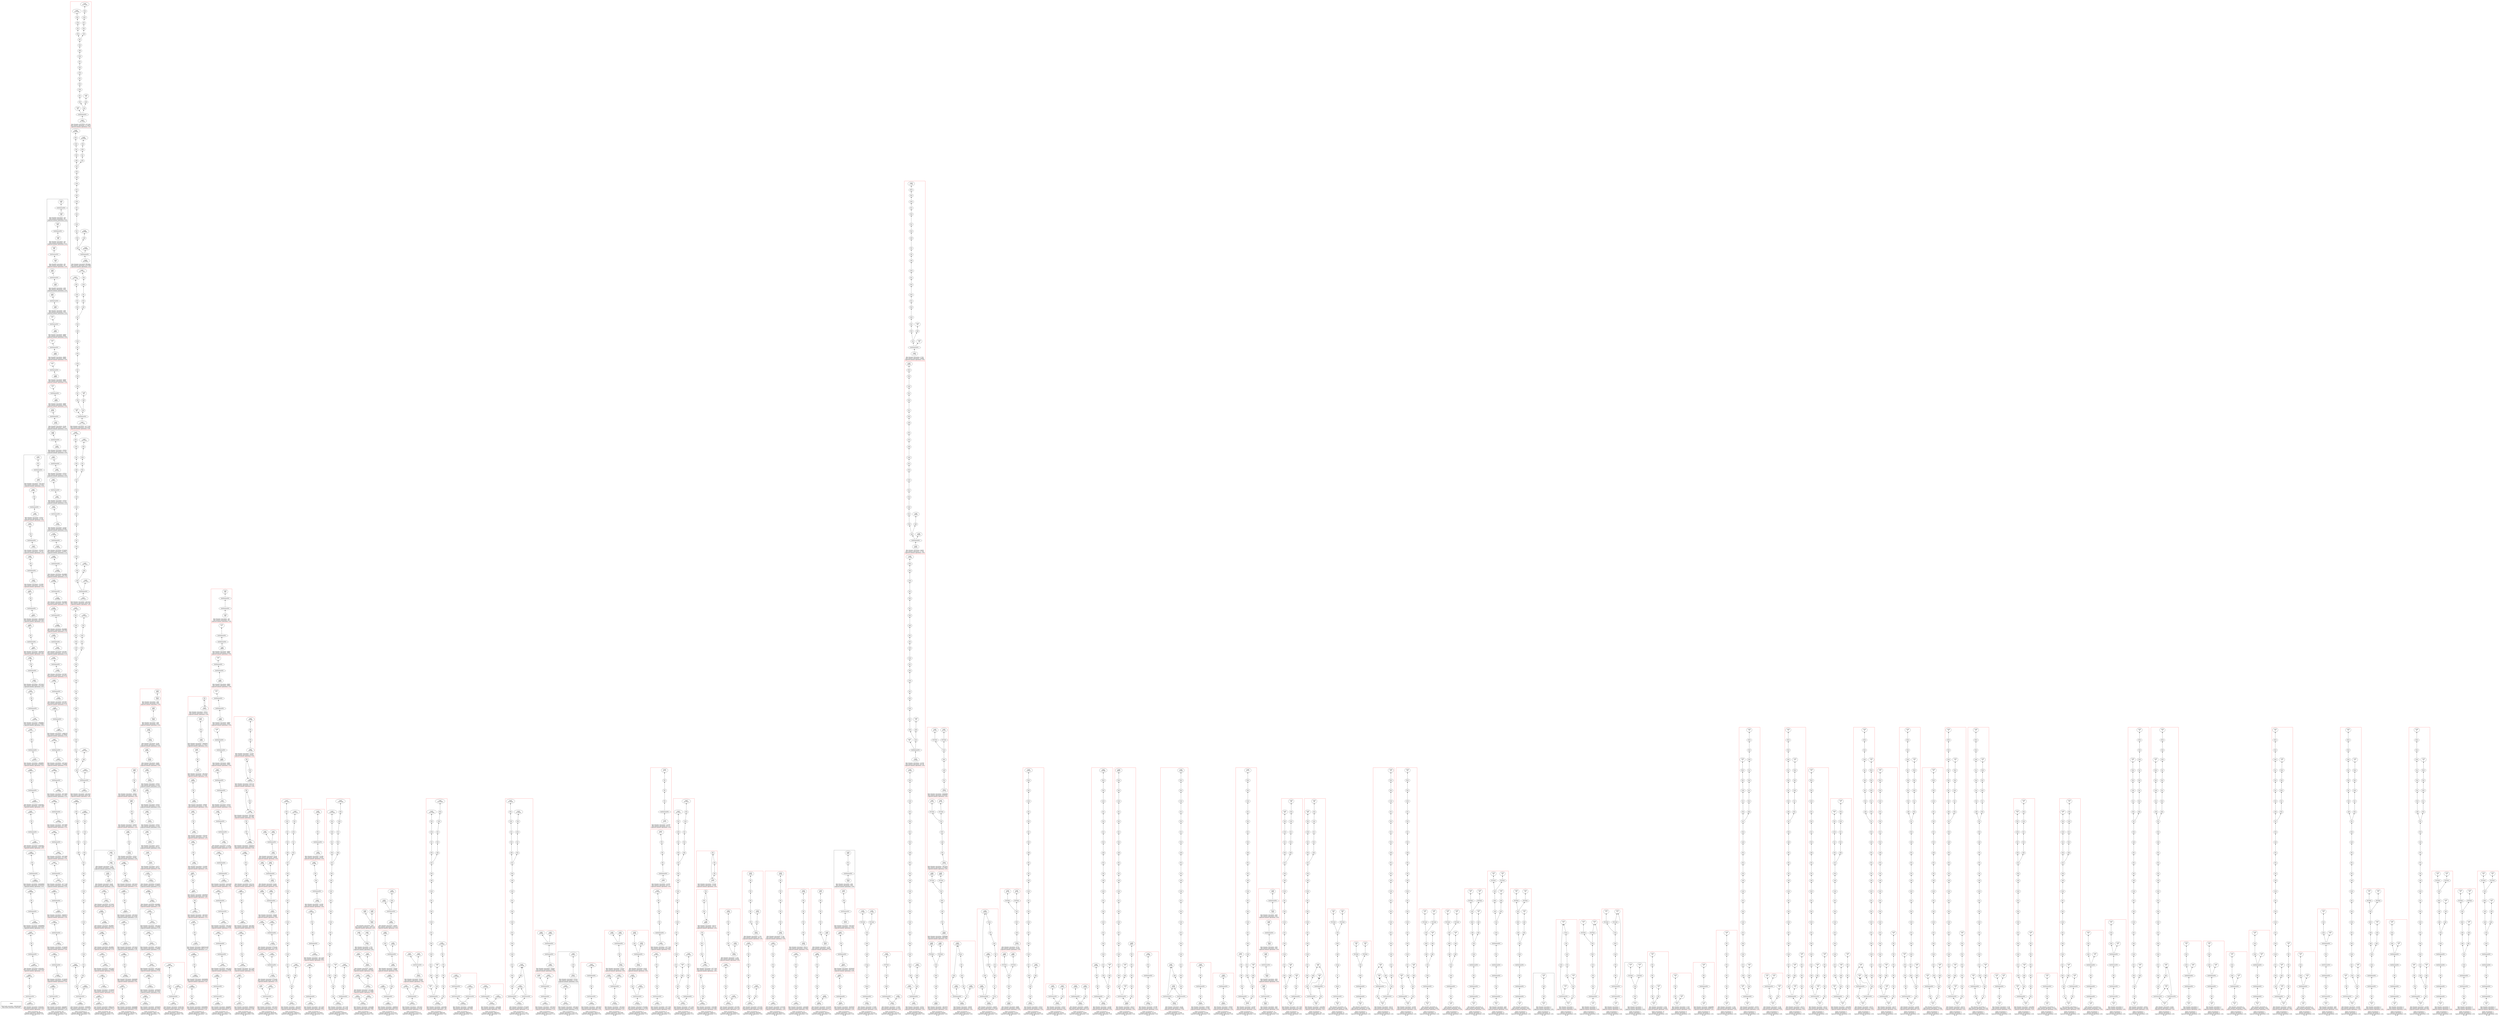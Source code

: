 strict digraph {
rankdir=BT
subgraph {
Stats [shape=plaintext]
cluster=true
label="Total loads executed: 10361602495\nTotal stores executed: 524915052"
}
subgraph {
subgraph {
"12_5_1318" [label="Phi"]
"12_5_1313" [label="Load\n72271"]
"12_5_1318" -> "12_5_1313"
"12_5_1319" [label="GetElementPtr"]
"12_5_1319" -> "12_5_1318"
{
rank=min
"12_5_1320" [label="Load\n72271"]
}
"12_5_1320" -> "12_5_1319"
cluster=true
label="Raw dynamic executions: 13673453\nRaw memory operations: 13781067\nCaptured memory operations: 0.0%"
}
subgraph {
{
rank=max
"12_11" [shape=point style=invis]
"12_11" -> "12_5_1320" [style=invis]
}
{
rank=min
"12_11_1413" [label="Load\n107613"]
}
"12_11_1412" [label="GetElementPtr"]
"12_11_1413" -> "12_11_1412"
"12_11_1410" [label="Phi"]
"12_11_1412" -> "12_11_1410"
"12_11_1411" [label="Load\n107613"]
"12_11_1410" -> "12_11_1411"
cluster=true
label="Raw dynamic executions: 107614\nRaw memory operations: 215228\nCaptured memory operations: 0.0%"
color=red
}
subgraph {
{
rank=max
"12_24" [shape=point style=invis]
"12_24" -> "12_11_1413" [style=invis]
}
"12_24_1749" [label="GetElementPtr"]
"12_24_1738" [label="Phi"]
"12_24_1749" -> "12_24_1738"
{
rank=min
"12_24_1750" [label="Load\n107614"]
}
"12_24_1750" -> "12_24_1749"
"12_24_1727" [label="Load\n107614"]
"12_24_1738" -> "12_24_1727"
cluster=true
label="Raw dynamic executions: 1076140\nRaw memory operations: 1183754\nCaptured memory operations: 0.0%"
}
subgraph {
{
rank=max
"12_27" [shape=point style=invis]
"12_27" -> "12_24_1750" [style=invis]
}
"12_27_2073" [label="Phi"]
"12_27_2062" [label="Load\n131056"]
"12_27_2073" -> "12_27_2062"
{
rank=min
"12_27_2085" [label="Load\n131056"]
}
"12_27_2084" [label="GetElementPtr"]
"12_27_2085" -> "12_27_2084"
"12_27_2084" -> "12_27_2073"
cluster=true
label="Raw dynamic executions: 1310560\nRaw memory operations: 1441616\nCaptured memory operations: 0.0%"
color=red
}
subgraph {
{
rank=max
"12_29" [shape=point style=invis]
"12_29" -> "12_27_2085" [style=invis]
}
"12_29_2374" [label="Phi"]
"12_29_2344" [label="Load\n399574"]
"12_29_2374" -> "12_29_2344"
{
rank=min
"12_29_2379" [label="Load\n399574"]
}
"12_29_2378" [label="GetElementPtr"]
"12_29_2379" -> "12_29_2378"
"12_29_2378" -> "12_29_2374"
cluster=true
label="Raw dynamic executions: 19559459\nRaw memory operations: 20031304\nCaptured memory operations: 0.0%"
}
subgraph {
{
rank=max
"12_30" [shape=point style=invis]
"12_30" -> "12_29_2379" [style=invis]
}
{
rank=min
"12_30_2408" [label="Load\n399574"]
}
"12_30_2407" [label="GetElementPtr"]
"12_30_2408" -> "12_30_2407"
"12_30_2406" [label="Phi"]
"12_30_2407" -> "12_30_2406"
"12_30_2344" [label="Load\n399574"]
"12_30_2406" -> "12_30_2344"
cluster=true
label="Raw dynamic executions: 19559459\nRaw memory operations: 20031304\nCaptured memory operations: 0.0%"
color=red
}
subgraph {
{
rank=max
"12_28" [shape=point style=invis]
"12_28" -> "12_30_2408" [style=invis]
}
{
rank=min
"12_28_2329" [label="Load\n471845"]
}
"12_28_2328" [label="GetElementPtr"]
"12_28_2329" -> "12_28_2328"
"12_28_2310" [label="Phi"]
"12_28_2308" [label="Load\n471845"]
"12_28_2310" -> "12_28_2308"
"12_28_2328" -> "12_28_2310"
cluster=true
label="Raw dynamic executions: 13673453\nRaw memory operations: 14145298\nCaptured memory operations: 0.0%"
}
subgraph {
{
rank=max
"12_20" [shape=point style=invis]
"12_20" -> "12_28_2329" [style=invis]
}
{
rank=min
"12_20_1506" [label="Load\n4435765"]
}
"12_20_1505" [label="GetElementPtr"]
"12_20_1506" -> "12_20_1505"
"12_20_1495" [label="Phi"]
"12_20_1511" [label="Load\n4435765"]
"12_20_1495" -> "12_20_1511"
"12_20_1505" -> "12_20_1495"
cluster=true
label="Raw dynamic executions: 20949882\nRaw memory operations: 41790860\nCaptured memory operations: 0.0%"
}
subgraph {
{
rank=max
"12_21" [shape=point style=invis]
"12_21" -> "12_20_1506" [style=invis]
}
{
rank=min
"12_21_1506" [label="Load\n16514117"]
}
"12_21_1505" [label="GetElementPtr"]
"12_21_1506" -> "12_21_1505"
"12_21_1495" [label="Phi"]
"12_21_1505" -> "12_21_1495"
"12_21_1464" [label="Load\n16514117"]
"12_21_1495" -> "12_21_1464"
cluster=true
label="Raw dynamic executions: 20949882\nRaw memory operations: 81940910\nCaptured memory operations: 0.3%"
color=red
}
subgraph {
{
rank=max
"12_16" [shape=point style=invis]
"12_16" -> "12_21_1506" [style=invis]
}
"12_16_1496" [label="GetElementPtr"]
"12_16_1495" [label="Phi"]
"12_16_1496" -> "12_16_1495"
{
rank=min
"12_16_1497" [label="Load\n20840974"]
}
"12_16_1497" -> "12_16_1496"
"12_16_1511" [label="Load\n20840974"]
"12_16_1495" -> "12_16_1511"
cluster=true
label="Raw dynamic executions: 81832002\nRaw memory operations: 102672980\nCaptured memory operations: 0.3%"
color=red
}
subgraph {
{
rank=max
"12_18" [shape=point style=invis]
"12_18" -> "12_16_1497" [style=invis]
}
{
rank=min
"12_18_1501" [label="Load\n20840974"]
}
"12_18_1500" [label="GetElementPtr"]
"12_18_1501" -> "12_18_1500"
"12_18_1495" [label="Phi"]
"12_18_1511" [label="Load\n20840974"]
"12_18_1495" -> "12_18_1511"
"12_18_1500" -> "12_18_1495"
cluster=true
label="Raw dynamic executions: 81832002\nRaw memory operations: 102672980\nCaptured memory operations: 0.3%"
color=red
}
subgraph {
{
rank=max
"12_0" [shape=point style=invis]
"12_0" -> "12_18_1501" [style=invis]
}
"12_0_299" [label="GetElementPtr"]
"12_0_288" [label="Phi"]
"12_0_299" -> "12_0_288"
{
rank=min
"12_0_300" [label="Load\n30494866"]
}
"12_0_300" -> "12_0_299"
"12_0_278" [label="Load\n30494866"]
"12_0_288" -> "12_0_278"
cluster=true
label="Raw dynamic executions: 304948660\nRaw memory operations: 335443526\nCaptured memory operations: 0.5%"
}
subgraph {
{
rank=max
"12_1" [shape=point style=invis]
"12_1" -> "12_0_300" [style=invis]
}
{
rank=min
"12_1_398" [label="Load\n30494866"]
}
"12_1_397" [label="GetElementPtr"]
"12_1_398" -> "12_1_397"
"12_1_386" [label="Phi"]
"12_1_397" -> "12_1_386"
"12_1_376" [label="Load\n30494866"]
"12_1_386" -> "12_1_376"
cluster=true
label="Raw dynamic executions: 304948660\nRaw memory operations: 335443526\nCaptured memory operations: 0.5%"
}
subgraph {
{
rank=max
"12_17" [shape=point style=invis]
"12_17" -> "12_1_398" [style=invis]
}
"12_17_1496" [label="GetElementPtr"]
"12_17_1495" [label="Phi"]
"12_17_1496" -> "12_17_1495"
{
rank=min
"12_17_1497" [label="Load\n60991028"]
}
"12_17_1497" -> "12_17_1496"
"12_17_1464" [label="Load\n60991028"]
"12_17_1495" -> "12_17_1464"
cluster=true
label="Raw dynamic executions: 81832002\nRaw memory operations: 142823030\nCaptured memory operations: 1.1%"
color=red
}
subgraph {
{
rank=max
"12_19" [shape=point style=invis]
"12_19" -> "12_17_1497" [style=invis]
}
{
rank=min
"12_19_1501" [label="Load\n60991028"]
}
"12_19_1500" [label="GetElementPtr"]
"12_19_1501" -> "12_19_1500"
"12_19_1495" [label="Phi"]
"12_19_1500" -> "12_19_1495"
"12_19_1464" [label="Load\n60991028"]
"12_19_1495" -> "12_19_1464"
cluster=true
label="Raw dynamic executions: 81832002\nRaw memory operations: 142823030\nCaptured memory operations: 1.1%"
color=red
}
cluster=true
penwidth=0
label="Static occurrences: 33\nMemory operations: 494586504\nCaptured memory operations: 4.5%\nId: 12"
}
subgraph {
subgraph {
{
rank=min
"31_41_1103" [label="Load\n100"]
}
"31_41_1102" [label="GetElementPtr"]
"31_41_1103" -> "31_41_1102"
"31_41_1101" [label="Load\n100"]
"31_41_1102" -> "31_41_1101"
cluster=true
label="Raw dynamic executions: 100\nRaw memory operations: 200\nCaptured memory operations: 0.0%"
}
subgraph {
{
rank=max
"31_42" [shape=point style=invis]
"31_42" -> "31_41_1103" [style=invis]
}
{
rank=min
"31_42_1112" [label="Load\n100"]
}
"31_42_1111" [label="GetElementPtr"]
"31_42_1112" -> "31_42_1111"
"31_42_1106" [label="Load\n100"]
"31_42_1111" -> "31_42_1106"
cluster=true
label="Raw dynamic executions: 100\nRaw memory operations: 200\nCaptured memory operations: 0.0%"
}
subgraph {
{
rank=max
"31_43" [shape=point style=invis]
"31_43" -> "31_42_1112" [style=invis]
}
"31_43_1115" [label="GetElementPtr"]
"31_43_1106" [label="Load\n100"]
"31_43_1115" -> "31_43_1106"
{
rank=min
"31_43_1116" [label="Load\n100"]
}
"31_43_1116" -> "31_43_1115"
cluster=true
label="Raw dynamic executions: 100\nRaw memory operations: 200\nCaptured memory operations: 0.0%"
color=red
}
subgraph {
{
rank=max
"31_91" [shape=point style=invis]
"31_91" -> "31_43_1116" [style=invis]
}
"31_91_3272" [label="GetElementPtr"]
"31_91_3271" [label="Load\n1650"]
"31_91_3272" -> "31_91_3271"
{
rank=min
"31_91_3274" [label="Load\n1650"]
}
"31_91_3274" -> "31_91_3272"
cluster=true
label="Raw dynamic executions: 1650\nRaw memory operations: 3300\nCaptured memory operations: 0.0%"
}
subgraph {
{
rank=max
"31_93" [shape=point style=invis]
"31_93" -> "31_91_3274" [style=invis]
}
"31_93_3438" [label="GetElementPtr"]
"31_93_3437" [label="Load\n1650"]
"31_93_3438" -> "31_93_3437"
{
rank=min
"31_93_3440" [label="Load\n1650"]
}
"31_93_3440" -> "31_93_3438"
cluster=true
label="Raw dynamic executions: 1650\nRaw memory operations: 3300\nCaptured memory operations: 0.0%"
}
subgraph {
{
rank=max
"31_15" [shape=point style=invis]
"31_15" -> "31_93_3440" [style=invis]
}
"31_15_641" [label="GetElementPtr"]
"31_15_624" [label="Load\n1"]
"31_15_641" -> "31_15_624"
{
rank=min
"31_15_657" [label="Load\n26903"]
}
"31_15_657" -> "31_15_641"
cluster=true
label="Raw dynamic executions: 26903\nRaw memory operations: 26904\nCaptured memory operations: 0.0%"
}
subgraph {
{
rank=max
"31_16" [shape=point style=invis]
"31_16" -> "31_15_657" [style=invis]
}
"31_16_642" [label="GetElementPtr"]
"31_16_624" [label="Load\n1"]
"31_16_642" -> "31_16_624"
{
rank=min
"31_16_658" [label="Load\n26903"]
}
"31_16_658" -> "31_16_642"
cluster=true
label="Raw dynamic executions: 26903\nRaw memory operations: 26904\nCaptured memory operations: 0.0%"
color=red
}
subgraph {
{
rank=max
"31_17" [shape=point style=invis]
"31_17" -> "31_16_658" [style=invis]
}
"31_17_643" [label="GetElementPtr"]
"31_17_624" [label="Load\n1"]
"31_17_643" -> "31_17_624"
{
rank=min
"31_17_661" [label="Load\n26903"]
}
"31_17_661" -> "31_17_643"
cluster=true
label="Raw dynamic executions: 26903\nRaw memory operations: 26904\nCaptured memory operations: 0.0%"
color=red
}
subgraph {
{
rank=max
"31_18" [shape=point style=invis]
"31_18" -> "31_17_661" [style=invis]
}
"31_18_644" [label="GetElementPtr"]
"31_18_624" [label="Load\n1"]
"31_18_644" -> "31_18_624"
{
rank=min
"31_18_662" [label="Load\n26903"]
}
"31_18_662" -> "31_18_644"
cluster=true
label="Raw dynamic executions: 26903\nRaw memory operations: 26904\nCaptured memory operations: 0.0%"
color=red
}
subgraph {
{
rank=max
"31_60" [shape=point style=invis]
"31_60" -> "31_18_662" [style=invis]
}
"31_60_1860" [label="GetElementPtr"]
"31_60_1857" [label="Load\n53163"]
"31_60_1860" -> "31_60_1857"
{
rank=min
"31_60_1861" [label="Load\n53163"]
}
"31_60_1861" -> "31_60_1860"
cluster=true
label="Raw dynamic executions: 53163\nRaw memory operations: 106327\nCaptured memory operations: 0.0%"
}
subgraph {
{
rank=max
"31_92" [shape=point style=invis]
"31_92" -> "31_60_1861" [style=invis]
}
"31_92_3288" [label="GetElementPtr"]
"31_92_3262" [label="Load\n3596"]
"31_92_3288" -> "31_92_3262"
{
rank=min
"31_92_3309" [label="Load\n105629"]
}
"31_92_3309" -> "31_92_3288"
cluster=true
label="Raw dynamic executions: 105629\nRaw memory operations: 211259\nCaptured memory operations: 0.0%"
}
subgraph {
{
rank=max
"31_40" [shape=point style=invis]
"31_40" -> "31_92_3309" [style=invis]
}
{
rank=min
"31_40_1063" [label="Load\n107614"]
}
"31_40_1062" [label="GetElementPtr"]
"31_40_1063" -> "31_40_1062"
"31_40_1061" [label="Load\n107614"]
"31_40_1062" -> "31_40_1061"
cluster=true
label="Raw dynamic executions: 107614\nRaw memory operations: 215228\nCaptured memory operations: 0.0%"
}
subgraph {
{
rank=max
"31_88" [shape=point style=invis]
"31_88" -> "31_40_1063" [style=invis]
}
"31_88_3145" [label="GetElementPtr"]
"31_88_3144" [label="Load\n107614"]
"31_88_3145" -> "31_88_3144"
{
rank=min
"31_88_3146" [label="Load\n107614"]
}
"31_88_3146" -> "31_88_3145"
cluster=true
label="Raw dynamic executions: 107614\nRaw memory operations: 215228\nCaptured memory operations: 0.0%"
}
subgraph {
{
rank=max
"31_61" [shape=point style=invis]
"31_61" -> "31_88_3146" [style=invis]
}
"31_61_2134" [label="GetElementPtr"]
"31_61_2130" [label="Load\n131043"]
"31_61_2134" -> "31_61_2130"
{
rank=min
"31_61_2135" [label="Load\n131043"]
}
"31_61_2135" -> "31_61_2134"
cluster=true
label="Raw dynamic executions: 131043\nRaw memory operations: 262099\nCaptured memory operations: 0.0%"
}
subgraph {
{
rank=max
"31_77" [shape=point style=invis]
"31_77" -> "31_61_2135" [style=invis]
}
"31_77_2541" [label="GetElementPtr"]
"31_77_2538" [label="Load\n6754458"]
"31_77_2541" -> "31_77_2538"
{
rank=min
"31_77_2542" [label="Load\n6754458"]
}
"31_77_2542" -> "31_77_2541"
cluster=true
label="Raw dynamic executions: 6754458\nRaw memory operations: 13508917\nCaptured memory operations: 0.1%"
}
subgraph {
{
rank=max
"31_71" [shape=point style=invis]
"31_71" -> "31_77_2542" [style=invis]
}
{
rank=min
"31_71_2484" [label="Load\n6918996"]
}
"31_71_2483" [label="GetElementPtr"]
"31_71_2484" -> "31_71_2483"
"31_71_2480" [label="Load\n6918996"]
"31_71_2483" -> "31_71_2480"
cluster=true
label="Raw dynamic executions: 6918996\nRaw memory operations: 13837992\nCaptured memory operations: 0.1%"
}
subgraph {
{
rank=max
"31_72" [shape=point style=invis]
"31_72" -> "31_71_2484" [style=invis]
}
"31_72_2486" [label="GetElementPtr"]
"31_72_2480" [label="Load\n6918996"]
"31_72_2486" -> "31_72_2480"
{
rank=min
"31_72_2487" [label="Load\n6918996"]
}
"31_72_2487" -> "31_72_2486"
cluster=true
label="Raw dynamic executions: 6918996\nRaw memory operations: 13837992\nCaptured memory operations: 0.1%"
color=red
}
subgraph {
{
rank=max
"31_73" [shape=point style=invis]
"31_73" -> "31_72_2487" [style=invis]
}
"31_73_2491" [label="GetElementPtr"]
"31_73_2480" [label="Load\n6918996"]
"31_73_2491" -> "31_73_2480"
{
rank=min
"31_73_2492" [label="Load\n6918996"]
}
"31_73_2492" -> "31_73_2491"
cluster=true
label="Raw dynamic executions: 6918996\nRaw memory operations: 13837992\nCaptured memory operations: 0.1%"
color=red
}
subgraph {
{
rank=max
"31_74" [shape=point style=invis]
"31_74" -> "31_73_2492" [style=invis]
}
"31_74_2503" [label="GetElementPtr"]
"31_74_2500" [label="Load\n9767097"]
"31_74_2503" -> "31_74_2500"
{
rank=min
"31_74_2504" [label="Load\n9767097"]
}
"31_74_2504" -> "31_74_2503"
cluster=true
label="Raw dynamic executions: 9767097\nRaw memory operations: 19534201\nCaptured memory operations: 0.1%"
}
subgraph {
{
rank=max
"31_75" [shape=point style=invis]
"31_75" -> "31_74_2504" [style=invis]
}
{
rank=min
"31_75_2508" [label="Load\n9767097"]
}
"31_75_2507" [label="GetElementPtr"]
"31_75_2508" -> "31_75_2507"
"31_75_2500" [label="Load\n9767097"]
"31_75_2507" -> "31_75_2500"
cluster=true
label="Raw dynamic executions: 9767097\nRaw memory operations: 19534201\nCaptured memory operations: 0.1%"
color=red
}
subgraph {
{
rank=max
"31_76" [shape=point style=invis]
"31_76" -> "31_75_2508" [style=invis]
}
{
rank=min
"31_76_2511" [label="Load\n9767097"]
}
"31_76_2510" [label="GetElementPtr"]
"31_76_2511" -> "31_76_2510"
"31_76_2500" [label="Load\n9767097"]
"31_76_2510" -> "31_76_2500"
cluster=true
label="Raw dynamic executions: 9767097\nRaw memory operations: 19534201\nCaptured memory operations: 0.1%"
color=red
}
subgraph {
{
rank=max
"31_65" [shape=point style=invis]
"31_65" -> "31_76_2511" [style=invis]
}
{
rank=min
"31_65_2223" [label="Load\n11968229"]
}
"31_65_2222" [label="GetElementPtr"]
"31_65_2223" -> "31_65_2222"
"31_65_2211" [label="Load\n11968229"]
"31_65_2222" -> "31_65_2211"
cluster=true
label="Raw dynamic executions: 11968229\nRaw memory operations: 35708638\nCaptured memory operations: 0.2%"
}
subgraph {
{
rank=max
"31_53" [shape=point style=invis]
"31_53" -> "31_65_2223" [style=invis]
}
"31_53_1327" [label="GetElementPtr"]
"31_53_1320" [label="Load\n13673453"]
"31_53_1327" -> "31_53_1320"
{
rank=min
"31_53_1328" [label="Load\n13673453"]
}
"31_53_1328" -> "31_53_1327"
cluster=true
label="Raw dynamic executions: 13673453\nRaw memory operations: 27346906\nCaptured memory operations: 0.2%"
color=red
}
subgraph {
{
rank=max
"31_66" [shape=point style=invis]
"31_66" -> "31_53_1328" [style=invis]
}
"31_66_2234" [label="GetElementPtr"]
"31_66_2231" [label="Load\n16075990"]
"31_66_2234" -> "31_66_2231"
{
rank=min
"31_66_2235" [label="Load\n16075990"]
}
"31_66_2235" -> "31_66_2234"
cluster=true
label="Raw dynamic executions: 16075990\nRaw memory operations: 32151987\nCaptured memory operations: 0.2%"
}
subgraph {
{
rank=max
"31_67" [shape=point style=invis]
"31_67" -> "31_66_2235" [style=invis]
}
"31_67_2238" [label="GetElementPtr"]
"31_67_2231" [label="Load\n16075990"]
"31_67_2238" -> "31_67_2231"
{
rank=min
"31_67_2239" [label="Load\n16075990"]
}
"31_67_2239" -> "31_67_2238"
cluster=true
label="Raw dynamic executions: 16075990\nRaw memory operations: 32151987\nCaptured memory operations: 0.2%"
color=red
}
subgraph {
{
rank=max
"31_68" [shape=point style=invis]
"31_68" -> "31_67_2239" [style=invis]
}
{
rank=min
"31_68_2242" [label="Load\n16075990"]
}
"31_68_2241" [label="GetElementPtr"]
"31_68_2242" -> "31_68_2241"
"31_68_2231" [label="Load\n16075990"]
"31_68_2241" -> "31_68_2231"
cluster=true
label="Raw dynamic executions: 16075990\nRaw memory operations: 32151987\nCaptured memory operations: 0.2%"
color=red
}
subgraph {
{
rank=max
"31_78" [shape=point style=invis]
"31_78" -> "31_68_2242" [style=invis]
}
{
rank=min
"31_78_2769" [label="Load\n16777180"]
}
"31_78_2768" [label="GetElementPtr"]
"31_78_2769" -> "31_78_2768"
"31_78_2764" [label="Load\n16777180"]
"31_78_2768" -> "31_78_2764"
cluster=true
label="Raw dynamic executions: 16777180\nRaw memory operations: 33554380\nCaptured memory operations: 0.3%"
}
subgraph {
{
rank=max
"31_58" [shape=point style=invis]
"31_58" -> "31_78_2769" [style=invis]
}
{
rank=min
"31_58_1515" [label="Load\n20840974"]
}
"31_58_1514" [label="GetElementPtr"]
"31_58_1515" -> "31_58_1514"
"31_58_1511" [label="Load\n20840974"]
"31_58_1514" -> "31_58_1511"
cluster=true
label="Raw dynamic executions: 20840974\nRaw memory operations: 41681952\nCaptured memory operations: 0.3%"
color=red
}
subgraph {
{
rank=max
"31_63" [shape=point style=invis]
"31_63" -> "31_58_1515" [style=invis]
}
"31_63_2214" [label="GetElementPtr"]
"31_63_2211" [label="Load\n23740409"]
"31_63_2214" -> "31_63_2211"
{
rank=min
"31_63_2215" [label="Load\n23740409"]
}
"31_63_2215" -> "31_63_2214"
cluster=true
label="Raw dynamic executions: 23740409\nRaw memory operations: 47480818\nCaptured memory operations: 0.4%"
color=red
}
subgraph {
{
rank=max
"31_64" [shape=point style=invis]
"31_64" -> "31_63_2215" [style=invis]
}
{
rank=min
"31_64_2218" [label="Load\n23740409"]
}
"31_64_2217" [label="GetElementPtr"]
"31_64_2218" -> "31_64_2217"
"31_64_2211" [label="Load\n23740409"]
"31_64_2217" -> "31_64_2211"
cluster=true
label="Raw dynamic executions: 23740409\nRaw memory operations: 47480818\nCaptured memory operations: 0.4%"
color=red
}
subgraph {
{
rank=max
"31_10" [shape=point style=invis]
"31_10" -> "31_64_2218" [style=invis]
}
{
rank=min
"31_10_271" [label="Load\n30494867"]
}
"31_10_270" [label="GetElementPtr"]
"31_10_271" -> "31_10_270"
"31_10_269" [label="Load\n30494867"]
"31_10_270" -> "31_10_269"
cluster=true
label="Raw dynamic executions: 30494867\nRaw memory operations: 60989734\nCaptured memory operations: 0.5%"
}
cluster=true
penwidth=0
label="Static occurrences: 96\nMemory operations: 493575417\nCaptured memory operations: 4.5%\nId: 31"
}
subgraph {
subgraph {
"42_5_2745" [label="LShr"]
"42_5_2744" [label="Mul"]
"42_5_2745" -> "42_5_2744"
{
rank=min
"42_5_2794" [label="Load\n3575536"]
}
"42_5_2784" [label="GetElementPtr"]
"42_5_2794" -> "42_5_2784"
"42_5_2720" [label="Load\n20"]
"42_5_2784" -> "42_5_2720"
"42_5_2758" [label="Xor"]
"42_5_2757" [label="LShr"]
"42_5_2758" -> "42_5_2757"
"42_5_2747" [label="Mul"]
"42_5_2746" [label="Xor"]
"42_5_2747" -> "42_5_2746"
"42_5_2760" [label="And"]
"42_5_2759" [label="Mul"]
"42_5_2760" -> "42_5_2759"
"42_5_2746" -> "42_5_2745"
"42_5_2753" [label="Mul"]
"42_5_2752" [label="Xor"]
"42_5_2753" -> "42_5_2752"
"42_5_2751" [label="LShr"]
"42_5_2752" -> "42_5_2751"
"42_5_2759" -> "42_5_2758"
"42_5_2750" [label="Add"]
"42_5_2751" -> "42_5_2750"
"42_5_2756" [label="Mul"]
"42_5_2755" [label="Xor"]
"42_5_2756" -> "42_5_2755"
"42_5_2743" [label="Load\n3575536"]
"42_5_2744" -> "42_5_2743"
"42_5_2749" [label="Mul"]
"42_5_2750" -> "42_5_2749"
"42_5_2757" -> "42_5_2756"
"42_5_2748" [label="Xor"]
"42_5_2748" -> "42_5_2747"
"42_5_2741" [label="Add"]
"42_5_2740" [label="Mul"]
"42_5_2741" -> "42_5_2740"
"42_5_2754" [label="LShr"]
"42_5_2754" -> "42_5_2753"
"42_5_2731" [label="Add"]
"42_5_2760" -> "42_5_2731"
"42_5_2737" [label="Mul"]
"42_5_2736" [label="Load\n3575536"]
"42_5_2737" -> "42_5_2736"
"42_5_2784" -> "42_5_2760"
"42_5_2748" -> "42_5_2741"
"42_5_2738" [label="LShr"]
"42_5_2738" -> "42_5_2737"
"42_5_2749" -> "42_5_2748"
"42_5_2755" -> "42_5_2754"
"42_5_2739" [label="Xor"]
"42_5_2740" -> "42_5_2739"
"42_5_2726" [label="Load\n20"]
"42_5_2731" -> "42_5_2726"
"42_5_2739" -> "42_5_2738"
cluster=true
label="Raw dynamic executions: 3575536\nRaw memory operations: 37129976\nCaptured memory operations: 0.0%"
color=red
}
subgraph {
{
rank=max
"42_3" [shape=point style=invis]
"42_3" -> "42_5_2794" [style=invis]
}
"42_3_2529" [label="And"]
"42_3_2461" [label="Mul"]
"42_3_2529" -> "42_3_2461"
"42_3_2460" [label="Xor"]
"42_3_2461" -> "42_3_2460"
"42_3_2441" [label="Xor"]
"42_3_2440" [label="LShr"]
"42_3_2441" -> "42_3_2440"
"42_3_2530" [label="GetElementPtr"]
"42_3_2530" -> "42_3_2529"
{
rank=min
"42_3_2553" [label="Load\n6918994"]
}
"42_3_2553" -> "42_3_2530"
"42_3_2450" [label="Xor"]
"42_3_2443" [label="Add"]
"42_3_2450" -> "42_3_2443"
"42_3_2449" [label="Mul"]
"42_3_2450" -> "42_3_2449"
"42_3_2459" [label="LShr"]
"42_3_2460" -> "42_3_2459"
"42_3_2454" [label="Xor"]
"42_3_2453" [label="LShr"]
"42_3_2454" -> "42_3_2453"
"42_3_2448" [label="Xor"]
"42_3_2447" [label="LShr"]
"42_3_2448" -> "42_3_2447"
"42_3_2449" -> "42_3_2448"
"42_3_2456" [label="LShr"]
"42_3_2455" [label="Mul"]
"42_3_2456" -> "42_3_2455"
"42_3_2528" [label="Add"]
"42_3_2521" [label="Load\n6918994"]
"42_3_2528" -> "42_3_2521"
"42_3_2529" -> "42_3_2528"
"42_3_2457" [label="Xor"]
"42_3_2457" -> "42_3_2456"
"42_3_2451" [label="Mul"]
"42_3_2451" -> "42_3_2450"
"42_3_2452" [label="Add"]
"42_3_2453" -> "42_3_2452"
"42_3_2446" [label="Mul"]
"42_3_2445" [label="Load\n6918994"]
"42_3_2446" -> "42_3_2445"
"42_3_2452" -> "42_3_2451"
"42_3_2442" [label="Mul"]
"42_3_2443" -> "42_3_2442"
"42_3_2455" -> "42_3_2454"
"42_3_2447" -> "42_3_2446"
"42_3_2523" [label="Load\n6918994"]
"42_3_2530" -> "42_3_2523"
"42_3_2458" [label="Mul"]
"42_3_2459" -> "42_3_2458"
"42_3_2439" [label="Mul"]
"42_3_2438" [label="Load\n6918994"]
"42_3_2439" -> "42_3_2438"
"42_3_2458" -> "42_3_2457"
"42_3_2440" -> "42_3_2439"
"42_3_2442" -> "42_3_2441"
cluster=true
label="Raw dynamic executions: 6918994\nRaw memory operations: 61612806\nCaptured memory operations: 0.3%"
}
subgraph {
{
rank=max
"42_4" [shape=point style=invis]
"42_4" -> "42_3_2553" [style=invis]
}
"42_4_2745" [label="LShr"]
"42_4_2744" [label="Mul"]
"42_4_2745" -> "42_4_2744"
"42_4_2784" [label="GetElementPtr"]
"42_4_2720" [label="Load\n20"]
"42_4_2784" -> "42_4_2720"
"42_4_2758" [label="Xor"]
"42_4_2757" [label="LShr"]
"42_4_2758" -> "42_4_2757"
"42_4_2747" [label="Mul"]
"42_4_2746" [label="Xor"]
"42_4_2747" -> "42_4_2746"
"42_4_2760" [label="And"]
"42_4_2759" [label="Mul"]
"42_4_2760" -> "42_4_2759"
"42_4_2746" -> "42_4_2745"
"42_4_2753" [label="Mul"]
"42_4_2752" [label="Xor"]
"42_4_2753" -> "42_4_2752"
"42_4_2751" [label="LShr"]
"42_4_2752" -> "42_4_2751"
"42_4_2759" -> "42_4_2758"
"42_4_2750" [label="Add"]
"42_4_2751" -> "42_4_2750"
"42_4_2756" [label="Mul"]
"42_4_2755" [label="Xor"]
"42_4_2756" -> "42_4_2755"
"42_4_2743" [label="Load\n16777200"]
"42_4_2744" -> "42_4_2743"
"42_4_2749" [label="Mul"]
"42_4_2750" -> "42_4_2749"
"42_4_2757" -> "42_4_2756"
"42_4_2748" [label="Xor"]
"42_4_2748" -> "42_4_2747"
"42_4_2741" [label="Add"]
"42_4_2740" [label="Mul"]
"42_4_2741" -> "42_4_2740"
"42_4_2754" [label="LShr"]
"42_4_2754" -> "42_4_2753"
"42_4_2731" [label="Add"]
"42_4_2760" -> "42_4_2731"
"42_4_2737" [label="Mul"]
"42_4_2736" [label="Load\n16777200"]
"42_4_2737" -> "42_4_2736"
"42_4_2784" -> "42_4_2760"
"42_4_2748" -> "42_4_2741"
"42_4_2738" [label="LShr"]
"42_4_2738" -> "42_4_2737"
"42_4_2749" -> "42_4_2748"
"42_4_2755" -> "42_4_2754"
"42_4_2739" [label="Xor"]
"42_4_2740" -> "42_4_2739"
{
rank=min
"42_4_2785" [label="Load\n16777200"]
}
"42_4_2785" -> "42_4_2784"
"42_4_2726" [label="Load\n20"]
"42_4_2731" -> "42_4_2726"
"42_4_2739" -> "42_4_2738"
cluster=true
label="Raw dynamic executions: 16777200\nRaw memory operations: 50331640\nCaptured memory operations: 0.4%"
color=red
}
subgraph {
{
rank=max
"42_1" [shape=point style=invis]
"42_1" -> "42_4_2785" [style=invis]
}
"42_1_2461" [label="Mul"]
"42_1_2460" [label="Xor"]
"42_1_2461" -> "42_1_2460"
"42_1_2441" [label="Xor"]
"42_1_2440" [label="LShr"]
"42_1_2441" -> "42_1_2440"
"42_1_2476" [label="GetElementPtr"]
"42_1_2465" [label="And"]
"42_1_2476" -> "42_1_2465"
"42_1_2450" [label="Xor"]
"42_1_2443" [label="Add"]
"42_1_2450" -> "42_1_2443"
"42_1_2449" [label="Mul"]
"42_1_2450" -> "42_1_2449"
"42_1_2459" [label="LShr"]
"42_1_2460" -> "42_1_2459"
"42_1_2464" [label="Add"]
"42_1_2465" -> "42_1_2464"
"42_1_2454" [label="Xor"]
"42_1_2453" [label="LShr"]
"42_1_2454" -> "42_1_2453"
"42_1_2448" [label="Xor"]
"42_1_2447" [label="LShr"]
"42_1_2448" -> "42_1_2447"
{
rank=min
"42_1_2477" [label="Load\n13673452"]
}
"42_1_2477" -> "42_1_2476"
"42_1_2449" -> "42_1_2448"
"42_1_2463" [label="Load\n13673452"]
"42_1_2464" -> "42_1_2463"
"42_1_2456" [label="LShr"]
"42_1_2455" [label="Mul"]
"42_1_2456" -> "42_1_2455"
"42_1_2457" [label="Xor"]
"42_1_2457" -> "42_1_2456"
"42_1_2451" [label="Mul"]
"42_1_2451" -> "42_1_2450"
"42_1_2452" [label="Add"]
"42_1_2453" -> "42_1_2452"
"42_1_2446" [label="Mul"]
"42_1_2445" [label="Load\n13673452"]
"42_1_2446" -> "42_1_2445"
"42_1_2452" -> "42_1_2451"
"42_1_2442" [label="Mul"]
"42_1_2443" -> "42_1_2442"
"42_1_2455" -> "42_1_2454"
"42_1_2447" -> "42_1_2446"
"42_1_2465" -> "42_1_2461"
"42_1_2471" [label="Load\n13673452"]
"42_1_2476" -> "42_1_2471"
"42_1_2458" [label="Mul"]
"42_1_2459" -> "42_1_2458"
"42_1_2439" [label="Mul"]
"42_1_2438" [label="Load\n13673452"]
"42_1_2439" -> "42_1_2438"
"42_1_2458" -> "42_1_2457"
"42_1_2440" -> "42_1_2439"
"42_1_2442" -> "42_1_2441"
cluster=true
label="Raw dynamic executions: 13673452\nRaw memory operations: 68367263\nCaptured memory operations: 0.6%"
color=red
}
subgraph {
{
rank=max
"42_2" [shape=point style=invis]
"42_2" -> "42_1_2477" [style=invis]
}
"42_2_2529" [label="And"]
"42_2_2461" [label="Mul"]
"42_2_2529" -> "42_2_2461"
"42_2_2460" [label="Xor"]
"42_2_2461" -> "42_2_2460"
"42_2_2441" [label="Xor"]
"42_2_2440" [label="LShr"]
"42_2_2441" -> "42_2_2440"
{
rank=min
"42_2_2534" [label="Load\n13673453"]
}
"42_2_2530" [label="GetElementPtr"]
"42_2_2534" -> "42_2_2530"
"42_2_2530" -> "42_2_2529"
"42_2_2450" [label="Xor"]
"42_2_2443" [label="Add"]
"42_2_2450" -> "42_2_2443"
"42_2_2449" [label="Mul"]
"42_2_2450" -> "42_2_2449"
"42_2_2459" [label="LShr"]
"42_2_2460" -> "42_2_2459"
"42_2_2454" [label="Xor"]
"42_2_2453" [label="LShr"]
"42_2_2454" -> "42_2_2453"
"42_2_2448" [label="Xor"]
"42_2_2447" [label="LShr"]
"42_2_2448" -> "42_2_2447"
"42_2_2449" -> "42_2_2448"
"42_2_2456" [label="LShr"]
"42_2_2455" [label="Mul"]
"42_2_2456" -> "42_2_2455"
"42_2_2528" [label="Add"]
"42_2_2521" [label="Load\n13673453"]
"42_2_2528" -> "42_2_2521"
"42_2_2529" -> "42_2_2528"
"42_2_2457" [label="Xor"]
"42_2_2457" -> "42_2_2456"
"42_2_2451" [label="Mul"]
"42_2_2451" -> "42_2_2450"
"42_2_2452" [label="Add"]
"42_2_2453" -> "42_2_2452"
"42_2_2446" [label="Mul"]
"42_2_2445" [label="Load\n13673453"]
"42_2_2446" -> "42_2_2445"
"42_2_2452" -> "42_2_2451"
"42_2_2442" [label="Mul"]
"42_2_2443" -> "42_2_2442"
"42_2_2455" -> "42_2_2454"
"42_2_2447" -> "42_2_2446"
"42_2_2523" [label="Load\n13673453"]
"42_2_2530" -> "42_2_2523"
"42_2_2458" [label="Mul"]
"42_2_2459" -> "42_2_2458"
"42_2_2439" [label="Mul"]
"42_2_2438" [label="Load\n13673453"]
"42_2_2439" -> "42_2_2438"
"42_2_2458" -> "42_2_2457"
"42_2_2440" -> "42_2_2439"
"42_2_2442" -> "42_2_2441"
cluster=true
label="Raw dynamic executions: 13673453\nRaw memory operations: 68367265\nCaptured memory operations: 0.6%"
color=red
}
subgraph {
{
rank=max
"42_0" [shape=point style=invis]
"42_0" -> "42_2_2534" [style=invis]
}
"42_0_2174" [label="Add"]
"42_0_2173" [label="Mul"]
"42_0_2174" -> "42_0_2173"
"42_0_2187" [label="LShr"]
"42_0_2186" [label="Mul"]
"42_0_2187" -> "42_0_2186"
"42_0_2196" [label="And"]
"42_0_2195" [label="Add"]
"42_0_2196" -> "42_0_2195"
"42_0_2184" [label="LShr"]
"42_0_2183" [label="Add"]
"42_0_2184" -> "42_0_2183"
"42_0_2177" [label="Mul"]
"42_0_2176" [label="Load\n30494865"]
"42_0_2177" -> "42_0_2176"
"42_0_2185" [label="Xor"]
"42_0_2185" -> "42_0_2184"
"42_0_2191" [label="Xor"]
"42_0_2190" [label="LShr"]
"42_0_2191" -> "42_0_2190"
"42_0_2172" [label="Xor"]
"42_0_2171" [label="LShr"]
"42_0_2172" -> "42_0_2171"
"42_0_2207" [label="GetElementPtr"]
"42_0_2202" [label="Load\n30494865"]
"42_0_2207" -> "42_0_2202"
"42_0_2207" -> "42_0_2196"
"42_0_2194" [label="Load\n30494865"]
"42_0_2195" -> "42_0_2194"
"42_0_2170" [label="Mul"]
"42_0_2171" -> "42_0_2170"
"42_0_2182" [label="Mul"]
"42_0_2183" -> "42_0_2182"
"42_0_2189" [label="Mul"]
"42_0_2188" [label="Xor"]
"42_0_2189" -> "42_0_2188"
"42_0_2179" [label="Xor"]
"42_0_2178" [label="LShr"]
"42_0_2179" -> "42_0_2178"
"42_0_2169" [label="Load\n30494865"]
"42_0_2170" -> "42_0_2169"
"42_0_2181" [label="Xor"]
"42_0_2181" -> "42_0_2174"
"42_0_2186" -> "42_0_2185"
"42_0_2192" [label="Mul"]
"42_0_2196" -> "42_0_2192"
"42_0_2180" [label="Mul"]
"42_0_2181" -> "42_0_2180"
"42_0_2182" -> "42_0_2181"
"42_0_2190" -> "42_0_2189"
{
rank=min
"42_0_2208" [label="Load\n30494865"]
}
"42_0_2208" -> "42_0_2207"
"42_0_2188" -> "42_0_2187"
"42_0_2180" -> "42_0_2179"
"42_0_2192" -> "42_0_2191"
"42_0_2178" -> "42_0_2177"
"42_0_2173" -> "42_0_2172"
cluster=true
label="Raw dynamic executions: 30494865\nRaw memory operations: 152474328\nCaptured memory operations: 1.4%"
}
cluster=true
penwidth=0
label="Static occurrences: 6\nMemory operations: 384862108\nCaptured memory operations: 3.5%\nId: 42"
}
subgraph {
subgraph {
{
rank=min
"81_20_2157" [label="Load\n27782"]
}
"81_20_2151" [label="Load\n27782"]
"81_20_2157" -> "81_20_2151"
cluster=true
label="Raw dynamic executions: 27782\nRaw memory operations: 158838\nCaptured memory operations: 0.0%"
}
subgraph {
{
rank=max
"81_19" [shape=point style=invis]
"81_19" -> "81_20_2157" [style=invis]
}
{
rank=min
"81_19_1870" [label="Load\n54450"]
}
"81_19_1853" [label="Load\n54450"]
"81_19_1870" -> "81_19_1853"
cluster=true
label="Raw dynamic executions: 54450\nRaw memory operations: 162064\nCaptured memory operations: 0.0%"
}
subgraph {
{
rank=max
"81_27" [shape=point style=invis]
"81_27" -> "81_19_1870" [style=invis]
}
{
rank=min
"81_27_2791" [label="Load\n3575536"]
}
"81_27_2785" [label="Load\n3575536"]
"81_27_2791" -> "81_27_2785"
cluster=true
label="Raw dynamic executions: 3575536\nRaw memory operations: 20352736\nCaptured memory operations: 0.0%"
color=red
}
subgraph {
{
rank=max
"81_26" [shape=point style=invis]
"81_26" -> "81_27_2791" [style=invis]
}
{
rank=min
"81_26_2551" [label="Load\n6918994"]
}
"81_26_2534" [label="Load\n6918994"]
"81_26_2551" -> "81_26_2534"
cluster=true
label="Raw dynamic executions: 6918994\nRaw memory operations: 20592447\nCaptured memory operations: 0.1%"
color=red
}
subgraph {
{
rank=max
"81_25" [shape=point style=invis]
"81_25" -> "81_26_2551" [style=invis]
}
{
rank=min
"81_25_2480" [label="Load\n6918996"]
}
"81_25_2477" [label="Load\n6918996"]
"81_25_2480" -> "81_25_2477"
cluster=true
label="Raw dynamic executions: 6918996\nRaw memory operations: 20592448\nCaptured memory operations: 0.1%"
color=red
}
subgraph {
{
rank=max
"81_14" [shape=point style=invis]
"81_14" -> "81_25_2480" [style=invis]
}
{
rank=min
"81_14_1323" [label="Load\n13673453"]
}
"81_14_1320" [label="Load\n13673453"]
"81_14_1323" -> "81_14_1320"
cluster=true
label="Raw dynamic executions: 13673453\nRaw memory operations: 27346906\nCaptured memory operations: 0.2%"
color=red
}
subgraph {
{
rank=max
"81_21" [shape=point style=invis]
"81_21" -> "81_14_1323" [style=invis]
}
{
rank=min
"81_21_2211" [label="Load\n23740409"]
}
"81_21_2208" [label="Load\n23740409"]
"81_21_2211" -> "81_21_2208"
cluster=true
label="Raw dynamic executions: 23740409\nRaw memory operations: 54235274\nCaptured memory operations: 0.4%"
color=red
}
subgraph {
{
rank=max
"81_16" [shape=point style=invis]
"81_16" -> "81_21_2211" [style=invis]
}
{
rank=min
"81_16_1464" [label="Load\n60991028"]
}
"81_16_1461" [label="Load\n60991028"]
"81_16_1464" -> "81_16_1461"
cluster=true
label="Raw dynamic executions: 60991028\nRaw memory operations: 122088374\nCaptured memory operations: 1.1%"
color=red
}
cluster=true
penwidth=0
label="Static occurrences: 39\nMemory operations: 231801300\nCaptured memory operations: 2.1%\nId: 81"
}
subgraph {
subgraph {
"38_8_3279" [label="Phi"]
"38_8_3274" [label="Load\n1650"]
"38_8_3279" -> "38_8_3274"
{
rank=min
"38_8_3280" [label="Store\n1650"]
}
"38_8_3280" -> "38_8_3279"
cluster=true
label="Raw dynamic executions: 105630\nRaw memory operations: 107280\nCaptured memory operations: 0.0%"
color=red
}
subgraph {
{
rank=max
"38_9" [shape=point style=invis]
"38_9" -> "38_8_3280" [style=invis]
}
{
rank=min
"38_9_3446" [label="Store\n1650"]
}
"38_9_3445" [label="Phi"]
"38_9_3446" -> "38_9_3445"
"38_9_3440" [label="Load\n1650"]
"38_9_3445" -> "38_9_3440"
cluster=true
label="Raw dynamic executions: 105629\nRaw memory operations: 107279\nCaptured memory operations: 0.0%"
color=red
}
subgraph {
{
rank=max
"38_4" [shape=point style=invis]
"38_4" -> "38_9_3446" [style=invis]
}
{
rank=min
"38_4_1885" [label="Store\n54450"]
}
"38_4_1884" [label="Phi"]
"38_4_1885" -> "38_4_1884"
"38_4_1872" [label="Load\n54450"]
"38_4_1884" -> "38_4_1872"
cluster=true
label="Raw dynamic executions: 107614\nRaw memory operations: 162064\nCaptured memory operations: 0.0%"
}
subgraph {
{
rank=max
"38_6" [shape=point style=invis]
"38_6" -> "38_4_1885" [style=invis]
}
"38_6_2558" [label="Phi"]
"38_6_2553" [label="Load\n6918994"]
"38_6_2558" -> "38_6_2553"
{
rank=min
"38_6_2559" [label="Store\n6918994"]
}
"38_6_2559" -> "38_6_2558"
cluster=true
label="Raw dynamic executions: 13673453\nRaw memory operations: 20592447\nCaptured memory operations: 0.1%"
color=red
}
subgraph {
{
rank=max
"38_3" [shape=point style=invis]
"38_3" -> "38_6_2559" [style=invis]
}
"38_3_471" [label="Phi"]
"38_3_469" [label="Load\n13608572"]
"38_3_471" -> "38_3_469"
{
rank=min
"38_3_522" [label="Store\n13608572"]
}
"38_3_522" -> "38_3_471"
cluster=true
label="Raw dynamic executions: 13673453\nRaw memory operations: 44103438\nCaptured memory operations: 0.2%"
}
subgraph {
{
rank=max
"38_2" [shape=point style=invis]
"38_2" -> "38_3_522" [style=invis]
}
{
rank=min
"38_2_521" [label="Store\n13630720"]
}
"38_2_375" [label="Phi"]
"38_2_521" -> "38_2_375"
"38_2_373" [label="Load\n13630720"]
"38_2_375" -> "38_2_373"
cluster=true
label="Raw dynamic executions: 13673453\nRaw memory operations: 44125586\nCaptured memory operations: 0.2%"
}
subgraph {
{
rank=max
"38_1" [shape=point style=invis]
"38_1" -> "38_2_521" [style=invis]
}
{
rank=min
"38_1_474" [label="Store\n30429985"]
}
"38_1_471" [label="Phi"]
"38_1_474" -> "38_1_471"
"38_1_469" [label="Load\n30429985"]
"38_1_471" -> "38_1_469"
cluster=true
label="Raw dynamic executions: 30494866\nRaw memory operations: 60924851\nCaptured memory operations: 0.5%"
color=red
}
subgraph {
{
rank=max
"38_0" [shape=point style=invis]
"38_0" -> "38_1_474" [style=invis]
}
"38_0_375" [label="Phi"]
"38_0_373" [label="Load\n30452133"]
"38_0_375" -> "38_0_373"
{
rank=min
"38_0_473" [label="Store\n30452133"]
}
"38_0_473" -> "38_0_375"
cluster=true
label="Raw dynamic executions: 30494866\nRaw memory operations: 60946999\nCaptured memory operations: 0.5%"
color=red
}
cluster=true
penwidth=0
label="Static occurrences: 10\nMemory operations: 190196374\nCaptured memory operations: 1.7%\nId: 38"
}
subgraph {
subgraph {
{
rank=min
"52_43_3275" [label="Store\n1650"]
}
"52_43_3274" [label="Load\n1650"]
"52_43_3275" -> "52_43_3274"
cluster=true
label="Raw dynamic executions: 1650\nRaw memory operations: 3300\nCaptured memory operations: 0.0%"
color=red
}
subgraph {
{
rank=max
"52_46" [shape=point style=invis]
"52_46" -> "52_43_3275" [style=invis]
}
{
rank=min
"52_46_3441" [label="Store\n1650"]
}
"52_46_3440" [label="Load\n1650"]
"52_46_3441" -> "52_46_3440"
cluster=true
label="Raw dynamic executions: 1650\nRaw memory operations: 3300\nCaptured memory operations: 0.0%"
color=red
}
subgraph {
{
rank=max
"52_15" [shape=point style=invis]
"52_15" -> "52_46_3441" [style=invis]
}
{
rank=min
"52_15_1868" [label="Store\n53164"]
}
"52_15_1867" [label="Load\n53164"]
"52_15_1868" -> "52_15_1867"
cluster=true
label="Raw dynamic executions: 53164\nRaw memory operations: 106328\nCaptured memory operations: 0.0%"
}
subgraph {
{
rank=max
"52_16" [shape=point style=invis]
"52_16" -> "52_15_1868" [style=invis]
}
{
rank=min
"52_16_1871" [label="Store\n54450"]
}
"52_16_1870" [label="Load\n54450"]
"52_16_1871" -> "52_16_1870"
cluster=true
label="Raw dynamic executions: 54450\nRaw memory operations: 108900\nCaptured memory operations: 0.0%"
color=red
}
subgraph {
{
rank=max
"52_11" [shape=point style=invis]
"52_11" -> "52_16_1871" [style=invis]
}
{
rank=min
"52_11_1806" [label="Store\n107614"]
}
"52_11_1804" [label="Load\n107614"]
"52_11_1806" -> "52_11_1804"
cluster=true
label="Raw dynamic executions: 107614\nRaw memory operations: 215228\nCaptured memory operations: 0.0%"
}
subgraph {
{
rank=max
"52_12" [shape=point style=invis]
"52_12" -> "52_11_1806" [style=invis]
}
{
rank=min
"52_12_1812" [label="Store\n107614"]
}
"52_12_1811" [label="Load\n107614"]
"52_12_1812" -> "52_12_1811"
cluster=true
label="Raw dynamic executions: 107614\nRaw memory operations: 215228\nCaptured memory operations: 0.0%"
}
subgraph {
{
rank=max
"52_14" [shape=point style=invis]
"52_14" -> "52_12_1812" [style=invis]
}
{
rank=min
"52_14_1828" [label="Store\n107614"]
}
"52_14_1826" [label="Load\n107614"]
"52_14_1828" -> "52_14_1826"
cluster=true
label="Raw dynamic executions: 107614\nRaw memory operations: 215228\nCaptured memory operations: 0.0%"
}
subgraph {
{
rank=max
"52_9" [shape=point style=invis]
"52_9" -> "52_14_1828" [style=invis]
}
{
rank=min
"52_9_1702" [label="Store\n131071"]
}
"52_9_1701" [label="Load\n131071"]
"52_9_1702" -> "52_9_1701"
cluster=true
label="Raw dynamic executions: 131071\nRaw memory operations: 262142\nCaptured memory operations: 0.0%"
}
subgraph {
{
rank=max
"52_10" [shape=point style=invis]
"52_10" -> "52_9_1702" [style=invis]
}
{
rank=min
"52_10_1706" [label="Store\n131071"]
}
"52_10_1705" [label="Load\n131071"]
"52_10_1706" -> "52_10_1705"
cluster=true
label="Raw dynamic executions: 131071\nRaw memory operations: 262142\nCaptured memory operations: 0.0%"
color=red
}
subgraph {
{
rank=max
"52_26" [shape=point style=invis]
"52_26" -> "52_10_1706" [style=invis]
}
{
rank=min
"52_26_2549" [label="Store\n6754459"]
}
"52_26_2548" [label="Load\n6754459"]
"52_26_2549" -> "52_26_2548"
cluster=true
label="Raw dynamic executions: 6754459\nRaw memory operations: 13508918\nCaptured memory operations: 0.1%"
}
subgraph {
{
rank=max
"52_27" [shape=point style=invis]
"52_27" -> "52_26_2549" [style=invis]
}
{
rank=min
"52_27_2552" [label="Store\n6918994"]
}
"52_27_2551" [label="Load\n6918994"]
"52_27_2552" -> "52_27_2551"
cluster=true
label="Raw dynamic executions: 6918994\nRaw memory operations: 13837988\nCaptured memory operations: 0.1%"
color=red
}
subgraph {
{
rank=max
"52_17" [shape=point style=invis]
"52_17" -> "52_27_2552" [style=invis]
}
{
rank=min
"52_17_2262" [label="Store\n13673453"]
}
"52_17_2260" [label="Load\n13673453"]
"52_17_2262" -> "52_17_2260"
cluster=true
label="Raw dynamic executions: 13673453\nRaw memory operations: 27346906\nCaptured memory operations: 0.2%"
}
subgraph {
{
rank=max
"52_20" [shape=point style=invis]
"52_20" -> "52_17_2262" [style=invis]
}
{
rank=min
"52_20_2284" [label="Store\n13673453"]
}
"52_20_2282" [label="Load\n13673453"]
"52_20_2284" -> "52_20_2282"
cluster=true
label="Raw dynamic executions: 13673453\nRaw memory operations: 27346906\nCaptured memory operations: 0.2%"
}
subgraph {
{
rank=max
"52_21" [shape=point style=invis]
"52_21" -> "52_20_2284" [style=invis]
}
{
rank=min
"52_21_2334" [label="Store\n13673453"]
}
"52_21_2329" [label="Load\n13673453"]
"52_21_2334" -> "52_21_2329"
cluster=true
label="Raw dynamic executions: 13673453\nRaw memory operations: 27346906\nCaptured memory operations: 0.2%"
color=red
}
subgraph {
{
rank=max
"52_22" [shape=point style=invis]
"52_22" -> "52_21_2334" [style=invis]
}
{
rank=min
"52_22_2376" [label="Store\n19559459"]
}
"52_22_2375" [label="Load\n19559459"]
"52_22_2376" -> "52_22_2375"
cluster=true
label="Raw dynamic executions: 19559459\nRaw memory operations: 39118918\nCaptured memory operations: 0.3%"
}
subgraph {
{
rank=max
"52_23" [shape=point style=invis]
"52_23" -> "52_22_2376" [style=invis]
}
{
rank=min
"52_23_2380" [label="Store\n19559459"]
}
"52_23_2379" [label="Load\n19559459"]
"52_23_2380" -> "52_23_2379"
cluster=true
label="Raw dynamic executions: 19559459\nRaw memory operations: 39118918\nCaptured memory operations: 0.3%"
color=red
}
cluster=true
penwidth=0
label="Static occurrences: 51\nMemory operations: 189017326\nCaptured memory operations: 1.7%\nId: 52"
}
subgraph {
subgraph {
"62_0_1448" [label="Add"]
"62_0_1447" [label="Load\n61097346"]
"62_0_1448" -> "62_0_1447"
"62_0_1460" [label="GetElementPtr"]
"62_0_1449" [label="And"]
"62_0_1460" -> "62_0_1449"
"62_0_1455" [label="Load\n61097346"]
"62_0_1460" -> "62_0_1455"
{
rank=min
"62_0_1461" [label="Load\n61097346"]
}
"62_0_1461" -> "62_0_1460"
"62_0_1449" -> "62_0_1448"
cluster=true
label="Raw dynamic executions: 61097346\nRaw memory operations: 183292040\nCaptured memory operations: 1.6%"
color=red
}
cluster=true
penwidth=0
label="Static occurrences: 1\nMemory operations: 183292038\nCaptured memory operations: 1.6%\nId: 62"
}
subgraph {
subgraph {
"21_19_1410" [label="Phi"]
{
rank=min
"21_19_1411" [label="Load\n107613"]
}
"21_19_1410" -> "21_19_1411"
"21_19_1411" -> "21_19_1410"
cluster=true
label="Raw dynamic executions: 107614\nRaw memory operations: 107614\nCaptured memory operations: 0.0%"
color=red
}
subgraph {
{
rank=max
"21_40" [shape=point style=invis]
"21_40" -> "21_19_1411" [style=invis]
}
{
rank=min
"21_40_3291" [label="Load\n71912"]
}
"21_40_3290" [label="Phi"]
"21_40_3291" -> "21_40_3290"
"21_40_3283" [label="Load\n71912"]
"21_40_3290" -> "21_40_3283"
cluster=true
label="Raw dynamic executions: 13648443\nRaw memory operations: 13754073\nCaptured memory operations: 0.0%"
}
subgraph {
{
rank=max
"21_10" [shape=point style=invis]
"21_10" -> "21_40_3291" [style=invis]
}
"21_10_1069" [label="Phi"]
"21_10_1063" [label="Load\n72271"]
"21_10_1069" -> "21_10_1063"
{
rank=min
"21_10_1070" [label="Load\n72271"]
}
"21_10_1070" -> "21_10_1069"
cluster=true
label="Raw dynamic executions: 13673453\nRaw memory operations: 13781067\nCaptured memory operations: 0.0%"
color=red
}
subgraph {
{
rank=max
"21_38" [shape=point style=invis]
"21_38" -> "21_10_1070" [style=invis]
}
"21_38_3261" [label="Phi"]
"21_38_3467" [label="Load\n105629"]
"21_38_3261" -> "21_38_3467"
{
rank=min
"21_38_3262" [label="Load\n105629"]
}
"21_38_3262" -> "21_38_3261"
cluster=true
label="Raw dynamic executions: 105630\nRaw memory operations: 211260\nCaptured memory operations: 0.0%"
color=red
}
subgraph {
{
rank=max
"21_23" [shape=point style=invis]
"21_23" -> "21_38_3262" [style=invis]
}
{
rank=min
"21_23_1740" [label="Load\n107614"]
}
"21_23_1738" [label="Phi"]
"21_23_1740" -> "21_23_1738"
"21_23_1727" [label="Load\n107614"]
"21_23_1738" -> "21_23_1727"
cluster=true
label="Raw dynamic executions: 1076140\nRaw memory operations: 1183754\nCaptured memory operations: 0.0%"
color=red
}
subgraph {
{
rank=max
"21_25" [shape=point style=invis]
"21_25" -> "21_23_1740" [style=invis]
}
"21_25_2073" [label="Phi"]
"21_25_2062" [label="Load\n131056"]
"21_25_2073" -> "21_25_2062"
{
rank=min
"21_25_2075" [label="Load\n131056"]
}
"21_25_2075" -> "21_25_2073"
cluster=true
label="Raw dynamic executions: 1310560\nRaw memory operations: 1441616\nCaptured memory operations: 0.0%"
color=red
}
subgraph {
{
rank=max
"21_31" [shape=point style=invis]
"21_31" -> "21_25_2075" [style=invis]
}
{
rank=min
"21_31_2375" [label="Load\n399574"]
}
"21_31_2374" [label="Phi"]
"21_31_2375" -> "21_31_2374"
"21_31_2344" [label="Load\n399574"]
"21_31_2374" -> "21_31_2344"
cluster=true
label="Raw dynamic executions: 19559459\nRaw memory operations: 20031304\nCaptured memory operations: 0.0%"
color=red
}
subgraph {
{
rank=max
"21_4" [shape=point style=invis]
"21_4" -> "21_31_2375" [style=invis]
}
"21_4_566" [label="Phi"]
{
rank=min
"21_4_567" [label="Load\n13673452"]
}
"21_4_566" -> "21_4_567"
"21_4_567" -> "21_4_566"
cluster=true
label="Raw dynamic executions: 13673453\nRaw memory operations: 13673453\nCaptured memory operations: 0.1%"
color=red
}
subgraph {
{
rank=max
"21_11" [shape=point style=invis]
"21_11" -> "21_4_567" [style=invis]
}
"21_11_1078" [label="Phi"]
"21_11_1072" [label="Load\n9234210"]
"21_11_1078" -> "21_11_1072"
{
rank=min
"21_11_1079" [label="Load\n9234210"]
}
"21_11_1079" -> "21_11_1078"
cluster=true
label="Raw dynamic executions: 6948554249\nRaw memory operations: 6962227702\nCaptured memory operations: 0.1%"
}
subgraph {
{
rank=max
"21_0" [shape=point style=invis]
"21_0" -> "21_11_1079" [style=invis]
}
{
rank=min
"21_0_290" [label="Load\n30494866"]
}
"21_0_288" [label="Phi"]
"21_0_290" -> "21_0_288"
"21_0_278" [label="Load\n30494866"]
"21_0_288" -> "21_0_278"
cluster=true
label="Raw dynamic executions: 304948660\nRaw memory operations: 335443526\nCaptured memory operations: 0.5%"
color=red
}
subgraph {
{
rank=max
"21_2" [shape=point style=invis]
"21_2" -> "21_0_290" [style=invis]
}
{
rank=min
"21_2_388" [label="Load\n30494866"]
}
"21_2_386" [label="Phi"]
"21_2_388" -> "21_2_386"
"21_2_376" [label="Load\n30494866"]
"21_2_386" -> "21_2_376"
cluster=true
label="Raw dynamic executions: 304948660\nRaw memory operations: 335443526\nCaptured memory operations: 0.5%"
color=red
}
cluster=true
penwidth=0
label="Static occurrences: 41\nMemory operations: 156005177\nCaptured memory operations: 1.4%\nId: 21"
}
subgraph {
subgraph {
{
rank=min
"90_16_1106" [label="Load\n100"]
}
"90_16_1105" [label="GetElementPtr"]
"90_16_1106" -> "90_16_1105"
"90_16_1104" [label="GetElementPtr"]
"90_16_1105" -> "90_16_1104"
"90_16_1103" [label="Load\n100"]
"90_16_1104" -> "90_16_1103"
cluster=true
label="Raw dynamic executions: 100\nRaw memory operations: 200\nCaptured memory operations: 0.0%"
color=red
}
subgraph {
{
rank=max
"90_6" [shape=point style=invis]
"90_6" -> "90_16_1106" [style=invis]
}
{
rank=min
"90_6_649" [label="Load\n26903"]
}
"90_6_645" [label="GetElementPtr"]
"90_6_649" -> "90_6_645"
"90_6_641" [label="GetElementPtr"]
"90_6_624" [label="Load\n1"]
"90_6_641" -> "90_6_624"
"90_6_645" -> "90_6_641"
cluster=true
label="Raw dynamic executions: 26903\nRaw memory operations: 26904\nCaptured memory operations: 0.0%"
color=red
}
subgraph {
{
rank=max
"90_7" [shape=point style=invis]
"90_7" -> "90_6_649" [style=invis]
}
{
rank=min
"90_7_650" [label="Load\n26903"]
}
"90_7_646" [label="GetElementPtr"]
"90_7_650" -> "90_7_646"
"90_7_642" [label="GetElementPtr"]
"90_7_624" [label="Load\n1"]
"90_7_642" -> "90_7_624"
"90_7_646" -> "90_7_642"
cluster=true
label="Raw dynamic executions: 26903\nRaw memory operations: 26904\nCaptured memory operations: 0.0%"
color=red
}
subgraph {
{
rank=max
"90_8" [shape=point style=invis]
"90_8" -> "90_7_650" [style=invis]
}
"90_8_647" [label="GetElementPtr"]
"90_8_643" [label="GetElementPtr"]
"90_8_647" -> "90_8_643"
"90_8_624" [label="Load\n1"]
"90_8_643" -> "90_8_624"
{
rank=min
"90_8_653" [label="Load\n26903"]
}
"90_8_653" -> "90_8_647"
cluster=true
label="Raw dynamic executions: 26903\nRaw memory operations: 26904\nCaptured memory operations: 0.0%"
color=red
}
subgraph {
{
rank=max
"90_9" [shape=point style=invis]
"90_9" -> "90_8_653" [style=invis]
}
{
rank=min
"90_9_654" [label="Load\n26903"]
}
"90_9_648" [label="GetElementPtr"]
"90_9_654" -> "90_9_648"
"90_9_644" [label="GetElementPtr"]
"90_9_624" [label="Load\n1"]
"90_9_644" -> "90_9_624"
"90_9_648" -> "90_9_644"
cluster=true
label="Raw dynamic executions: 26903\nRaw memory operations: 26904\nCaptured memory operations: 0.0%"
color=red
}
subgraph {
{
rank=max
"90_15" [shape=point style=invis]
"90_15" -> "90_9_654" [style=invis]
}
"90_15_1062" [label="GetElementPtr"]
"90_15_1061" [label="Load\n107614"]
"90_15_1062" -> "90_15_1061"
{
rank=min
"90_15_1065" [label="Load\n107614"]
}
"90_15_1064" [label="GetElementPtr"]
"90_15_1065" -> "90_15_1064"
"90_15_1064" -> "90_15_1062"
cluster=true
label="Raw dynamic executions: 107614\nRaw memory operations: 215228\nCaptured memory operations: 0.0%"
color=red
}
subgraph {
{
rank=max
"90_22" [shape=point style=invis]
"90_22" -> "90_15_1065" [style=invis]
}
"90_22_2291" [label="GetElementPtr"]
"90_22_2252" [label="GetElementPtr"]
"90_22_2291" -> "90_22_2252"
"90_22_2251" [label="Load\n471845"]
"90_22_2252" -> "90_22_2251"
{
rank=min
"90_22_2308" [label="Load\n471845"]
}
"90_22_2308" -> "90_22_2291"
cluster=true
label="Raw dynamic executions: 471845\nRaw memory operations: 14145298\nCaptured memory operations: 0.0%"
color=red
}
subgraph {
{
rank=max
"90_21" [shape=point style=invis]
"90_21" -> "90_22_2308" [style=invis]
}
"90_21_2291" [label="GetElementPtr"]
"90_21_2252" [label="GetElementPtr"]
"90_21_2291" -> "90_21_2252"
"90_21_2251" [label="Load\n13201608"]
"90_21_2252" -> "90_21_2251"
{
rank=min
"90_21_2303" [label="Load\n13201608"]
}
"90_21_2303" -> "90_21_2291"
cluster=true
label="Raw dynamic executions: 13201608\nRaw memory operations: 26875061\nCaptured memory operations: 0.2%"
color=red
}
subgraph {
{
rank=max
"90_19" [shape=point style=invis]
"90_19" -> "90_21_2303" [style=invis]
}
"90_19_2291" [label="GetElementPtr"]
"90_19_2252" [label="GetElementPtr"]
"90_19_2291" -> "90_19_2252"
"90_19_2251" [label="Load\n13673453"]
"90_19_2252" -> "90_19_2251"
{
rank=min
"90_19_2292" [label="Load\n13673453"]
}
"90_19_2292" -> "90_19_2291"
cluster=true
label="Raw dynamic executions: 13673453\nRaw memory operations: 27346906\nCaptured memory operations: 0.2%"
color=red
}
subgraph {
{
rank=max
"90_20" [shape=point style=invis]
"90_20" -> "90_19_2292" [style=invis]
}
"90_20_2252" [label="GetElementPtr"]
"90_20_2251" [label="Load\n13673453"]
"90_20_2252" -> "90_20_2251"
{
rank=min
"90_20_2294" [label="Load\n13673453"]
}
"90_20_2293" [label="GetElementPtr"]
"90_20_2294" -> "90_20_2293"
"90_20_2293" -> "90_20_2252"
cluster=true
label="Raw dynamic executions: 13673453\nRaw memory operations: 27346906\nCaptured memory operations: 0.2%"
color=red
}
subgraph {
{
rank=max
"90_4" [shape=point style=invis]
"90_4" -> "90_20_2294" [style=invis]
}
"90_4_272" [label="GetElementPtr"]
"90_4_271" [label="Load\n30494867"]
"90_4_272" -> "90_4_271"
{
rank=min
"90_4_274" [label="Load\n30494867"]
}
"90_4_273" [label="GetElementPtr"]
"90_4_274" -> "90_4_273"
"90_4_273" -> "90_4_272"
cluster=true
label="Raw dynamic executions: 30494867\nRaw memory operations: 60989734\nCaptured memory operations: 0.5%"
color=red
}
cluster=true
penwidth=0
label="Static occurrences: 23\nMemory operations: 143353512\nCaptured memory operations: 1.3%\nId: 90"
}
subgraph {
subgraph {
"19_4_2164" [label="Phi"]
"19_4_2155" [label="Load\n103266"]
"19_4_2164" -> "19_4_2155"
{
rank=min
"19_4_2130" [label="Load\n103266"]
}
"19_4_2059" [label="Phi"]
"19_4_2130" -> "19_4_2059"
"19_4_2059" -> "19_4_2164"
cluster=true
label="Raw dynamic executions: 131056\nRaw memory operations: 234330\nCaptured memory operations: 0.0%"
color=red
}
subgraph {
{
rank=max
"19_10" [shape=point style=invis]
"19_10" -> "19_4_2130" [style=invis]
}
"19_10_2499" [label="Phi"]
"19_10_2495" [label="Phi"]
"19_10_2499" -> "19_10_2495"
{
rank=min
"19_10_2500" [label="Load\n2848108"]
}
"19_10_2495" -> "19_10_2500"
"19_10_2500" -> "19_10_2499"
cluster=true
label="Raw dynamic executions: 9767104\nRaw memory operations: 9767104\nCaptured memory operations: 0.0%"
color=red
}
subgraph {
{
rank=max
"19_9" [shape=point style=invis]
"19_9" -> "19_10_2500" [style=invis]
}
"19_9_2230" [label="Phi"]
"19_9_2226" [label="Phi"]
"19_9_2230" -> "19_9_2226"
{
rank=min
"19_9_2231" [label="Load\n4107768"]
}
"19_9_2231" -> "19_9_2230"
"19_9_2226" -> "19_9_2231"
cluster=true
label="Raw dynamic executions: 16075997\nRaw memory operations: 16075997\nCaptured memory operations: 0.0%"
color=red
}
subgraph {
{
rank=max
"19_3" [shape=point style=invis]
"19_3" -> "19_9_2231" [style=invis]
}
{
rank=min
"19_3_1511" [label="Load\n4326861"]
}
"19_3_1510" [label="Phi"]
"19_3_1511" -> "19_3_1510"
"19_3_1495" [label="Phi"]
"19_3_1495" -> "19_3_1511"
"19_3_1510" -> "19_3_1495"
cluster=true
label="Raw dynamic executions: 20840978\nRaw memory operations: 20840978\nCaptured memory operations: 0.0%"
color=red
}
subgraph {
{
rank=max
"19_11" [shape=point style=invis]
"19_11" -> "19_3_1511" [style=invis]
}
"19_11_2499" [label="Phi"]
"19_11_2495" [label="Phi"]
"19_11_2499" -> "19_11_2495"
{
rank=min
"19_11_2500" [label="Load\n6918996"]
}
"19_11_2500" -> "19_11_2499"
"19_11_2480" [label="Load\n6918996"]
"19_11_2495" -> "19_11_2480"
cluster=true
label="Raw dynamic executions: 9767104\nRaw memory operations: 16686100\nCaptured memory operations: 0.1%"
color=red
}
subgraph {
{
rank=max
"19_8" [shape=point style=invis]
"19_8" -> "19_11_2500" [style=invis]
}
"19_8_2230" [label="Phi"]
"19_8_2226" [label="Phi"]
"19_8_2230" -> "19_8_2226"
{
rank=min
"19_8_2231" [label="Load\n11968229"]
}
"19_8_2231" -> "19_8_2230"
"19_8_2211" [label="Load\n11968229"]
"19_8_2226" -> "19_8_2211"
cluster=true
label="Raw dynamic executions: 16075997\nRaw memory operations: 39816406\nCaptured memory operations: 0.2%"
color=red
}
subgraph {
{
rank=max
"19_12" [shape=point style=invis]
"19_12" -> "19_8_2231" [style=invis]
}
"19_12_2798" [label="Phi"]
"19_12_2789" [label="Load\n13201648"]
"19_12_2798" -> "19_12_2789"
"19_12_2733" [label="Phi"]
"19_12_2733" -> "19_12_2798"
{
rank=min
"19_12_2764" [label="Load\n13201648"]
}
"19_12_2764" -> "19_12_2733"
cluster=true
label="Raw dynamic executions: 16777200\nRaw memory operations: 29978864\nCaptured memory operations: 0.2%"
color=red
}
subgraph {
{
rank=max
"19_2" [shape=point style=invis]
"19_2" -> "19_12_2764" [style=invis]
}
"19_2_1495" [label="Phi"]
"19_2_1464" [label="Load\n16514117"]
"19_2_1495" -> "19_2_1464"
{
rank=min
"19_2_1511" [label="Load\n16514117"]
}
"19_2_1510" [label="Phi"]
"19_2_1511" -> "19_2_1510"
"19_2_1510" -> "19_2_1495"
cluster=true
label="Raw dynamic executions: 20840978\nRaw memory operations: 81832006\nCaptured memory operations: 0.3%"
color=red
}
cluster=true
penwidth=0
label="Static occurrences: 16\nMemory operations: 108695315\nCaptured memory operations: 0.9%\nId: 19"
}
subgraph {
subgraph {
"46_4_1856" [label="GetElementPtr"]
"46_4_1842" [label="Load\n53164"]
"46_4_1856" -> "46_4_1842"
"46_4_1840" [label="Load\n53164"]
"46_4_1856" -> "46_4_1840"
{
rank=min
"46_4_1857" [label="Load\n53164"]
}
"46_4_1857" -> "46_4_1856"
cluster=true
label="Raw dynamic executions: 53164\nRaw memory operations: 268392\nCaptured memory operations: 0.0%"
color=red
}
subgraph {
{
rank=max
"46_5" [shape=point style=invis]
"46_5" -> "46_4_1857" [style=invis]
}
"46_5_1856" [label="GetElementPtr"]
"46_5_1842" [label="Load\n53164"]
"46_5_1856" -> "46_5_1842"
{
rank=min
"46_5_1867" [label="Load\n53164"]
}
"46_5_1867" -> "46_5_1856"
"46_5_1840" [label="Load\n53164"]
"46_5_1856" -> "46_5_1840"
cluster=true
label="Raw dynamic executions: 53164\nRaw memory operations: 268392\nCaptured memory operations: 0.0%"
color=red
}
subgraph {
{
rank=max
"46_12" [shape=point style=invis]
"46_12" -> "46_5_1867" [style=invis]
}
"46_12_3282" [label="GetElementPtr"]
"46_12_3262" [label="Load\n105630"]
"46_12_3282" -> "46_12_3262"
"46_12_3281" [label="Load\n105630"]
"46_12_3282" -> "46_12_3281"
{
rank=min
"46_12_3283" [label="Load\n105630"]
}
"46_12_3283" -> "46_12_3282"
cluster=true
label="Raw dynamic executions: 105630\nRaw memory operations: 316890\nCaptured memory operations: 0.0%"
color=red
}
subgraph {
{
rank=max
"46_8" [shape=point style=invis]
"46_8" -> "46_12_3283" [style=invis]
}
"46_8_2537" [label="GetElementPtr"]
"46_8_2521" [label="Load\n6754459"]
"46_8_2537" -> "46_8_2521"
{
rank=min
"46_8_2538" [label="Load\n6754459"]
}
"46_8_2538" -> "46_8_2537"
"46_8_2523" [label="Load\n6754459"]
"46_8_2537" -> "46_8_2523"
cluster=true
label="Raw dynamic executions: 6754459\nRaw memory operations: 34101365\nCaptured memory operations: 0.1%"
color=red
}
subgraph {
{
rank=max
"46_9" [shape=point style=invis]
"46_9" -> "46_8_2538" [style=invis]
}
{
rank=min
"46_9_2548" [label="Load\n6754459"]
}
"46_9_2537" [label="GetElementPtr"]
"46_9_2548" -> "46_9_2537"
"46_9_2521" [label="Load\n6754459"]
"46_9_2537" -> "46_9_2521"
"46_9_2523" [label="Load\n6754459"]
"46_9_2537" -> "46_9_2523"
cluster=true
label="Raw dynamic executions: 6754459\nRaw memory operations: 34101365\nCaptured memory operations: 0.1%"
color=red
}
subgraph {
{
rank=max
"46_1" [shape=point style=invis]
"46_1" -> "46_9_2548" [style=invis]
}
"46_1_1071" [label="GetElementPtr"]
"46_1_1061" [label="Load\n72271"]
"46_1_1071" -> "46_1_1061"
{
rank=min
"46_1_1072" [label="Load\n13673453"]
}
"46_1_1072" -> "46_1_1071"
"46_1_1070" [label="Load\n13673453"]
"46_1_1071" -> "46_1_1070"
cluster=true
label="Raw dynamic executions: 13673453\nRaw memory operations: 27454520\nCaptured memory operations: 0.2%"
color=red
}
cluster=true
penwidth=0
label="Static occurrences: 13\nMemory operations: 68582009\nCaptured memory operations: 0.6%\nId: 46"
}
subgraph {
subgraph {
"92_0_2529" [label="And"]
"92_0_2461" [label="Mul"]
"92_0_2529" -> "92_0_2461"
"92_0_2460" [label="Xor"]
"92_0_2461" -> "92_0_2460"
"92_0_2441" [label="Xor"]
"92_0_2440" [label="LShr"]
"92_0_2441" -> "92_0_2440"
"92_0_2450" [label="Xor"]
"92_0_2443" [label="Add"]
"92_0_2450" -> "92_0_2443"
"92_0_2449" [label="Mul"]
"92_0_2450" -> "92_0_2449"
"92_0_2459" [label="LShr"]
"92_0_2460" -> "92_0_2459"
"92_0_2454" [label="Xor"]
"92_0_2453" [label="LShr"]
"92_0_2454" -> "92_0_2453"
"92_0_2448" [label="Xor"]
"92_0_2447" [label="LShr"]
"92_0_2448" -> "92_0_2447"
"92_0_2449" -> "92_0_2448"
"92_0_2456" [label="LShr"]
"92_0_2455" [label="Mul"]
"92_0_2456" -> "92_0_2455"
"92_0_2528" [label="Add"]
"92_0_2521" [label="Load\n13673453"]
"92_0_2528" -> "92_0_2521"
{
rank=min
"92_0_2533" [label="Store\n13673453"]
}
"92_0_2532" [label="And"]
"92_0_2533" -> "92_0_2532"
"92_0_2529" -> "92_0_2528"
"92_0_2457" [label="Xor"]
"92_0_2457" -> "92_0_2456"
"92_0_2451" [label="Mul"]
"92_0_2451" -> "92_0_2450"
"92_0_2452" [label="Add"]
"92_0_2453" -> "92_0_2452"
"92_0_2446" [label="Mul"]
"92_0_2445" [label="Load\n13673453"]
"92_0_2446" -> "92_0_2445"
"92_0_2452" -> "92_0_2451"
"92_0_2442" [label="Mul"]
"92_0_2443" -> "92_0_2442"
"92_0_2455" -> "92_0_2454"
"92_0_2447" -> "92_0_2446"
"92_0_2532" -> "92_0_2529"
"92_0_2458" [label="Mul"]
"92_0_2459" -> "92_0_2458"
"92_0_2439" [label="Mul"]
"92_0_2438" [label="Load\n13673453"]
"92_0_2439" -> "92_0_2438"
"92_0_2458" -> "92_0_2457"
"92_0_2440" -> "92_0_2439"
"92_0_2442" -> "92_0_2441"
cluster=true
label="Raw dynamic executions: 13673453\nRaw memory operations: 54693812\nCaptured memory operations: 0.5%"
color=red
}
cluster=true
penwidth=0
label="Static occurrences: 1\nMemory operations: 54693812\nCaptured memory operations: 0.5%\nId: 92"
}
subgraph {
subgraph {
"13_0_2164" [label="Phi"]
"13_0_2155" [label="Load\n103266"]
"13_0_2164" -> "13_0_2155"
"13_0_2061" [label="GetElementPtr"]
"13_0_2059" [label="Phi"]
"13_0_2061" -> "13_0_2059"
"13_0_2059" -> "13_0_2164"
{
rank=min
"13_0_2062" [label="Load\n103266"]
}
"13_0_2062" -> "13_0_2061"
cluster=true
label="Raw dynamic executions: 131056\nRaw memory operations: 234330\nCaptured memory operations: 0.0%"
color=red
}
subgraph {
{
rank=max
"13_1" [shape=point style=invis]
"13_1" -> "13_0_2062" [style=invis]
}
"13_1_2164" [label="Phi"]
"13_1_2155" [label="Load\n103266"]
"13_1_2164" -> "13_1_2155"
{
rank=min
"13_1_2064" [label="Load\n103266"]
}
"13_1_2063" [label="GetElementPtr"]
"13_1_2064" -> "13_1_2063"
"13_1_2059" [label="Phi"]
"13_1_2063" -> "13_1_2059"
"13_1_2059" -> "13_1_2164"
cluster=true
label="Raw dynamic executions: 131056\nRaw memory operations: 234330\nCaptured memory operations: 0.0%"
color=red
}
subgraph {
{
rank=max
"13_2" [shape=point style=invis]
"13_2" -> "13_1_2064" [style=invis]
}
"13_2_2798" [label="Phi"]
"13_2_2789" [label="Load\n13201648"]
"13_2_2798" -> "13_2_2789"
"13_2_2733" [label="Phi"]
"13_2_2733" -> "13_2_2798"
{
rank=min
"13_2_2736" [label="Load\n13201648"]
}
"13_2_2735" [label="GetElementPtr"]
"13_2_2736" -> "13_2_2735"
"13_2_2735" -> "13_2_2733"
cluster=true
label="Raw dynamic executions: 16777200\nRaw memory operations: 29978864\nCaptured memory operations: 0.2%"
color=red
}
subgraph {
{
rank=max
"13_3" [shape=point style=invis]
"13_3" -> "13_2_2736" [style=invis]
}
"13_3_2742" [label="GetElementPtr"]
"13_3_2733" [label="Phi"]
"13_3_2742" -> "13_3_2733"
"13_3_2798" [label="Phi"]
"13_3_2789" [label="Load\n13201648"]
"13_3_2798" -> "13_3_2789"
"13_3_2733" -> "13_3_2798"
{
rank=min
"13_3_2743" [label="Load\n13201648"]
}
"13_3_2743" -> "13_3_2742"
cluster=true
label="Raw dynamic executions: 16777200\nRaw memory operations: 29978864\nCaptured memory operations: 0.2%"
color=red
}
cluster=true
penwidth=0
label="Static occurrences: 4\nMemory operations: 53219656\nCaptured memory operations: 0.4%\nId: 13"
}
subgraph {
subgraph {
"66_0_2745" [label="LShr"]
"66_0_2744" [label="Mul"]
"66_0_2745" -> "66_0_2744"
"66_0_2798" [label="Phi"]
"66_0_2789" [label="Load\n13201648"]
"66_0_2798" -> "66_0_2789"
{
rank=min
"66_0_2763" [label="Store\n13201648"]
}
"66_0_2762" [label="And"]
"66_0_2763" -> "66_0_2762"
"66_0_2758" [label="Xor"]
"66_0_2757" [label="LShr"]
"66_0_2758" -> "66_0_2757"
"66_0_2760" [label="And"]
"66_0_2759" [label="Mul"]
"66_0_2760" -> "66_0_2759"
"66_0_2747" [label="Mul"]
"66_0_2746" [label="Xor"]
"66_0_2747" -> "66_0_2746"
"66_0_2733" [label="Phi"]
"66_0_2733" -> "66_0_2798"
"66_0_2762" -> "66_0_2760"
"66_0_2746" -> "66_0_2745"
"66_0_2753" [label="Mul"]
"66_0_2752" [label="Xor"]
"66_0_2753" -> "66_0_2752"
"66_0_2761" [label="GetElementPtr"]
"66_0_2763" -> "66_0_2761"
"66_0_2759" -> "66_0_2758"
"66_0_2751" [label="LShr"]
"66_0_2752" -> "66_0_2751"
"66_0_2756" [label="Mul"]
"66_0_2755" [label="Xor"]
"66_0_2756" -> "66_0_2755"
"66_0_2750" [label="Add"]
"66_0_2751" -> "66_0_2750"
"66_0_2743" [label="Load\n13201648"]
"66_0_2744" -> "66_0_2743"
"66_0_2757" -> "66_0_2756"
"66_0_2749" [label="Mul"]
"66_0_2750" -> "66_0_2749"
"66_0_2748" [label="Xor"]
"66_0_2748" -> "66_0_2747"
"66_0_2741" [label="Add"]
"66_0_2740" [label="Mul"]
"66_0_2741" -> "66_0_2740"
"66_0_2754" [label="LShr"]
"66_0_2754" -> "66_0_2753"
"66_0_2731" [label="Add"]
"66_0_2760" -> "66_0_2731"
"66_0_2737" [label="Mul"]
"66_0_2736" [label="Load\n13201648"]
"66_0_2737" -> "66_0_2736"
"66_0_2761" -> "66_0_2733"
"66_0_2748" -> "66_0_2741"
"66_0_2738" [label="LShr"]
"66_0_2738" -> "66_0_2737"
"66_0_2749" -> "66_0_2748"
"66_0_2755" -> "66_0_2754"
"66_0_2739" [label="Xor"]
"66_0_2740" -> "66_0_2739"
"66_0_2726" [label="Load\n0"]
"66_0_2731" -> "66_0_2726"
"66_0_2739" -> "66_0_2738"
cluster=true
label="Raw dynamic executions: 16777200\nRaw memory operations: 63533284\nCaptured memory operations: 0.4%"
color=red
}
cluster=true
penwidth=0
label="Static occurrences: 1\nMemory operations: 52806592\nCaptured memory operations: 0.4%\nId: 66"
}
subgraph {
subgraph {
{
rank=min
"7_5_3436" [label="Store\n1650"]
}
"7_5_3435" [label="Load\n1650"]
"7_5_3436" -> "7_5_3435"
"7_5_3291" [label="Load\n1650"]
"7_5_3436" -> "7_5_3291"
cluster=true
label="Raw dynamic executions: 1650\nRaw memory operations: 13651743\nCaptured memory operations: 0.0%"
color=red
}
subgraph {
{
rank=max
"7_0" [shape=point style=invis]
"7_0" -> "7_5_3436" [style=invis]
}
{
rank=min
"7_0_2161" [label="Store\n27782"]
}
"7_0_2160" [label="Load\n27782"]
"7_0_2161" -> "7_0_2160"
"7_0_2159" [label="Load\n27782"]
"7_0_2161" -> "7_0_2159"
cluster=true
label="Raw dynamic executions: 27782\nRaw memory operations: 83346\nCaptured memory operations: 0.0%"
}
subgraph {
{
rank=max
"7_4" [shape=point style=invis]
"7_4" -> "7_0_2161" [style=invis]
}
{
rank=min
"7_4_3326" [label="Store\n103979"]
}
"7_4_3291" [label="Load\n103979"]
"7_4_3326" -> "7_4_3291"
"7_4_3321" [label="Load\n103979"]
"7_4_3326" -> "7_4_3321"
cluster=true
label="Raw dynamic executions: 103979\nRaw memory operations: 13858051\nCaptured memory operations: 0.0%"
color=red
}
subgraph {
{
rank=max
"7_2" [shape=point style=invis]
"7_2" -> "7_4_3326" [style=invis]
}
{
rank=min
"7_2_2795" [label="Store\n3575536"]
}
"7_2_2794" [label="Load\n3575536"]
"7_2_2795" -> "7_2_2794"
"7_2_2793" [label="Load\n3575536"]
"7_2_2795" -> "7_2_2793"
cluster=true
label="Raw dynamic executions: 3575536\nRaw memory operations: 10726608\nCaptured memory operations: 0.0%"
color=red
}
subgraph {
{
rank=max
"7_1" [shape=point style=invis]
"7_1" -> "7_2_2795" [style=invis]
}
{
rank=min
"7_1_2298" [label="Store\n13201608"]
}
"7_1_2292" [label="Load\n13201608"]
"7_1_2298" -> "7_1_2292"
"7_1_2297" [label="Load\n13201608"]
"7_1_2298" -> "7_1_2297"
cluster=true
label="Raw dynamic executions: 13201608\nRaw memory operations: 40076669\nCaptured memory operations: 0.3%"
color=red
}
cluster=true
penwidth=0
label="Static occurrences: 7\nMemory operations: 50731668\nCaptured memory operations: 0.4%\nId: 7"
}
subgraph {
subgraph {
"29_2_3299" [label="GetElementPtr"]
"29_2_3298" [label="Load\n105629"]
"29_2_3299" -> "29_2_3298"
"29_2_3297" [label="LShr"]
"29_2_3291" [label="Load\n105629"]
"29_2_3297" -> "29_2_3291"
"29_2_3299" -> "29_2_3297"
{
rank=min
"29_2_3313" [label="Load\n105629"]
}
"29_2_3313" -> "29_2_3299"
cluster=true
label="Raw dynamic executions: 105629\nRaw memory operations: 27402515\nCaptured memory operations: 0.0%"
color=red
}
subgraph {
{
rank=max
"29_3" [shape=point style=invis]
"29_3" -> "29_2_3313" [style=invis]
}
"29_3_3458" [label="GetElementPtr"]
"29_3_3456" [label="LShr"]
"29_3_3458" -> "29_3_3456"
{
rank=min
"29_3_3459" [label="Load\n105630"]
}
"29_3_3459" -> "29_3_3458"
"29_3_3457" [label="Load\n105630"]
"29_3_3458" -> "29_3_3457"
"29_3_3262" [label="Load\n105630"]
"29_3_3456" -> "29_3_3262"
cluster=true
label="Raw dynamic executions: 105630\nRaw memory operations: 316890\nCaptured memory operations: 0.0%"
color=red
}
subgraph {
{
rank=max
"29_1" [shape=point style=invis]
"29_1" -> "29_3_3459" [style=invis]
}
{
rank=min
"29_1_3300" [label="Load\n13648443"]
}
"29_1_3299" [label="GetElementPtr"]
"29_1_3300" -> "29_1_3299"
"29_1_3298" [label="Load\n13648443"]
"29_1_3299" -> "29_1_3298"
"29_1_3297" [label="LShr"]
"29_1_3291" [label="Load\n13648443"]
"29_1_3297" -> "29_1_3291"
"29_1_3299" -> "29_1_3297"
cluster=true
label="Raw dynamic executions: 13648443\nRaw memory operations: 40945329\nCaptured memory operations: 0.3%"
color=red
}
cluster=true
penwidth=0
label="Static occurrences: 4\nMemory operations: 41579109\nCaptured memory operations: 0.3%\nId: 29"
}
subgraph {
subgraph {
"55_3_1830" [label="GetElementPtr"]
"55_3_1829" [label="Load\n107614"]
"55_3_1830" -> "55_3_1829"
"55_3_1826" [label="Load\n107614"]
"55_3_1830" -> "55_3_1826"
{
rank=min
"55_3_1831" [label="Store\n107614"]
}
"55_3_1831" -> "55_3_1830"
cluster=true
label="Raw dynamic executions: 107614\nRaw memory operations: 322842\nCaptured memory operations: 0.0%"
color=red
}
subgraph {
{
rank=max
"55_4" [shape=point style=invis]
"55_4" -> "55_3_1831" [style=invis]
}
"55_4_2286" [label="GetElementPtr"]
"55_4_2285" [label="Load\n13673453"]
"55_4_2286" -> "55_4_2285"
"55_4_2282" [label="Load\n13673453"]
"55_4_2286" -> "55_4_2282"
{
rank=min
"55_4_2287" [label="Store\n13673453"]
}
"55_4_2287" -> "55_4_2286"
cluster=true
label="Raw dynamic executions: 13673453\nRaw memory operations: 41020359\nCaptured memory operations: 0.3%"
color=red
}
cluster=true
penwidth=0
label="Static occurrences: 5\nMemory operations: 41343210\nCaptured memory operations: 0.3%\nId: 55"
}
subgraph {
subgraph {
"93_0_2745" [label="LShr"]
"93_0_2744" [label="Mul"]
"93_0_2745" -> "93_0_2744"
"93_0_2798" [label="Phi"]
"93_0_2789" [label="Load\n10222900"]
"93_0_2798" -> "93_0_2789"
{
rank=min
"93_0_2788" [label="Store\n10222900"]
}
"93_0_2784" [label="GetElementPtr"]
"93_0_2788" -> "93_0_2784"
"93_0_2720" [label="Load\n0"]
"93_0_2784" -> "93_0_2720"
"93_0_2758" [label="Xor"]
"93_0_2757" [label="LShr"]
"93_0_2758" -> "93_0_2757"
"93_0_2760" [label="And"]
"93_0_2759" [label="Mul"]
"93_0_2760" -> "93_0_2759"
"93_0_2747" [label="Mul"]
"93_0_2746" [label="Xor"]
"93_0_2747" -> "93_0_2746"
"93_0_2783" [label="Phi"]
"93_0_2733" [label="Phi"]
"93_0_2783" -> "93_0_2733"
"93_0_2733" -> "93_0_2798"
"93_0_2746" -> "93_0_2745"
"93_0_2753" [label="Mul"]
"93_0_2752" [label="Xor"]
"93_0_2753" -> "93_0_2752"
"93_0_2759" -> "93_0_2758"
"93_0_2751" [label="LShr"]
"93_0_2752" -> "93_0_2751"
"93_0_2734" [label="Phi"]
"93_0_2788" -> "93_0_2734"
"93_0_2756" [label="Mul"]
"93_0_2755" [label="Xor"]
"93_0_2756" -> "93_0_2755"
"93_0_2750" [label="Add"]
"93_0_2751" -> "93_0_2750"
"93_0_2743" [label="Load\n10222900"]
"93_0_2744" -> "93_0_2743"
"93_0_2757" -> "93_0_2756"
"93_0_2749" [label="Mul"]
"93_0_2750" -> "93_0_2749"
"93_0_2748" [label="Xor"]
"93_0_2748" -> "93_0_2747"
"93_0_2799" [label="Phi"]
"93_0_2734" -> "93_0_2799"
"93_0_2799" -> "93_0_2783"
"93_0_2741" [label="Add"]
"93_0_2740" [label="Mul"]
"93_0_2741" -> "93_0_2740"
"93_0_2754" [label="LShr"]
"93_0_2754" -> "93_0_2753"
"93_0_2731" [label="Add"]
"93_0_2760" -> "93_0_2731"
"93_0_2737" [label="Mul"]
"93_0_2736" [label="Load\n10222900"]
"93_0_2737" -> "93_0_2736"
"93_0_2784" -> "93_0_2760"
"93_0_2748" -> "93_0_2741"
"93_0_2738" [label="LShr"]
"93_0_2738" -> "93_0_2737"
"93_0_2749" -> "93_0_2748"
"93_0_2755" -> "93_0_2754"
"93_0_2739" [label="Xor"]
"93_0_2740" -> "93_0_2739"
"93_0_2726" [label="Load\n0"]
"93_0_2731" -> "93_0_2726"
"93_0_2739" -> "93_0_2738"
cluster=true
label="Raw dynamic executions: 13201664\nRaw memory operations: 59957768\nCaptured memory operations: 0.3%"
color=red
}
cluster=true
penwidth=0
label="Static occurrences: 1\nMemory operations: 40891600\nCaptured memory operations: 0.3%\nId: 93"
}
subgraph {
subgraph {
"25_0_2291" [label="GetElementPtr"]
"25_0_2252" [label="GetElementPtr"]
"25_0_2291" -> "25_0_2252"
"25_0_2251" [label="Load\n13201608"]
"25_0_2252" -> "25_0_2251"
{
rank=min
"25_0_2305" [label="Store\n13201608"]
}
"25_0_2305" -> "25_0_2291"
"25_0_2304" [label="GetElementPtr"]
"25_0_2305" -> "25_0_2304"
"25_0_2303" [label="Load\n13201608"]
"25_0_2304" -> "25_0_2303"
cluster=true
label="Raw dynamic executions: 13201608\nRaw memory operations: 40076669\nCaptured memory operations: 0.3%"
color=red
}
cluster=true
penwidth=0
label="Static occurrences: 1\nMemory operations: 39604824\nCaptured memory operations: 0.3%\nId: 25"
}
subgraph {
subgraph {
{
rank=min
"100_0_2301" [label="Store\n13201608"]
}
"100_0_2299" [label="GetElementPtr"]
"100_0_2301" -> "100_0_2299"
"100_0_2292" [label="Load\n13201608"]
"100_0_2299" -> "100_0_2292"
"100_0_2300" [label="Load\n13201608"]
"100_0_2301" -> "100_0_2300"
cluster=true
label="Raw dynamic executions: 13201608\nRaw memory operations: 40076669\nCaptured memory operations: 0.3%"
color=red
}
cluster=true
penwidth=0
label="Static occurrences: 1\nMemory operations: 39604824\nCaptured memory operations: 0.3%\nId: 100"
}
subgraph {
subgraph {
"76_0_2529" [label="And"]
"76_0_2461" [label="Mul"]
"76_0_2529" -> "76_0_2461"
"76_0_2460" [label="Xor"]
"76_0_2461" -> "76_0_2460"
"76_0_2441" [label="Xor"]
"76_0_2440" [label="LShr"]
"76_0_2441" -> "76_0_2440"
"76_0_2530" [label="GetElementPtr"]
"76_0_2530" -> "76_0_2529"
"76_0_2537" [label="GetElementPtr"]
"76_0_2521" [label="Load\n6754459"]
"76_0_2537" -> "76_0_2521"
"76_0_2450" [label="Xor"]
"76_0_2443" [label="Add"]
"76_0_2450" -> "76_0_2443"
"76_0_2449" [label="Mul"]
"76_0_2450" -> "76_0_2449"
"76_0_2459" [label="LShr"]
"76_0_2460" -> "76_0_2459"
"76_0_2454" [label="Xor"]
"76_0_2453" [label="LShr"]
"76_0_2454" -> "76_0_2453"
"76_0_2448" [label="Xor"]
"76_0_2447" [label="LShr"]
"76_0_2448" -> "76_0_2447"
"76_0_2523" [label="Load\n6754459"]
"76_0_2537" -> "76_0_2523"
"76_0_2449" -> "76_0_2448"
{
rank=min
"76_0_2547" [label="Store\n6754459"]
}
"76_0_2547" -> "76_0_2530"
"76_0_2456" [label="LShr"]
"76_0_2455" [label="Mul"]
"76_0_2456" -> "76_0_2455"
"76_0_2528" [label="Add"]
"76_0_2528" -> "76_0_2521"
"76_0_2529" -> "76_0_2528"
"76_0_2457" [label="Xor"]
"76_0_2457" -> "76_0_2456"
"76_0_2451" [label="Mul"]
"76_0_2451" -> "76_0_2450"
"76_0_2452" [label="Add"]
"76_0_2453" -> "76_0_2452"
"76_0_2446" [label="Mul"]
"76_0_2445" [label="Load\n6754459"]
"76_0_2446" -> "76_0_2445"
"76_0_2452" -> "76_0_2451"
"76_0_2442" [label="Mul"]
"76_0_2443" -> "76_0_2442"
"76_0_2455" -> "76_0_2454"
"76_0_2447" -> "76_0_2446"
"76_0_2530" -> "76_0_2523"
"76_0_2458" [label="Mul"]
"76_0_2459" -> "76_0_2458"
"76_0_2439" [label="Mul"]
"76_0_2438" [label="Load\n6754459"]
"76_0_2439" -> "76_0_2438"
"76_0_2547" -> "76_0_2537"
"76_0_2458" -> "76_0_2457"
"76_0_2440" -> "76_0_2439"
"76_0_2442" -> "76_0_2441"
cluster=true
label="Raw dynamic executions: 6754459\nRaw memory operations: 61448271\nCaptured memory operations: 0.3%"
color=red
}
cluster=true
penwidth=0
label="Static occurrences: 1\nMemory operations: 33772295\nCaptured memory operations: 0.3%\nId: 76"
}
subgraph {
subgraph {
"9_1_3282" [label="GetElementPtr"]
"9_1_3262" [label="Load\n105630"]
"9_1_3282" -> "9_1_3262"
"9_1_3281" [label="Load\n105630"]
"9_1_3282" -> "9_1_3281"
"9_1_3284" [label="GetElementPtr"]
"9_1_3284" -> "9_1_3282"
{
rank=min
"9_1_3285" [label="Load\n105630"]
}
"9_1_3285" -> "9_1_3284"
cluster=true
label="Raw dynamic executions: 105630\nRaw memory operations: 316890\nCaptured memory operations: 0.0%"
color=red
}
subgraph {
{
rank=max
"9_0" [shape=point style=invis]
"9_0" -> "9_1_3285" [style=invis]
}
{
rank=min
"9_0_1074" [label="Load\n13673453"]
}
"9_0_1073" [label="GetElementPtr"]
"9_0_1074" -> "9_0_1073"
"9_0_1071" [label="GetElementPtr"]
"9_0_1073" -> "9_0_1071"
"9_0_1061" [label="Load\n72271"]
"9_0_1071" -> "9_0_1061"
"9_0_1070" [label="Load\n13673453"]
"9_0_1071" -> "9_0_1070"
cluster=true
label="Raw dynamic executions: 13673453\nRaw memory operations: 27454520\nCaptured memory operations: 0.2%"
color=red
}
cluster=true
penwidth=0
label="Static occurrences: 2\nMemory operations: 27736067\nCaptured memory operations: 0.2%\nId: 9"
}
subgraph {
subgraph {
{
rank=min
"32_0_1888" [label="Store\n107614"]
}
"32_0_1887" [label="Add"]
"32_0_1888" -> "32_0_1887"
"32_0_1886" [label="Load\n107614"]
"32_0_1887" -> "32_0_1886"
cluster=true
label="Raw dynamic executions: 107614\nRaw memory operations: 215228\nCaptured memory operations: 0.0%"
}
subgraph {
{
rank=max
"32_1" [shape=point style=invis]
"32_1" -> "32_0_1888" [style=invis]
}
"32_1_2561" [label="Add"]
"32_1_2560" [label="Load\n13673453"]
"32_1_2561" -> "32_1_2560"
{
rank=min
"32_1_2562" [label="Store\n13673453"]
}
"32_1_2562" -> "32_1_2561"
cluster=true
label="Raw dynamic executions: 13673453\nRaw memory operations: 27346906\nCaptured memory operations: 0.2%"
}
cluster=true
penwidth=0
label="Static occurrences: 2\nMemory operations: 27562134\nCaptured memory operations: 0.2%\nId: 32"
}
subgraph {
subgraph {
{
rank=min
"53_1_2329" [label="Load\n13201608"]
}
"53_1_2328" [label="GetElementPtr"]
"53_1_2329" -> "53_1_2328"
"53_1_2304" [label="GetElementPtr"]
"53_1_2303" [label="Load\n13201608"]
"53_1_2304" -> "53_1_2303"
"53_1_2310" [label="Phi"]
"53_1_2310" -> "53_1_2304"
"53_1_2328" -> "53_1_2310"
cluster=true
label="Raw dynamic executions: 13673453\nRaw memory operations: 26875061\nCaptured memory operations: 0.2%"
color=red
}
cluster=true
penwidth=0
label="Static occurrences: 2\nMemory operations: 26403216\nCaptured memory operations: 0.2%\nId: 53"
}
subgraph {
subgraph {
"99_0_1856" [label="GetElementPtr"]
"99_0_1842" [label="Load\n53164"]
"99_0_1856" -> "99_0_1842"
"99_0_1884" [label="Phi"]
"99_0_1884" -> "99_0_1856"
"99_0_1840" [label="Load\n53164"]
"99_0_1856" -> "99_0_1840"
{
rank=min
"99_0_1885" [label="Store\n53164"]
}
"99_0_1885" -> "99_0_1884"
cluster=true
label="Raw dynamic executions: 107614\nRaw memory operations: 322842\nCaptured memory operations: 0.0%"
color=red
}
subgraph {
{
rank=max
"99_1" [shape=point style=invis]
"99_1" -> "99_0_1885" [style=invis]
}
"99_1_2537" [label="GetElementPtr"]
"99_1_2521" [label="Load\n6754459"]
"99_1_2537" -> "99_1_2521"
"99_1_2523" [label="Load\n6754459"]
"99_1_2537" -> "99_1_2523"
{
rank=min
"99_1_2559" [label="Store\n6754459"]
}
"99_1_2558" [label="Phi"]
"99_1_2559" -> "99_1_2558"
"99_1_2558" -> "99_1_2537"
cluster=true
label="Raw dynamic executions: 13673453\nRaw memory operations: 41020359\nCaptured memory operations: 0.1%"
color=red
}
cluster=true
penwidth=0
label="Static occurrences: 2\nMemory operations: 20422869\nCaptured memory operations: 0.1%\nId: 99"
}
subgraph {
subgraph {
"91_0_1862" [label="And"]
"91_0_1861" [label="Load\n53163"]
"91_0_1862" -> "91_0_1861"
{
rank=min
"91_0_1864" [label="Store\n53163"]
}
"91_0_1863" [label="GetElementPtr"]
"91_0_1864" -> "91_0_1863"
"91_0_1863" -> "91_0_1862"
"91_0_1842" [label="Load\n53163"]
"91_0_1863" -> "91_0_1842"
cluster=true
label="Raw dynamic executions: 53163\nRaw memory operations: 213940\nCaptured memory operations: 0.0%"
color=red
}
subgraph {
{
rank=max
"91_1" [shape=point style=invis]
"91_1" -> "91_0_1864" [style=invis]
}
"91_1_2543" [label="And"]
"91_1_2542" [label="Load\n6754458"]
"91_1_2543" -> "91_1_2542"
"91_1_2544" [label="GetElementPtr"]
"91_1_2544" -> "91_1_2543"
{
rank=min
"91_1_2545" [label="Store\n6754458"]
}
"91_1_2545" -> "91_1_2544"
"91_1_2523" [label="Load\n6754458"]
"91_1_2544" -> "91_1_2523"
cluster=true
label="Raw dynamic executions: 6754458\nRaw memory operations: 27182369\nCaptured memory operations: 0.1%"
color=red
}
cluster=true
penwidth=0
label="Static occurrences: 2\nMemory operations: 20422863\nCaptured memory operations: 0.1%\nId: 91"
}
subgraph {
subgraph {
"57_0_2164" [label="Phi"]
"57_0_2148" [label="Phi"]
"57_0_2164" -> "57_0_2148"
"57_0_2130" [label="Load\n27777"]
"57_0_2148" -> "57_0_2130"
"57_0_2061" [label="GetElementPtr"]
"57_0_2059" [label="Phi"]
"57_0_2061" -> "57_0_2059"
"57_0_2059" -> "57_0_2164"
{
rank=min
"57_0_2062" [label="Load\n27777"]
}
"57_0_2062" -> "57_0_2061"
cluster=true
label="Raw dynamic executions: 131056\nRaw memory operations: 262112\nCaptured memory operations: 0.0%"
color=red
}
subgraph {
{
rank=max
"57_2" [shape=point style=invis]
"57_2" -> "57_0_2062" [style=invis]
}
{
rank=min
"57_2_2064" [label="Load\n27777"]
}
"57_2_2063" [label="GetElementPtr"]
"57_2_2064" -> "57_2_2063"
"57_2_2059" [label="Phi"]
"57_2_2063" -> "57_2_2059"
"57_2_2164" [label="Phi"]
"57_2_2148" [label="Phi"]
"57_2_2164" -> "57_2_2148"
"57_2_2130" [label="Load\n27777"]
"57_2_2148" -> "57_2_2130"
"57_2_2059" -> "57_2_2164"
cluster=true
label="Raw dynamic executions: 131056\nRaw memory operations: 262112\nCaptured memory operations: 0.0%"
color=red
}
subgraph {
{
rank=max
"57_5" [shape=point style=invis]
"57_5" -> "57_2_2064" [style=invis]
}
"57_5_2733" [label="Phi"]
"57_5_2798" [label="Phi"]
"57_5_2733" -> "57_5_2798"
{
rank=min
"57_5_2736" [label="Load\n3575532"]
}
"57_5_2735" [label="GetElementPtr"]
"57_5_2736" -> "57_5_2735"
"57_5_2735" -> "57_5_2733"
"57_5_2782" [label="Phi"]
"57_5_2798" -> "57_5_2782"
"57_5_2764" [label="Load\n3575532"]
"57_5_2782" -> "57_5_2764"
cluster=true
label="Raw dynamic executions: 16777200\nRaw memory operations: 33554400\nCaptured memory operations: 0.0%"
color=red
}
subgraph {
{
rank=max
"57_7" [shape=point style=invis]
"57_7" -> "57_5_2736" [style=invis]
}
"57_7_2742" [label="GetElementPtr"]
"57_7_2733" [label="Phi"]
"57_7_2742" -> "57_7_2733"
"57_7_2798" [label="Phi"]
"57_7_2733" -> "57_7_2798"
"57_7_2782" [label="Phi"]
"57_7_2798" -> "57_7_2782"
"57_7_2764" [label="Load\n3575532"]
"57_7_2782" -> "57_7_2764"
{
rank=min
"57_7_2743" [label="Load\n3575532"]
}
"57_7_2743" -> "57_7_2742"
cluster=true
label="Raw dynamic executions: 16777200\nRaw memory operations: 33554400\nCaptured memory operations: 0.0%"
color=red
}
cluster=true
penwidth=0
label="Static occurrences: 8\nMemory operations: 14413236\nCaptured memory operations: 0.1%\nId: 57"
}
subgraph {
subgraph {
"63_1_2745" [label="LShr"]
"63_1_2744" [label="Mul"]
"63_1_2745" -> "63_1_2744"
{
rank=min
"63_1_2763" [label="Store\n3575532"]
}
"63_1_2762" [label="And"]
"63_1_2763" -> "63_1_2762"
"63_1_2758" [label="Xor"]
"63_1_2757" [label="LShr"]
"63_1_2758" -> "63_1_2757"
"63_1_2760" [label="And"]
"63_1_2759" [label="Mul"]
"63_1_2760" -> "63_1_2759"
"63_1_2747" [label="Mul"]
"63_1_2746" [label="Xor"]
"63_1_2747" -> "63_1_2746"
"63_1_2733" [label="Phi"]
"63_1_2798" [label="Phi"]
"63_1_2733" -> "63_1_2798"
"63_1_2762" -> "63_1_2760"
"63_1_2746" -> "63_1_2745"
"63_1_2753" [label="Mul"]
"63_1_2752" [label="Xor"]
"63_1_2753" -> "63_1_2752"
"63_1_2761" [label="GetElementPtr"]
"63_1_2763" -> "63_1_2761"
"63_1_2759" -> "63_1_2758"
"63_1_2751" [label="LShr"]
"63_1_2752" -> "63_1_2751"
"63_1_2756" [label="Mul"]
"63_1_2755" [label="Xor"]
"63_1_2756" -> "63_1_2755"
"63_1_2750" [label="Add"]
"63_1_2751" -> "63_1_2750"
"63_1_2743" [label="Load\n3575532"]
"63_1_2744" -> "63_1_2743"
"63_1_2757" -> "63_1_2756"
"63_1_2749" [label="Mul"]
"63_1_2750" -> "63_1_2749"
"63_1_2748" [label="Xor"]
"63_1_2748" -> "63_1_2747"
"63_1_2741" [label="Add"]
"63_1_2740" [label="Mul"]
"63_1_2741" -> "63_1_2740"
"63_1_2754" [label="LShr"]
"63_1_2754" -> "63_1_2753"
"63_1_2731" [label="Add"]
"63_1_2760" -> "63_1_2731"
"63_1_2737" [label="Mul"]
"63_1_2736" [label="Load\n3575532"]
"63_1_2737" -> "63_1_2736"
"63_1_2761" -> "63_1_2733"
"63_1_2782" [label="Phi"]
"63_1_2798" -> "63_1_2782"
"63_1_2748" -> "63_1_2741"
"63_1_2738" [label="LShr"]
"63_1_2738" -> "63_1_2737"
"63_1_2749" -> "63_1_2748"
"63_1_2764" [label="Load\n3575532"]
"63_1_2782" -> "63_1_2764"
"63_1_2755" -> "63_1_2754"
"63_1_2739" [label="Xor"]
"63_1_2740" -> "63_1_2739"
"63_1_2726" [label="Load\n0"]
"63_1_2731" -> "63_1_2726"
"63_1_2739" -> "63_1_2738"
cluster=true
label="Raw dynamic executions: 16777200\nRaw memory operations: 67108820\nCaptured memory operations: 0.1%"
color=red
}
cluster=true
penwidth=0
label="Static occurrences: 2\nMemory operations: 14302128\nCaptured memory operations: 0.1%\nId: 63"
}
subgraph {
subgraph {
"58_0_2164" [label="Phi"]
"58_0_2148" [label="Phi"]
"58_0_2164" -> "58_0_2148"
{
rank=min
"58_0_2130" [label="Load\n27777"]
}
"58_0_2059" [label="Phi"]
"58_0_2130" -> "58_0_2059"
"58_0_2148" -> "58_0_2130"
"58_0_2059" -> "58_0_2164"
cluster=true
label="Raw dynamic executions: 131056\nRaw memory operations: 131056\nCaptured memory operations: 0.0%"
color=red
}
subgraph {
{
rank=max
"58_2" [shape=point style=invis]
"58_2" -> "58_0_2130" [style=invis]
}
{
rank=min
"58_2_2155" [label="Load\n80007"]
}
"58_2_2149" [label="Phi"]
"58_2_2155" -> "58_2_2149"
"58_2_2164" [label="Phi"]
"58_2_2164" -> "58_2_2155"
"58_2_2059" [label="Phi"]
"58_2_2149" -> "58_2_2059"
"58_2_2059" -> "58_2_2164"
cluster=true
label="Raw dynamic executions: 103274\nRaw memory operations: 103274\nCaptured memory operations: 0.0%"
color=red
}
subgraph {
{
rank=max
"58_4" [shape=point style=invis]
"58_4" -> "58_2_2155" [style=invis]
}
"58_4_2733" [label="Phi"]
"58_4_2798" [label="Phi"]
"58_4_2733" -> "58_4_2798"
{
rank=min
"58_4_2764" [label="Load\n3575532"]
}
"58_4_2764" -> "58_4_2733"
"58_4_2782" [label="Phi"]
"58_4_2798" -> "58_4_2782"
"58_4_2782" -> "58_4_2764"
cluster=true
label="Raw dynamic executions: 16777200\nRaw memory operations: 16777200\nCaptured memory operations: 0.0%"
color=red
}
subgraph {
{
rank=max
"58_5" [shape=point style=invis]
"58_5" -> "58_4_2764" [style=invis]
}
"58_5_2798" [label="Phi"]
{
rank=min
"58_5_2789" [label="Load\n10222900"]
}
"58_5_2798" -> "58_5_2789"
"58_5_2783" [label="Phi"]
"58_5_2733" [label="Phi"]
"58_5_2783" -> "58_5_2733"
"58_5_2733" -> "58_5_2798"
"58_5_2789" -> "58_5_2783"
cluster=true
label="Raw dynamic executions: 13201664\nRaw memory operations: 13201664\nCaptured memory operations: 0.0%"
color=red
}
cluster=true
penwidth=0
label="Static occurrences: 6\nMemory operations: 13906216\nCaptured memory operations: 0.1%\nId: 58"
}
subgraph {
subgraph {
{
rank=min
"24_0_2158" [label="Store\n23259"]
}
"24_0_2149" [label="Phi"]
"24_0_2158" -> "24_0_2149"
"24_0_2164" [label="Phi"]
"24_0_2155" [label="Load\n23259"]
"24_0_2164" -> "24_0_2155"
"24_0_2157" [label="Load\n23259"]
"24_0_2158" -> "24_0_2157"
"24_0_2059" [label="Phi"]
"24_0_2149" -> "24_0_2059"
"24_0_2059" -> "24_0_2164"
cluster=true
label="Raw dynamic executions: 27782\nRaw memory operations: 158838\nCaptured memory operations: 0.0%"
color=red
}
subgraph {
{
rank=max
"24_1" [shape=point style=invis]
"24_1" -> "24_0_2158" [style=invis]
}
"24_1_2798" [label="Phi"]
"24_1_2789" [label="Load\n2978748"]
"24_1_2798" -> "24_1_2789"
"24_1_2783" [label="Phi"]
"24_1_2733" [label="Phi"]
"24_1_2783" -> "24_1_2733"
"24_1_2733" -> "24_1_2798"
{
rank=min
"24_1_2792" [label="Store\n2978748"]
}
"24_1_2791" [label="Load\n2978748"]
"24_1_2792" -> "24_1_2791"
"24_1_2792" -> "24_1_2783"
cluster=true
label="Raw dynamic executions: 3575536\nRaw memory operations: 20352736\nCaptured memory operations: 0.0%"
color=red
}
cluster=true
penwidth=0
label="Static occurrences: 2\nMemory operations: 9006021\nCaptured memory operations: 0.0%\nId: 24"
}
subgraph {
subgraph {
"77_0_2060" [label="Phi"]
"77_0_2165" [label="Phi"]
"77_0_2060" -> "77_0_2165"
"77_0_2148" [label="Phi"]
"77_0_2130" [label="Load\n23254"]
"77_0_2148" -> "77_0_2130"
{
rank=min
"77_0_2162" [label="Store\n23254"]
}
"77_0_2162" -> "77_0_2148"
"77_0_2164" [label="Phi"]
"77_0_2155" [label="Load\n23254"]
"77_0_2164" -> "77_0_2155"
"77_0_2149" [label="Phi"]
"77_0_2165" -> "77_0_2149"
"77_0_2059" [label="Phi"]
"77_0_2149" -> "77_0_2059"
"77_0_2059" -> "77_0_2164"
"77_0_2162" -> "77_0_2060"
cluster=true
label="Raw dynamic executions: 27782\nRaw memory operations: 262112\nCaptured memory operations: 0.0%"
color=red
}
subgraph {
{
rank=max
"77_3" [shape=point style=invis]
"77_3" -> "77_0_2162" [style=invis]
}
{
rank=min
"77_3_2796" [label="Store\n2978744"]
}
"77_3_2734" [label="Phi"]
"77_3_2796" -> "77_3_2734"
"77_3_2798" [label="Phi"]
"77_3_2789" [label="Load\n2978744"]
"77_3_2798" -> "77_3_2789"
"77_3_2783" [label="Phi"]
"77_3_2733" [label="Phi"]
"77_3_2783" -> "77_3_2733"
"77_3_2733" -> "77_3_2798"
"77_3_2799" [label="Phi"]
"77_3_2734" -> "77_3_2799"
"77_3_2799" -> "77_3_2783"
"77_3_2782" [label="Phi"]
"77_3_2796" -> "77_3_2782"
"77_3_2764" [label="Load\n2978744"]
"77_3_2782" -> "77_3_2764"
cluster=true
label="Raw dynamic executions: 3575536\nRaw memory operations: 33554400\nCaptured memory operations: 0.0%"
color=red
}
cluster=true
penwidth=0
label="Static occurrences: 4\nMemory operations: 9005994\nCaptured memory operations: 0.0%\nId: 77"
}
subgraph {
subgraph {
"48_0_2060" [label="Phi"]
"48_0_2165" [label="Phi"]
"48_0_2060" -> "48_0_2165"
"48_0_2164" [label="Phi"]
"48_0_2155" [label="Load\n23259"]
"48_0_2164" -> "48_0_2155"
{
rank=min
"48_0_2159" [label="Load\n23259"]
}
"48_0_2159" -> "48_0_2060"
"48_0_2149" [label="Phi"]
"48_0_2165" -> "48_0_2149"
"48_0_2059" [label="Phi"]
"48_0_2149" -> "48_0_2059"
"48_0_2059" -> "48_0_2164"
cluster=true
label="Raw dynamic executions: 27782\nRaw memory operations: 131056\nCaptured memory operations: 0.0%"
color=red
}
subgraph {
{
rank=max
"48_1" [shape=point style=invis]
"48_1" -> "48_0_2159" [style=invis]
}
"48_1_2798" [label="Phi"]
"48_1_2789" [label="Load\n2978748"]
"48_1_2798" -> "48_1_2789"
"48_1_2783" [label="Phi"]
"48_1_2733" [label="Phi"]
"48_1_2783" -> "48_1_2733"
"48_1_2733" -> "48_1_2798"
"48_1_2734" [label="Phi"]
"48_1_2799" [label="Phi"]
"48_1_2734" -> "48_1_2799"
"48_1_2799" -> "48_1_2783"
{
rank=min
"48_1_2793" [label="Load\n2978748"]
}
"48_1_2793" -> "48_1_2734"
cluster=true
label="Raw dynamic executions: 3575536\nRaw memory operations: 16777200\nCaptured memory operations: 0.0%"
color=red
}
cluster=true
penwidth=0
label="Static occurrences: 2\nMemory operations: 6004014\nCaptured memory operations: 0.0%\nId: 48"
}
subgraph {
subgraph {
"51_0_2148" [label="Phi"]
"51_0_2130" [label="Load\n23249"]
"51_0_2148" -> "51_0_2130"
{
rank=min
"51_0_2155" [label="Load\n23249"]
}
"51_0_2149" [label="Phi"]
"51_0_2155" -> "51_0_2149"
"51_0_2164" [label="Phi"]
"51_0_2164" -> "51_0_2148"
"51_0_2059" [label="Phi"]
"51_0_2149" -> "51_0_2059"
"51_0_2059" -> "51_0_2164"
cluster=true
label="Raw dynamic executions: 103274\nRaw memory operations: 234330\nCaptured memory operations: 0.0%"
color=red
}
subgraph {
{
rank=max
"51_6" [shape=point style=invis]
"51_6" -> "51_0_2155" [style=invis]
}
"51_6_2783" [label="Phi"]
"51_6_2733" [label="Phi"]
"51_6_2783" -> "51_6_2733"
"51_6_2798" [label="Phi"]
"51_6_2733" -> "51_6_2798"
"51_6_2782" [label="Phi"]
"51_6_2798" -> "51_6_2782"
"51_6_2764" [label="Load\n2978736"]
"51_6_2782" -> "51_6_2764"
{
rank=min
"51_6_2789" [label="Load\n2978736"]
}
"51_6_2789" -> "51_6_2783"
cluster=true
label="Raw dynamic executions: 13201664\nRaw memory operations: 29978864\nCaptured memory operations: 0.0%"
color=red
}
cluster=true
penwidth=0
label="Static occurrences: 10\nMemory operations: 6003970\nCaptured memory operations: 0.0%\nId: 51"
}
subgraph {
subgraph {
{
rank=min
"60_0_2158" [label="Store\n4523"]
}
"60_0_2149" [label="Phi"]
"60_0_2158" -> "60_0_2149"
"60_0_2148" [label="Phi"]
"60_0_2130" [label="Load\n4523"]
"60_0_2148" -> "60_0_2130"
"60_0_2164" [label="Phi"]
"60_0_2164" -> "60_0_2148"
"60_0_2157" [label="Load\n4523"]
"60_0_2158" -> "60_0_2157"
"60_0_2059" [label="Phi"]
"60_0_2149" -> "60_0_2059"
"60_0_2059" -> "60_0_2164"
cluster=true
label="Raw dynamic executions: 27782\nRaw memory operations: 186620\nCaptured memory operations: 0.0%"
color=red
}
subgraph {
{
rank=max
"60_3" [shape=point style=invis]
"60_3" -> "60_0_2158" [style=invis]
}
"60_3_2783" [label="Phi"]
"60_3_2733" [label="Phi"]
"60_3_2783" -> "60_3_2733"
"60_3_2798" [label="Phi"]
"60_3_2733" -> "60_3_2798"
{
rank=min
"60_3_2792" [label="Store\n596788"]
}
"60_3_2791" [label="Load\n596788"]
"60_3_2792" -> "60_3_2791"
"60_3_2782" [label="Phi"]
"60_3_2798" -> "60_3_2782"
"60_3_2764" [label="Load\n596788"]
"60_3_2782" -> "60_3_2764"
"60_3_2792" -> "60_3_2783"
cluster=true
label="Raw dynamic executions: 3575536\nRaw memory operations: 23928272\nCaptured memory operations: 0.0%"
color=red
}
cluster=true
penwidth=0
label="Static occurrences: 4\nMemory operations: 1803933\nCaptured memory operations: 0.0%\nId: 60"
}
subgraph {
subgraph {
{
rank=min
"96_4_3434" [label="Store\n1642"]
}
"96_4_3433" [label="GetElementPtr"]
"96_4_3434" -> "96_4_3433"
"96_4_3431" [label="Phi"]
"96_4_3329" [label="Load\n1642"]
"96_4_3431" -> "96_4_3329"
"96_4_3433" -> "96_4_3431"
cluster=true
label="Raw dynamic executions: 1650\nRaw memory operations: 3300\nCaptured memory operations: 0.0%"
}
subgraph {
{
rank=max
"96_0" [shape=point style=invis]
"96_0" -> "96_4_3434" [style=invis]
}
"96_0_1318" [label="Phi"]
"96_0_1313" [label="Load\n72271"]
"96_0_1318" -> "96_0_1313"
"96_0_1319" [label="GetElementPtr"]
"96_0_1319" -> "96_0_1318"
{
rank=min
"96_0_1336" [label="Store\n72271"]
}
"96_0_1336" -> "96_0_1319"
cluster=true
label="Raw dynamic executions: 13673453\nRaw memory operations: 13781067\nCaptured memory operations: 0.0%"
color=red
}
subgraph {
{
rank=max
"96_2" [shape=point style=invis]
"96_2" -> "96_0_1336" [style=invis]
}
{
rank=min
"96_2_2381" [label="Store\n399574"]
}
"96_2_2378" [label="GetElementPtr"]
"96_2_2381" -> "96_2_2378"
"96_2_2374" [label="Phi"]
"96_2_2344" [label="Load\n399574"]
"96_2_2374" -> "96_2_2344"
"96_2_2378" -> "96_2_2374"
cluster=true
label="Raw dynamic executions: 19559459\nRaw memory operations: 20031304\nCaptured memory operations: 0.0%"
color=red
}
subgraph {
{
rank=max
"96_3" [shape=point style=invis]
"96_3" -> "96_2_2381" [style=invis]
}
{
rank=min
"96_3_2424" [label="Store\n399574"]
}
"96_3_2407" [label="GetElementPtr"]
"96_3_2424" -> "96_3_2407"
"96_3_2406" [label="Phi"]
"96_3_2407" -> "96_3_2406"
"96_3_2344" [label="Load\n399574"]
"96_3_2406" -> "96_3_2344"
cluster=true
label="Raw dynamic executions: 19559459\nRaw memory operations: 20031304\nCaptured memory operations: 0.0%"
color=red
}
cluster=true
penwidth=0
label="Static occurrences: 7\nMemory operations: 1746122\nCaptured memory operations: 0.0%\nId: 96"
}
subgraph {
subgraph {
"72_0_2352" [label="AShr"]
"72_0_2347" [label="Sub"]
"72_0_2352" -> "72_0_2347"
"72_0_2345" [label="PtrToInt"]
"72_0_2347" -> "72_0_2345"
"72_0_2346" [label="PtrToInt"]
"72_0_2344" [label="Load\n471845"]
"72_0_2346" -> "72_0_2344"
"72_0_2357" [label="Or"]
"72_0_2355" [label="ICmp"]
"72_0_2357" -> "72_0_2355"
{
rank=min
"72_0_2436" [label="Store\n471845"]
}
"72_0_2435" [label="GetElementPtr"]
"72_0_2436" -> "72_0_2435"
"72_0_2343" [label="Load\n471845"]
"72_0_2345" -> "72_0_2343"
"72_0_2354" [label="Add"]
"72_0_2355" -> "72_0_2354"
"72_0_2358" [label="Select"]
"72_0_2435" -> "72_0_2358"
"72_0_2347" -> "72_0_2346"
"72_0_2354" -> "72_0_2352"
"72_0_2358" -> "72_0_2357"
cluster=true
label="Raw dynamic executions: 471845\nRaw memory operations: 1415535\nCaptured memory operations: 0.0%"
color=red
}
cluster=true
penwidth=0
label="Static occurrences: 1\nMemory operations: 1415535\nCaptured memory operations: 0.0%\nId: 72"
}
subgraph {
subgraph {
"84_0_2366" [label="GetElementPtr"]
"84_0_2361" [label="AShr"]
"84_0_2366" -> "84_0_2361"
{
rank=min
"84_0_2369" [label="Store\n471845"]
}
"84_0_2368" [label="Load\n471845"]
"84_0_2369" -> "84_0_2368"
"84_0_2360" [label="Sub"]
"84_0_2346" [label="PtrToInt"]
"84_0_2360" -> "84_0_2346"
"84_0_2361" -> "84_0_2360"
"84_0_2344" [label="Load\n471845"]
"84_0_2346" -> "84_0_2344"
"84_0_2369" -> "84_0_2366"
cluster=true
label="Raw dynamic executions: 471845\nRaw memory operations: 1415535\nCaptured memory operations: 0.0%"
color=red
}
cluster=true
penwidth=0
label="Static occurrences: 1\nMemory operations: 1415535\nCaptured memory operations: 0.0%\nId: 84"
}
subgraph {
subgraph {
"94_3_2118" [label="Xor"]
"94_3_2117" [label="LShr"]
"94_3_2118" -> "94_3_2117"
"94_3_2105" [label="Mul"]
"94_3_2104" [label="SExt"]
"94_3_2105" -> "94_3_2104"
"94_3_2113" [label="Phi"]
"94_3_2111" [label="Add"]
"94_3_2113" -> "94_3_2111"
"94_3_2122" [label="Mul"]
"94_3_2121" [label="Xor"]
"94_3_2122" -> "94_3_2121"
"94_3_2123" [label="LShr"]
"94_3_2123" -> "94_3_2122"
"94_3_2110" [label="Mul"]
"94_3_2109" [label="Xor"]
"94_3_2110" -> "94_3_2109"
"94_3_2115" [label="Shl"]
"94_3_2115" -> "94_3_2113"
"94_3_2103" [label="Load\n27782"]
"94_3_2104" -> "94_3_2103"
"94_3_2120" [label="LShr"]
"94_3_2119" [label="Mul"]
"94_3_2120" -> "94_3_2119"
"94_3_2126" [label="And"]
"94_3_2125" [label="Mul"]
"94_3_2126" -> "94_3_2125"
"94_3_2057" [label="Add"]
"94_3_2126" -> "94_3_2057"
"94_3_2116" [label="Add"]
"94_3_2116" -> "94_3_2115"
"94_3_2111" -> "94_3_2110"
{
rank=min
"94_3_2160" [label="Load\n27782"]
}
"94_3_2150" [label="GetElementPtr"]
"94_3_2160" -> "94_3_2150"
"94_3_2108" [label="Mul"]
"94_3_2109" -> "94_3_2108"
"94_3_2046" [label="Load\n13"]
"94_3_2150" -> "94_3_2046"
"94_3_2106" [label="LShr"]
"94_3_2106" -> "94_3_2105"
"94_3_2121" -> "94_3_2120"
"94_3_2119" -> "94_3_2118"
"94_3_2150" -> "94_3_2126"
"94_3_2117" -> "94_3_2116"
"94_3_2052" [label="Load\n13"]
"94_3_2057" -> "94_3_2052"
"94_3_2107" [label="Xor"]
"94_3_2108" -> "94_3_2107"
"94_3_2124" [label="Xor"]
"94_3_2125" -> "94_3_2124"
"94_3_2107" -> "94_3_2106"
"94_3_2124" -> "94_3_2123"
cluster=true
label="Raw dynamic executions: 27782\nRaw memory operations: 158864\nCaptured memory operations: 0.0%"
color=red
}
subgraph {
{
rank=max
"94_1" [shape=point style=invis]
"94_1" -> "94_3_2160" [style=invis]
}
"94_1_1787" [label="Mul"]
"94_1_1786" [label="Xor"]
"94_1_1787" -> "94_1_1786"
"94_1_1778" [label="Phi"]
"94_1_1776" [label="Add"]
"94_1_1778" -> "94_1_1776"
{
rank=min
"94_1_1872" [label="Load\n54450"]
}
"94_1_1849" [label="GetElementPtr"]
"94_1_1872" -> "94_1_1849"
"94_1_1790" [label="Mul"]
"94_1_1789" [label="Xor"]
"94_1_1790" -> "94_1_1789"
"94_1_1775" [label="Mul"]
"94_1_1776" -> "94_1_1775"
"94_1_1847" [label="Add"]
"94_1_1840" [label="Load\n54450"]
"94_1_1847" -> "94_1_1840"
"94_1_1769" [label="SExt"]
"94_1_1768" [label="Load\n54450"]
"94_1_1769" -> "94_1_1768"
"94_1_1783" [label="Xor"]
"94_1_1782" [label="LShr"]
"94_1_1783" -> "94_1_1782"
"94_1_1773" [label="Mul"]
"94_1_1772" [label="Xor"]
"94_1_1773" -> "94_1_1772"
"94_1_1774" [label="Xor"]
"94_1_1774" -> "94_1_1773"
"94_1_1781" [label="Add"]
"94_1_1782" -> "94_1_1781"
"94_1_1784" [label="Mul"]
"94_1_1784" -> "94_1_1783"
"94_1_1785" [label="LShr"]
"94_1_1786" -> "94_1_1785"
"94_1_1780" [label="Shl"]
"94_1_1780" -> "94_1_1778"
"94_1_1785" -> "94_1_1784"
"94_1_1771" [label="LShr"]
"94_1_1770" [label="Mul"]
"94_1_1771" -> "94_1_1770"
"94_1_1775" -> "94_1_1774"
"94_1_1788" [label="LShr"]
"94_1_1788" -> "94_1_1787"
"94_1_1848" [label="And"]
"94_1_1848" -> "94_1_1790"
"94_1_1848" -> "94_1_1847"
"94_1_1772" -> "94_1_1771"
"94_1_1770" -> "94_1_1769"
"94_1_1789" -> "94_1_1788"
"94_1_1849" -> "94_1_1848"
"94_1_1781" -> "94_1_1780"
"94_1_1842" [label="Load\n54450"]
"94_1_1849" -> "94_1_1842"
cluster=true
label="Raw dynamic executions: 54450\nRaw memory operations: 377292\nCaptured memory operations: 0.0%"
color=red
}
subgraph {
{
rank=max
"94_2" [shape=point style=invis]
"94_2" -> "94_1_1872" [style=invis]
}
"94_2_2118" [label="Xor"]
"94_2_2117" [label="LShr"]
"94_2_2118" -> "94_2_2117"
"94_2_2111" [label="Add"]
"94_2_2110" [label="Mul"]
"94_2_2111" -> "94_2_2110"
"94_2_2105" [label="Mul"]
"94_2_2104" [label="SExt"]
"94_2_2105" -> "94_2_2104"
"94_2_2109" [label="Xor"]
"94_2_2108" [label="Mul"]
"94_2_2109" -> "94_2_2108"
{
rank=min
"94_2_2151" [label="Load\n131056"]
}
"94_2_2150" [label="GetElementPtr"]
"94_2_2151" -> "94_2_2150"
"94_2_2113" [label="Phi"]
"94_2_2113" -> "94_2_2111"
"94_2_2122" [label="Mul"]
"94_2_2121" [label="Xor"]
"94_2_2122" -> "94_2_2121"
"94_2_2046" [label="Load\n13"]
"94_2_2150" -> "94_2_2046"
"94_2_2123" [label="LShr"]
"94_2_2123" -> "94_2_2122"
"94_2_2106" [label="LShr"]
"94_2_2106" -> "94_2_2105"
"94_2_2120" [label="LShr"]
"94_2_2121" -> "94_2_2120"
"94_2_2119" [label="Mul"]
"94_2_2119" -> "94_2_2118"
"94_2_2115" [label="Shl"]
"94_2_2115" -> "94_2_2113"
"94_2_2110" -> "94_2_2109"
"94_2_2103" [label="Load\n131056"]
"94_2_2104" -> "94_2_2103"
"94_2_2120" -> "94_2_2119"
"94_2_2126" [label="And"]
"94_2_2125" [label="Mul"]
"94_2_2126" -> "94_2_2125"
"94_2_2150" -> "94_2_2126"
"94_2_2116" [label="Add"]
"94_2_2117" -> "94_2_2116"
"94_2_2057" [label="Add"]
"94_2_2052" [label="Load\n13"]
"94_2_2057" -> "94_2_2052"
"94_2_2107" [label="Xor"]
"94_2_2108" -> "94_2_2107"
"94_2_2124" [label="Xor"]
"94_2_2125" -> "94_2_2124"
"94_2_2126" -> "94_2_2057"
"94_2_2116" -> "94_2_2115"
"94_2_2107" -> "94_2_2106"
"94_2_2124" -> "94_2_2123"
cluster=true
label="Raw dynamic executions: 131056\nRaw memory operations: 262138\nCaptured memory operations: 0.0%"
color=red
}
subgraph {
{
rank=max
"94_0" [shape=point style=invis]
"94_0" -> "94_2_2151" [style=invis]
}
"94_0_1787" [label="Mul"]
"94_0_1786" [label="Xor"]
"94_0_1787" -> "94_0_1786"
"94_0_1849" [label="GetElementPtr"]
"94_0_1842" [label="Load\n107614"]
"94_0_1849" -> "94_0_1842"
"94_0_1778" [label="Phi"]
"94_0_1776" [label="Add"]
"94_0_1778" -> "94_0_1776"
"94_0_1790" [label="Mul"]
"94_0_1789" [label="Xor"]
"94_0_1790" -> "94_0_1789"
"94_0_1775" [label="Mul"]
"94_0_1776" -> "94_0_1775"
"94_0_1847" [label="Add"]
"94_0_1840" [label="Load\n107614"]
"94_0_1847" -> "94_0_1840"
"94_0_1769" [label="SExt"]
"94_0_1768" [label="Load\n107614"]
"94_0_1769" -> "94_0_1768"
"94_0_1783" [label="Xor"]
"94_0_1782" [label="LShr"]
"94_0_1783" -> "94_0_1782"
"94_0_1773" [label="Mul"]
"94_0_1772" [label="Xor"]
"94_0_1773" -> "94_0_1772"
"94_0_1774" [label="Xor"]
"94_0_1774" -> "94_0_1773"
"94_0_1781" [label="Add"]
"94_0_1782" -> "94_0_1781"
"94_0_1784" [label="Mul"]
"94_0_1784" -> "94_0_1783"
"94_0_1785" [label="LShr"]
"94_0_1786" -> "94_0_1785"
"94_0_1780" [label="Shl"]
"94_0_1780" -> "94_0_1778"
"94_0_1785" -> "94_0_1784"
"94_0_1771" [label="LShr"]
"94_0_1770" [label="Mul"]
"94_0_1771" -> "94_0_1770"
"94_0_1775" -> "94_0_1774"
"94_0_1788" [label="LShr"]
"94_0_1788" -> "94_0_1787"
"94_0_1848" [label="And"]
"94_0_1848" -> "94_0_1790"
"94_0_1848" -> "94_0_1847"
"94_0_1772" -> "94_0_1771"
"94_0_1770" -> "94_0_1769"
"94_0_1789" -> "94_0_1788"
"94_0_1849" -> "94_0_1848"
"94_0_1781" -> "94_0_1780"
{
rank=min
"94_0_1853" [label="Load\n107614"]
}
"94_0_1853" -> "94_0_1849"
cluster=true
label="Raw dynamic executions: 107614\nRaw memory operations: 430456\nCaptured memory operations: 0.0%"
color=red
}
cluster=true
penwidth=0
label="Static occurrences: 4\nMemory operations: 965984\nCaptured memory operations: 0.0%\nId: 94"
}
subgraph {
subgraph {
"20_0_375" [label="Phi"]
"20_0_363" [label="Add"]
"20_0_375" -> "20_0_363"
"20_0_361" [label="Sub"]
"20_0_359" [label="PtrToInt"]
"20_0_361" -> "20_0_359"
"20_0_360" [label="PtrToInt"]
"20_0_357" [label="Load\n42733"]
"20_0_360" -> "20_0_357"
"20_0_362" [label="SDiv"]
"20_0_362" -> "20_0_361"
"20_0_363" -> "20_0_362"
"20_0_361" -> "20_0_360"
"20_0_356" [label="Load\n42733"]
"20_0_359" -> "20_0_356"
{
rank=min
"20_0_473" [label="Store\n42733"]
}
"20_0_473" -> "20_0_375"
cluster=true
label="Raw dynamic executions: 30494866\nRaw memory operations: 30580332\nCaptured memory operations: 0.0%"
color=red
}
subgraph {
{
rank=max
"20_2" [shape=point style=invis]
"20_2" -> "20_0_473" [style=invis]
}
"20_2_375" [label="Phi"]
"20_2_363" [label="Add"]
"20_2_375" -> "20_2_363"
{
rank=min
"20_2_521" [label="Store\n42733"]
}
"20_2_521" -> "20_2_375"
"20_2_361" [label="Sub"]
"20_2_359" [label="PtrToInt"]
"20_2_361" -> "20_2_359"
"20_2_360" [label="PtrToInt"]
"20_2_357" [label="Load\n42733"]
"20_2_360" -> "20_2_357"
"20_2_362" [label="SDiv"]
"20_2_362" -> "20_2_361"
"20_2_363" -> "20_2_362"
"20_2_361" -> "20_2_360"
"20_2_356" [label="Load\n42733"]
"20_2_359" -> "20_2_356"
cluster=true
label="Raw dynamic executions: 13673453\nRaw memory operations: 13758919\nCaptured memory operations: 0.0%"
color=red
}
subgraph {
{
rank=max
"20_1" [shape=point style=invis]
"20_1" -> "20_2_521" [style=invis]
}
"20_1_471" [label="Phi"]
"20_1_461" [label="Add"]
"20_1_471" -> "20_1_461"
"20_1_459" [label="Sub"]
"20_1_457" [label="PtrToInt"]
"20_1_459" -> "20_1_457"
"20_1_458" [label="PtrToInt"]
"20_1_455" [label="Load\n64881"]
"20_1_458" -> "20_1_455"
{
rank=min
"20_1_474" [label="Store\n64881"]
}
"20_1_474" -> "20_1_471"
"20_1_460" [label="SDiv"]
"20_1_461" -> "20_1_460"
"20_1_454" [label="Load\n64881"]
"20_1_457" -> "20_1_454"
"20_1_459" -> "20_1_458"
"20_1_460" -> "20_1_459"
cluster=true
label="Raw dynamic executions: 30494866\nRaw memory operations: 30624628\nCaptured memory operations: 0.0%"
color=red
}
subgraph {
{
rank=max
"20_3" [shape=point style=invis]
"20_3" -> "20_1_474" [style=invis]
}
"20_3_471" [label="Phi"]
"20_3_461" [label="Add"]
"20_3_471" -> "20_3_461"
"20_3_459" [label="Sub"]
"20_3_457" [label="PtrToInt"]
"20_3_459" -> "20_3_457"
"20_3_458" [label="PtrToInt"]
"20_3_455" [label="Load\n64881"]
"20_3_458" -> "20_3_455"
"20_3_460" [label="SDiv"]
"20_3_461" -> "20_3_460"
"20_3_454" [label="Load\n64881"]
"20_3_457" -> "20_3_454"
{
rank=min
"20_3_522" [label="Store\n64881"]
}
"20_3_522" -> "20_3_471"
"20_3_459" -> "20_3_458"
"20_3_460" -> "20_3_459"
cluster=true
label="Raw dynamic executions: 13673453\nRaw memory operations: 13803215\nCaptured memory operations: 0.0%"
color=red
}
cluster=true
penwidth=0
label="Static occurrences: 4\nMemory operations: 645684\nCaptured memory operations: 0.0%\nId: 20"
}
subgraph {
subgraph {
"87_0_3461" [label="Shl"]
"87_0_3460" [label="Trunc"]
"87_0_3461" -> "87_0_3460"
"87_0_3458" [label="GetElementPtr"]
"87_0_3456" [label="LShr"]
"87_0_3458" -> "87_0_3456"
"87_0_3464" [label="Or"]
"87_0_3463" [label="Shl"]
"87_0_3464" -> "87_0_3463"
"87_0_3462" [label="And"]
"87_0_3463" -> "87_0_3462"
"87_0_3457" [label="Load\n105630"]
"87_0_3458" -> "87_0_3457"
"87_0_3262" [label="Load\n105630"]
"87_0_3460" -> "87_0_3262"
"87_0_3462" -> "87_0_3461"
"87_0_3459" [label="Load\n105630"]
"87_0_3464" -> "87_0_3459"
{
rank=min
"87_0_3465" [label="Store\n105630"]
}
"87_0_3465" -> "87_0_3458"
"87_0_3456" -> "87_0_3262"
"87_0_3465" -> "87_0_3464"
cluster=true
label="Raw dynamic executions: 105630\nRaw memory operations: 422520\nCaptured memory operations: 0.0%"
color=red
}
cluster=true
penwidth=0
label="Static occurrences: 1\nMemory operations: 422520\nCaptured memory operations: 0.0%\nId: 87"
}
subgraph {
subgraph {
{
rank=min
"16_0_3320" [label="Store\n105629"]
}
"16_0_3299" [label="GetElementPtr"]
"16_0_3320" -> "16_0_3299"
"16_0_3319" [label="Trunc"]
"16_0_3320" -> "16_0_3319"
"16_0_3316" [label="And"]
"16_0_3314" [label="ZExt"]
"16_0_3316" -> "16_0_3314"
"16_0_3318" [label="Or"]
"16_0_3319" -> "16_0_3318"
"16_0_3298" [label="Load\n105629"]
"16_0_3299" -> "16_0_3298"
"16_0_3297" [label="LShr"]
"16_0_3291" [label="Load\n105629"]
"16_0_3297" -> "16_0_3291"
"16_0_3315" [label="Xor"]
"16_0_3316" -> "16_0_3315"
"16_0_3302" [label="Trunc"]
"16_0_3302" -> "16_0_3291"
"16_0_3299" -> "16_0_3297"
"16_0_3313" [label="Load\n105629"]
"16_0_3314" -> "16_0_3313"
"16_0_3305" [label="Shl"]
"16_0_3315" -> "16_0_3305"
"16_0_3304" [label="And"]
"16_0_3303" [label="Shl"]
"16_0_3304" -> "16_0_3303"
"16_0_3303" -> "16_0_3302"
"16_0_3305" -> "16_0_3304"
"16_0_3318" -> "16_0_3316"
cluster=true
label="Raw dynamic executions: 105629\nRaw memory operations: 27508144\nCaptured memory operations: 0.0%"
color=red
}
cluster=true
penwidth=0
label="Static occurrences: 1\nMemory operations: 422516\nCaptured memory operations: 0.0%\nId: 16"
}
subgraph {
subgraph {
"50_0_361" [label="Sub"]
"50_0_359" [label="PtrToInt"]
"50_0_361" -> "50_0_359"
"50_0_360" [label="PtrToInt"]
"50_0_357" [label="Load\n42733"]
"50_0_360" -> "50_0_357"
"50_0_362" [label="SDiv"]
"50_0_362" -> "50_0_361"
{
rank=min
"50_0_366" [label="Store\n42733"]
}
"50_0_363" [label="Add"]
"50_0_366" -> "50_0_363"
"50_0_363" -> "50_0_362"
"50_0_361" -> "50_0_360"
"50_0_356" [label="Load\n42733"]
"50_0_359" -> "50_0_356"
cluster=true
label="Raw dynamic executions: 42733\nRaw memory operations: 128199\nCaptured memory operations: 0.0%"
color=red
}
subgraph {
{
rank=max
"50_1" [shape=point style=invis]
"50_1" -> "50_0_366" [style=invis]
}
"50_1_459" [label="Sub"]
"50_1_457" [label="PtrToInt"]
"50_1_459" -> "50_1_457"
"50_1_458" [label="PtrToInt"]
"50_1_455" [label="Load\n64881"]
"50_1_458" -> "50_1_455"
"50_1_461" [label="Add"]
"50_1_460" [label="SDiv"]
"50_1_461" -> "50_1_460"
"50_1_454" [label="Load\n64881"]
"50_1_457" -> "50_1_454"
{
rank=min
"50_1_464" [label="Store\n64881"]
}
"50_1_464" -> "50_1_461"
"50_1_459" -> "50_1_458"
"50_1_460" -> "50_1_459"
cluster=true
label="Raw dynamic executions: 64881\nRaw memory operations: 194643\nCaptured memory operations: 0.0%"
color=red
}
cluster=true
penwidth=0
label="Static occurrences: 2\nMemory operations: 322842\nCaptured memory operations: 0.0%\nId: 50"
}
subgraph {
subgraph {
"69_0_1787" [label="Mul"]
"69_0_1786" [label="Xor"]
"69_0_1787" -> "69_0_1786"
"69_0_1778" [label="Phi"]
"69_0_1776" [label="Add"]
"69_0_1778" -> "69_0_1776"
{
rank=min
"69_0_1852" [label="Store\n107614"]
}
"69_0_1851" [label="And"]
"69_0_1852" -> "69_0_1851"
"69_0_1790" [label="Mul"]
"69_0_1789" [label="Xor"]
"69_0_1790" -> "69_0_1789"
"69_0_1775" [label="Mul"]
"69_0_1776" -> "69_0_1775"
"69_0_1847" [label="Add"]
"69_0_1840" [label="Load\n107614"]
"69_0_1847" -> "69_0_1840"
"69_0_1769" [label="SExt"]
"69_0_1768" [label="Load\n107614"]
"69_0_1769" -> "69_0_1768"
"69_0_1783" [label="Xor"]
"69_0_1782" [label="LShr"]
"69_0_1783" -> "69_0_1782"
"69_0_1773" [label="Mul"]
"69_0_1772" [label="Xor"]
"69_0_1773" -> "69_0_1772"
"69_0_1774" [label="Xor"]
"69_0_1774" -> "69_0_1773"
"69_0_1781" [label="Add"]
"69_0_1782" -> "69_0_1781"
"69_0_1784" [label="Mul"]
"69_0_1784" -> "69_0_1783"
"69_0_1785" [label="LShr"]
"69_0_1786" -> "69_0_1785"
"69_0_1780" [label="Shl"]
"69_0_1780" -> "69_0_1778"
"69_0_1785" -> "69_0_1784"
"69_0_1771" [label="LShr"]
"69_0_1770" [label="Mul"]
"69_0_1771" -> "69_0_1770"
"69_0_1775" -> "69_0_1774"
"69_0_1788" [label="LShr"]
"69_0_1788" -> "69_0_1787"
"69_0_1848" [label="And"]
"69_0_1848" -> "69_0_1790"
"69_0_1848" -> "69_0_1847"
"69_0_1772" -> "69_0_1771"
"69_0_1770" -> "69_0_1769"
"69_0_1851" -> "69_0_1848"
"69_0_1789" -> "69_0_1788"
"69_0_1781" -> "69_0_1780"
cluster=true
label="Raw dynamic executions: 107614\nRaw memory operations: 322842\nCaptured memory operations: 0.0%"
color=red
}
cluster=true
penwidth=0
label="Static occurrences: 1\nMemory operations: 322842\nCaptured memory operations: 0.0%\nId: 69"
}
subgraph {
subgraph {
"104_0_3145" [label="GetElementPtr"]
"104_0_3144" [label="Load\n107614"]
"104_0_3145" -> "104_0_3144"
{
rank=min
"104_0_3153" [label="Store\n107614"]
}
"104_0_3152" [label="And"]
"104_0_3153" -> "104_0_3152"
"104_0_3146" [label="Load\n107614"]
"104_0_3152" -> "104_0_3146"
"104_0_3153" -> "104_0_3145"
cluster=true
label="Raw dynamic executions: 107614\nRaw memory operations: 322842\nCaptured memory operations: 0.0%"
color=red
}
cluster=true
penwidth=0
label="Static occurrences: 1\nMemory operations: 322842\nCaptured memory operations: 0.0%\nId: 104"
}
subgraph {
subgraph {
{
rank=min
"65_0_3312" [label="Store\n105629"]
}
"65_0_3311" [label="GetElementPtr"]
"65_0_3312" -> "65_0_3311"
"65_0_3310" [label="Add"]
"65_0_3309" [label="Load\n105629"]
"65_0_3310" -> "65_0_3309"
"65_0_3312" -> "65_0_3310"
"65_0_3291" [label="Load\n105629"]
"65_0_3311" -> "65_0_3291"
cluster=true
label="Raw dynamic executions: 105629\nRaw memory operations: 13859701\nCaptured memory operations: 0.0%"
color=red
}
cluster=true
penwidth=0
label="Static occurrences: 1\nMemory operations: 316887\nCaptured memory operations: 0.0%\nId: 65"
}
subgraph {
subgraph {
"56_0_2118" [label="Xor"]
"56_0_2117" [label="LShr"]
"56_0_2118" -> "56_0_2117"
"56_0_2111" [label="Add"]
"56_0_2110" [label="Mul"]
"56_0_2111" -> "56_0_2110"
{
rank=min
"56_0_2129" [label="Store\n103266"]
}
"56_0_2127" [label="GetElementPtr"]
"56_0_2129" -> "56_0_2127"
"56_0_2164" [label="Phi"]
"56_0_2155" [label="Load\n103266"]
"56_0_2164" -> "56_0_2155"
"56_0_2128" [label="And"]
"56_0_2129" -> "56_0_2128"
"56_0_2105" [label="Mul"]
"56_0_2104" [label="SExt"]
"56_0_2105" -> "56_0_2104"
"56_0_2109" [label="Xor"]
"56_0_2108" [label="Mul"]
"56_0_2109" -> "56_0_2108"
"56_0_2113" [label="Phi"]
"56_0_2113" -> "56_0_2111"
"56_0_2122" [label="Mul"]
"56_0_2121" [label="Xor"]
"56_0_2122" -> "56_0_2121"
"56_0_2123" [label="LShr"]
"56_0_2123" -> "56_0_2122"
"56_0_2106" [label="LShr"]
"56_0_2106" -> "56_0_2105"
"56_0_2120" [label="LShr"]
"56_0_2121" -> "56_0_2120"
"56_0_2119" [label="Mul"]
"56_0_2119" -> "56_0_2118"
"56_0_2115" [label="Shl"]
"56_0_2115" -> "56_0_2113"
"56_0_2110" -> "56_0_2109"
"56_0_2103" [label="Load\n103266"]
"56_0_2104" -> "56_0_2103"
"56_0_2120" -> "56_0_2119"
"56_0_2126" [label="And"]
"56_0_2125" [label="Mul"]
"56_0_2126" -> "56_0_2125"
"56_0_2128" -> "56_0_2126"
"56_0_2116" [label="Add"]
"56_0_2117" -> "56_0_2116"
"56_0_2057" [label="Add"]
"56_0_2052" [label="Load\n0"]
"56_0_2057" -> "56_0_2052"
"56_0_2059" [label="Phi"]
"56_0_2127" -> "56_0_2059"
"56_0_2107" [label="Xor"]
"56_0_2108" -> "56_0_2107"
"56_0_2124" [label="Xor"]
"56_0_2125" -> "56_0_2124"
"56_0_2126" -> "56_0_2057"
"56_0_2059" -> "56_0_2164"
"56_0_2116" -> "56_0_2115"
"56_0_2107" -> "56_0_2106"
"56_0_2124" -> "56_0_2123"
cluster=true
label="Raw dynamic executions: 131056\nRaw memory operations: 365399\nCaptured memory operations: 0.0%"
color=red
}
cluster=true
penwidth=0
label="Static occurrences: 1\nMemory operations: 309798\nCaptured memory operations: 0.0%\nId: 56"
}
subgraph {
subgraph {
"5_0_2118" [label="Xor"]
"5_0_2117" [label="LShr"]
"5_0_2118" -> "5_0_2117"
"5_0_2105" [label="Mul"]
"5_0_2104" [label="SExt"]
"5_0_2105" -> "5_0_2104"
"5_0_2113" [label="Phi"]
"5_0_2111" [label="Add"]
"5_0_2113" -> "5_0_2111"
"5_0_2122" [label="Mul"]
"5_0_2121" [label="Xor"]
"5_0_2122" -> "5_0_2121"
{
rank=min
"5_0_2154" [label="Store\n80007"]
}
"5_0_2150" [label="GetElementPtr"]
"5_0_2154" -> "5_0_2150"
"5_0_2123" [label="LShr"]
"5_0_2123" -> "5_0_2122"
"5_0_2110" [label="Mul"]
"5_0_2109" [label="Xor"]
"5_0_2110" -> "5_0_2109"
"5_0_2115" [label="Shl"]
"5_0_2115" -> "5_0_2113"
"5_0_2060" [label="Phi"]
"5_0_2165" [label="Phi"]
"5_0_2060" -> "5_0_2165"
"5_0_2103" [label="Load\n80007"]
"5_0_2104" -> "5_0_2103"
"5_0_2120" [label="LShr"]
"5_0_2119" [label="Mul"]
"5_0_2120" -> "5_0_2119"
"5_0_2126" [label="And"]
"5_0_2125" [label="Mul"]
"5_0_2126" -> "5_0_2125"
"5_0_2057" [label="Add"]
"5_0_2126" -> "5_0_2057"
"5_0_2154" -> "5_0_2060"
"5_0_2116" [label="Add"]
"5_0_2116" -> "5_0_2115"
"5_0_2111" -> "5_0_2110"
"5_0_2164" [label="Phi"]
"5_0_2155" [label="Load\n80007"]
"5_0_2164" -> "5_0_2155"
"5_0_2108" [label="Mul"]
"5_0_2109" -> "5_0_2108"
"5_0_2149" [label="Phi"]
"5_0_2165" -> "5_0_2149"
"5_0_2046" [label="Load\n0"]
"5_0_2150" -> "5_0_2046"
"5_0_2106" [label="LShr"]
"5_0_2106" -> "5_0_2105"
"5_0_2121" -> "5_0_2120"
"5_0_2119" -> "5_0_2118"
"5_0_2150" -> "5_0_2126"
"5_0_2117" -> "5_0_2116"
"5_0_2052" [label="Load\n0"]
"5_0_2057" -> "5_0_2052"
"5_0_2059" [label="Phi"]
"5_0_2149" -> "5_0_2059"
"5_0_2107" [label="Xor"]
"5_0_2108" -> "5_0_2107"
"5_0_2124" [label="Xor"]
"5_0_2125" -> "5_0_2124"
"5_0_2059" -> "5_0_2164"
"5_0_2107" -> "5_0_2106"
"5_0_2124" -> "5_0_2123"
cluster=true
label="Raw dynamic executions: 103274\nRaw memory operations: 337630\nCaptured memory operations: 0.0%"
color=red
}
cluster=true
penwidth=0
label="Static occurrences: 1\nMemory operations: 240021\nCaptured memory operations: 0.0%\nId: 5"
}
subgraph {
subgraph {
{
rank=min
"54_0_1639" [label="Store\n107596"]
}
"54_0_1638" [label="Phi"]
"54_0_1639" -> "54_0_1638"
"54_0_1612" [label="Phi"]
"54_0_1638" -> "54_0_1612"
"54_0_1608" [label="GetElementPtr"]
"54_0_1612" -> "54_0_1608"
"54_0_1603" [label="Phi"]
"54_0_1608" -> "54_0_1603"
"54_0_1582" [label="Load\n107596"]
"54_0_1603" -> "54_0_1582"
cluster=true
label="Raw dynamic executions: 107596\nRaw memory operations: 215210\nCaptured memory operations: 0.0%"
color=red
}
cluster=true
penwidth=0
label="Static occurrences: 2\nMemory operations: 215192\nCaptured memory operations: 0.0%\nId: 54"
}
subgraph {
subgraph {
"23_0_1787" [label="Mul"]
"23_0_1786" [label="Xor"]
"23_0_1787" -> "23_0_1786"
"23_0_1778" [label="Phi"]
"23_0_1776" [label="Add"]
"23_0_1778" -> "23_0_1776"
"23_0_1856" [label="GetElementPtr"]
"23_0_1842" [label="Load\n53164"]
"23_0_1856" -> "23_0_1842"
"23_0_1790" [label="Mul"]
"23_0_1789" [label="Xor"]
"23_0_1790" -> "23_0_1789"
"23_0_1775" [label="Mul"]
"23_0_1776" -> "23_0_1775"
"23_0_1847" [label="Add"]
"23_0_1840" [label="Load\n53164"]
"23_0_1847" -> "23_0_1840"
"23_0_1769" [label="SExt"]
"23_0_1768" [label="Load\n53164"]
"23_0_1769" -> "23_0_1768"
"23_0_1783" [label="Xor"]
"23_0_1782" [label="LShr"]
"23_0_1783" -> "23_0_1782"
"23_0_1773" [label="Mul"]
"23_0_1772" [label="Xor"]
"23_0_1773" -> "23_0_1772"
"23_0_1774" [label="Xor"]
"23_0_1774" -> "23_0_1773"
"23_0_1781" [label="Add"]
"23_0_1782" -> "23_0_1781"
"23_0_1784" [label="Mul"]
"23_0_1784" -> "23_0_1783"
"23_0_1785" [label="LShr"]
"23_0_1786" -> "23_0_1785"
"23_0_1856" -> "23_0_1840"
"23_0_1780" [label="Shl"]
"23_0_1780" -> "23_0_1778"
"23_0_1785" -> "23_0_1784"
"23_0_1771" [label="LShr"]
"23_0_1770" [label="Mul"]
"23_0_1771" -> "23_0_1770"
"23_0_1775" -> "23_0_1774"
"23_0_1788" [label="LShr"]
"23_0_1788" -> "23_0_1787"
"23_0_1848" [label="And"]
"23_0_1848" -> "23_0_1790"
"23_0_1848" -> "23_0_1847"
"23_0_1772" -> "23_0_1771"
{
rank=min
"23_0_1866" [label="Store\n53164"]
}
"23_0_1849" [label="GetElementPtr"]
"23_0_1866" -> "23_0_1849"
"23_0_1770" -> "23_0_1769"
"23_0_1866" -> "23_0_1856"
"23_0_1789" -> "23_0_1788"
"23_0_1849" -> "23_0_1848"
"23_0_1781" -> "23_0_1780"
"23_0_1849" -> "23_0_1842"
cluster=true
label="Raw dynamic executions: 53164\nRaw memory operations: 376006\nCaptured memory operations: 0.0%"
color=red
}
cluster=true
penwidth=0
label="Static occurrences: 1\nMemory operations: 212656\nCaptured memory operations: 0.0%\nId: 23"
}
subgraph {
subgraph {
"64_0_3261" [label="Phi"]
"64_0_3467" [label="Load\n103979"]
"64_0_3261" -> "64_0_3467"
"64_0_3267" [label="GetElementPtr"]
"64_0_3267" -> "64_0_3261"
"64_0_3279" [label="Phi"]
"64_0_3279" -> "64_0_3267"
{
rank=min
"64_0_3280" [label="Store\n103979"]
}
"64_0_3280" -> "64_0_3279"
cluster=true
label="Raw dynamic executions: 105630\nRaw memory operations: 211260\nCaptured memory operations: 0.0%"
color=red
}
cluster=true
penwidth=0
label="Static occurrences: 2\nMemory operations: 207960\nCaptured memory operations: 0.0%\nId: 64"
}
subgraph {
subgraph {
"86_0_3327" [label="GetElementPtr"]
"86_0_3321" [label="Load\n103979"]
"86_0_3327" -> "86_0_3321"
"86_0_3445" [label="Phi"]
"86_0_3445" -> "86_0_3327"
{
rank=min
"86_0_3446" [label="Store\n103979"]
}
"86_0_3446" -> "86_0_3445"
cluster=true
label="Raw dynamic executions: 105629\nRaw memory operations: 211258\nCaptured memory operations: 0.0%"
color=red
}
cluster=true
penwidth=0
label="Static occurrences: 1\nMemory operations: 207958\nCaptured memory operations: 0.0%\nId: 86"
}
subgraph {
subgraph {
"74_0_2118" [label="Xor"]
"74_0_2117" [label="LShr"]
"74_0_2118" -> "74_0_2117"
"74_0_2111" [label="Add"]
"74_0_2110" [label="Mul"]
"74_0_2111" -> "74_0_2110"
{
rank=min
"74_0_2129" [label="Store\n27777"]
}
"74_0_2127" [label="GetElementPtr"]
"74_0_2129" -> "74_0_2127"
"74_0_2128" [label="And"]
"74_0_2129" -> "74_0_2128"
"74_0_2105" [label="Mul"]
"74_0_2104" [label="SExt"]
"74_0_2105" -> "74_0_2104"
"74_0_2109" [label="Xor"]
"74_0_2108" [label="Mul"]
"74_0_2109" -> "74_0_2108"
"74_0_2113" [label="Phi"]
"74_0_2113" -> "74_0_2111"
"74_0_2122" [label="Mul"]
"74_0_2121" [label="Xor"]
"74_0_2122" -> "74_0_2121"
"74_0_2164" [label="Phi"]
"74_0_2148" [label="Phi"]
"74_0_2164" -> "74_0_2148"
"74_0_2123" [label="LShr"]
"74_0_2123" -> "74_0_2122"
"74_0_2106" [label="LShr"]
"74_0_2106" -> "74_0_2105"
"74_0_2120" [label="LShr"]
"74_0_2121" -> "74_0_2120"
"74_0_2119" [label="Mul"]
"74_0_2119" -> "74_0_2118"
"74_0_2115" [label="Shl"]
"74_0_2115" -> "74_0_2113"
"74_0_2110" -> "74_0_2109"
"74_0_2103" [label="Load\n27777"]
"74_0_2104" -> "74_0_2103"
"74_0_2120" -> "74_0_2119"
"74_0_2126" [label="And"]
"74_0_2125" [label="Mul"]
"74_0_2126" -> "74_0_2125"
"74_0_2130" [label="Load\n27777"]
"74_0_2148" -> "74_0_2130"
"74_0_2128" -> "74_0_2126"
"74_0_2116" [label="Add"]
"74_0_2117" -> "74_0_2116"
"74_0_2057" [label="Add"]
"74_0_2052" [label="Load\n0"]
"74_0_2057" -> "74_0_2052"
"74_0_2059" [label="Phi"]
"74_0_2127" -> "74_0_2059"
"74_0_2107" [label="Xor"]
"74_0_2108" -> "74_0_2107"
"74_0_2124" [label="Xor"]
"74_0_2125" -> "74_0_2124"
"74_0_2126" -> "74_0_2057"
"74_0_2059" -> "74_0_2164"
"74_0_2116" -> "74_0_2115"
"74_0_2107" -> "74_0_2106"
"74_0_2124" -> "74_0_2123"
cluster=true
label="Raw dynamic executions: 131056\nRaw memory operations: 393181\nCaptured memory operations: 0.0%"
color=red
}
cluster=true
penwidth=0
label="Static occurrences: 2\nMemory operations: 83331\nCaptured memory operations: 0.0%\nId: 74"
}
subgraph {
subgraph {
"70_5_3272" [label="GetElementPtr"]
"70_5_3271" [label="Load\n1650"]
"70_5_3272" -> "70_5_3271"
{
rank=min
"70_5_3273" [label="Store\n1650"]
}
"70_5_3273" -> "70_5_3272"
cluster=true
label="Raw dynamic executions: 1650\nRaw memory operations: 3300\nCaptured memory operations: 0.0%"
color=red
}
subgraph {
{
rank=max
"70_6" [shape=point style=invis]
"70_6" -> "70_5_3273" [style=invis]
}
{
rank=min
"70_6_3277" [label="Store\n1650"]
}
"70_6_3276" [label="GetElementPtr"]
"70_6_3277" -> "70_6_3276"
"70_6_3274" [label="Load\n1650"]
"70_6_3276" -> "70_6_3274"
cluster=true
label="Raw dynamic executions: 1650\nRaw memory operations: 3300\nCaptured memory operations: 0.0%"
color=red
}
subgraph {
{
rank=max
"70_9" [shape=point style=invis]
"70_9" -> "70_6_3277" [style=invis]
}
"70_9_3438" [label="GetElementPtr"]
"70_9_3437" [label="Load\n1650"]
"70_9_3438" -> "70_9_3437"
{
rank=min
"70_9_3439" [label="Store\n1650"]
}
"70_9_3439" -> "70_9_3438"
cluster=true
label="Raw dynamic executions: 1650\nRaw memory operations: 3300\nCaptured memory operations: 0.0%"
color=red
}
subgraph {
{
rank=max
"70_10" [shape=point style=invis]
"70_10" -> "70_9_3439" [style=invis]
}
"70_10_3442" [label="GetElementPtr"]
"70_10_3440" [label="Load\n1650"]
"70_10_3442" -> "70_10_3440"
{
rank=min
"70_10_3443" [label="Store\n1650"]
}
"70_10_3443" -> "70_10_3442"
cluster=true
label="Raw dynamic executions: 1650\nRaw memory operations: 3300\nCaptured memory operations: 0.0%"
color=red
}
cluster=true
penwidth=0
label="Static occurrences: 15\nMemory operations: 13240\nCaptured memory operations: 0.0%\nId: 70"
}
subgraph {
subgraph {
"15_0_2745" [label="LShr"]
"15_0_2744" [label="Mul"]
"15_0_2745" -> "15_0_2744"
{
rank=min
"15_0_2763" [label="Store\n20"]
}
"15_0_2762" [label="And"]
"15_0_2763" -> "15_0_2762"
"15_0_2758" [label="Xor"]
"15_0_2757" [label="LShr"]
"15_0_2758" -> "15_0_2757"
"15_0_2760" [label="And"]
"15_0_2759" [label="Mul"]
"15_0_2760" -> "15_0_2759"
"15_0_2747" [label="Mul"]
"15_0_2746" [label="Xor"]
"15_0_2747" -> "15_0_2746"
"15_0_2762" -> "15_0_2760"
"15_0_2746" -> "15_0_2745"
"15_0_2753" [label="Mul"]
"15_0_2752" [label="Xor"]
"15_0_2753" -> "15_0_2752"
"15_0_2761" [label="GetElementPtr"]
"15_0_2763" -> "15_0_2761"
"15_0_2759" -> "15_0_2758"
"15_0_2751" [label="LShr"]
"15_0_2752" -> "15_0_2751"
"15_0_2756" [label="Mul"]
"15_0_2755" [label="Xor"]
"15_0_2756" -> "15_0_2755"
"15_0_2750" [label="Add"]
"15_0_2751" -> "15_0_2750"
"15_0_2743" [label="Load\n20"]
"15_0_2744" -> "15_0_2743"
"15_0_2757" -> "15_0_2756"
"15_0_2749" [label="Mul"]
"15_0_2750" -> "15_0_2749"
"15_0_2748" [label="Xor"]
"15_0_2748" -> "15_0_2747"
"15_0_2741" [label="Add"]
"15_0_2740" [label="Mul"]
"15_0_2741" -> "15_0_2740"
"15_0_2754" [label="LShr"]
"15_0_2754" -> "15_0_2753"
"15_0_2731" [label="Add"]
"15_0_2760" -> "15_0_2731"
"15_0_2737" [label="Mul"]
"15_0_2736" [label="Load\n20"]
"15_0_2737" -> "15_0_2736"
"15_0_2733" [label="Phi"]
"15_0_2761" -> "15_0_2733"
"15_0_2728" [label="Load\n20"]
"15_0_2733" -> "15_0_2728"
"15_0_2748" -> "15_0_2741"
"15_0_2738" [label="LShr"]
"15_0_2738" -> "15_0_2737"
"15_0_2749" -> "15_0_2748"
"15_0_2755" -> "15_0_2754"
"15_0_2739" [label="Xor"]
"15_0_2740" -> "15_0_2739"
"15_0_2726" [label="Load\n20"]
"15_0_2731" -> "15_0_2726"
"15_0_2739" -> "15_0_2738"
cluster=true
label="Raw dynamic executions: 16777200\nRaw memory operations: 50331640\nCaptured memory operations: 0.0%"
color=red
}
cluster=true
penwidth=0
label="Static occurrences: 1\nMemory operations: 100\nCaptured memory operations: 0.0%\nId: 15"
}
subgraph {
subgraph {
"17_0_2745" [label="LShr"]
"17_0_2744" [label="Mul"]
"17_0_2745" -> "17_0_2744"
{
rank=min
"17_0_2788" [label="Store\n20"]
}
"17_0_2784" [label="GetElementPtr"]
"17_0_2788" -> "17_0_2784"
"17_0_2720" [label="Load\n20"]
"17_0_2784" -> "17_0_2720"
"17_0_2758" [label="Xor"]
"17_0_2757" [label="LShr"]
"17_0_2758" -> "17_0_2757"
"17_0_2760" [label="And"]
"17_0_2759" [label="Mul"]
"17_0_2760" -> "17_0_2759"
"17_0_2747" [label="Mul"]
"17_0_2746" [label="Xor"]
"17_0_2747" -> "17_0_2746"
"17_0_2746" -> "17_0_2745"
"17_0_2734" [label="Phi"]
"17_0_2727" [label="GetElementPtr"]
"17_0_2734" -> "17_0_2727"
"17_0_2753" [label="Mul"]
"17_0_2752" [label="Xor"]
"17_0_2753" -> "17_0_2752"
"17_0_2759" -> "17_0_2758"
"17_0_2751" [label="LShr"]
"17_0_2752" -> "17_0_2751"
"17_0_2788" -> "17_0_2734"
"17_0_2756" [label="Mul"]
"17_0_2755" [label="Xor"]
"17_0_2756" -> "17_0_2755"
"17_0_2750" [label="Add"]
"17_0_2751" -> "17_0_2750"
"17_0_2743" [label="Load\n20"]
"17_0_2744" -> "17_0_2743"
"17_0_2757" -> "17_0_2756"
"17_0_2749" [label="Mul"]
"17_0_2750" -> "17_0_2749"
"17_0_2748" [label="Xor"]
"17_0_2748" -> "17_0_2747"
"17_0_2741" [label="Add"]
"17_0_2740" [label="Mul"]
"17_0_2741" -> "17_0_2740"
"17_0_2754" [label="LShr"]
"17_0_2754" -> "17_0_2753"
"17_0_2726" [label="Load\n20"]
"17_0_2727" -> "17_0_2726"
"17_0_2727" -> "17_0_2720"
"17_0_2731" [label="Add"]
"17_0_2760" -> "17_0_2731"
"17_0_2737" [label="Mul"]
"17_0_2736" [label="Load\n20"]
"17_0_2737" -> "17_0_2736"
"17_0_2784" -> "17_0_2760"
"17_0_2748" -> "17_0_2741"
"17_0_2738" [label="LShr"]
"17_0_2738" -> "17_0_2737"
"17_0_2749" -> "17_0_2748"
"17_0_2755" -> "17_0_2754"
"17_0_2739" [label="Xor"]
"17_0_2740" -> "17_0_2739"
"17_0_2731" -> "17_0_2726"
"17_0_2739" -> "17_0_2738"
cluster=true
label="Raw dynamic executions: 13201664\nRaw memory operations: 46756104\nCaptured memory operations: 0.0%"
color=red
}
cluster=true
penwidth=0
label="Static occurrences: 1\nMemory operations: 100\nCaptured memory operations: 0.0%\nId: 17"
}
subgraph {
subgraph {
"14_0_1722" [label="GetElementPtr"]
"14_0_1650" [label="Select"]
"14_0_1722" -> "14_0_1650"
"14_0_1646" [label="Add"]
"14_0_1587" [label="SDiv"]
"14_0_1646" -> "14_0_1587"
"14_0_1586" [label="Sub"]
"14_0_1584" [label="PtrToInt"]
"14_0_1586" -> "14_0_1584"
"14_0_1587" -> "14_0_1586"
"14_0_1649" [label="Or"]
"14_0_1650" -> "14_0_1649"
{
rank=min
"14_0_1723" [label="Store\n18"]
}
"14_0_1723" -> "14_0_1722"
"14_0_1585" [label="PtrToInt"]
"14_0_1586" -> "14_0_1585"
"14_0_1582" [label="Load\n18"]
"14_0_1584" -> "14_0_1582"
"14_0_1583" [label="Load\n18"]
"14_0_1585" -> "14_0_1583"
"14_0_1647" [label="ICmp"]
"14_0_1647" -> "14_0_1646"
"14_0_1649" -> "14_0_1647"
cluster=true
label="Raw dynamic executions: 18\nRaw memory operations: 215246\nCaptured memory operations: 0.0%"
color=red
}
cluster=true
penwidth=0
label="Static occurrences: 1\nMemory operations: 54\nCaptured memory operations: 0.0%\nId: 14"
}
subgraph {
subgraph {
"39_0_1657" [label="GetElementPtr"]
"39_0_1587" [label="SDiv"]
"39_0_1657" -> "39_0_1587"
"39_0_1586" [label="Sub"]
"39_0_1584" [label="PtrToInt"]
"39_0_1586" -> "39_0_1584"
"39_0_1587" -> "39_0_1586"
{
rank=min
"39_0_1721" [label="Store\n18"]
}
"39_0_1720" [label="GetElementPtr"]
"39_0_1721" -> "39_0_1720"
"39_0_1585" [label="PtrToInt"]
"39_0_1586" -> "39_0_1585"
"39_0_1582" [label="Load\n18"]
"39_0_1584" -> "39_0_1582"
"39_0_1583" [label="Load\n18"]
"39_0_1585" -> "39_0_1583"
"39_0_1720" -> "39_0_1657"
cluster=true
label="Raw dynamic executions: 18\nRaw memory operations: 215246\nCaptured memory operations: 0.0%"
color=red
}
cluster=true
penwidth=0
label="Static occurrences: 1\nMemory operations: 54\nCaptured memory operations: 0.0%\nId: 39"
}
subgraph {
subgraph {
"28_0_2118" [label="Xor"]
"28_0_2117" [label="LShr"]
"28_0_2118" -> "28_0_2117"
"28_0_2053" [label="GetElementPtr"]
"28_0_2052" [label="Load\n13"]
"28_0_2053" -> "28_0_2052"
"28_0_2105" [label="Mul"]
"28_0_2104" [label="SExt"]
"28_0_2105" -> "28_0_2104"
"28_0_2060" [label="Phi"]
"28_0_2060" -> "28_0_2053"
"28_0_2113" [label="Phi"]
"28_0_2111" [label="Add"]
"28_0_2113" -> "28_0_2111"
"28_0_2122" [label="Mul"]
"28_0_2121" [label="Xor"]
"28_0_2122" -> "28_0_2121"
{
rank=min
"28_0_2154" [label="Store\n13"]
}
"28_0_2150" [label="GetElementPtr"]
"28_0_2154" -> "28_0_2150"
"28_0_2123" [label="LShr"]
"28_0_2123" -> "28_0_2122"
"28_0_2110" [label="Mul"]
"28_0_2109" [label="Xor"]
"28_0_2110" -> "28_0_2109"
"28_0_2115" [label="Shl"]
"28_0_2115" -> "28_0_2113"
"28_0_2103" [label="Load\n13"]
"28_0_2104" -> "28_0_2103"
"28_0_2120" [label="LShr"]
"28_0_2119" [label="Mul"]
"28_0_2120" -> "28_0_2119"
"28_0_2126" [label="And"]
"28_0_2125" [label="Mul"]
"28_0_2126" -> "28_0_2125"
"28_0_2046" [label="Load\n13"]
"28_0_2053" -> "28_0_2046"
"28_0_2057" [label="Add"]
"28_0_2126" -> "28_0_2057"
"28_0_2154" -> "28_0_2060"
"28_0_2116" [label="Add"]
"28_0_2116" -> "28_0_2115"
"28_0_2111" -> "28_0_2110"
"28_0_2108" [label="Mul"]
"28_0_2109" -> "28_0_2108"
"28_0_2150" -> "28_0_2046"
"28_0_2106" [label="LShr"]
"28_0_2106" -> "28_0_2105"
"28_0_2121" -> "28_0_2120"
"28_0_2119" -> "28_0_2118"
"28_0_2150" -> "28_0_2126"
"28_0_2117" -> "28_0_2116"
"28_0_2057" -> "28_0_2052"
"28_0_2107" [label="Xor"]
"28_0_2108" -> "28_0_2107"
"28_0_2124" [label="Xor"]
"28_0_2125" -> "28_0_2124"
"28_0_2107" -> "28_0_2106"
"28_0_2124" -> "28_0_2123"
cluster=true
label="Raw dynamic executions: 103274\nRaw memory operations: 234356\nCaptured memory operations: 0.0%"
color=red
}
cluster=true
penwidth=0
label="Static occurrences: 1\nMemory operations: 52\nCaptured memory operations: 0.0%\nId: 28"
}
subgraph {
subgraph {
"95_0_2118" [label="Xor"]
"95_0_2117" [label="LShr"]
"95_0_2118" -> "95_0_2117"
"95_0_2111" [label="Add"]
"95_0_2110" [label="Mul"]
"95_0_2111" -> "95_0_2110"
{
rank=min
"95_0_2129" [label="Store\n13"]
}
"95_0_2127" [label="GetElementPtr"]
"95_0_2129" -> "95_0_2127"
"95_0_2128" [label="And"]
"95_0_2129" -> "95_0_2128"
"95_0_2105" [label="Mul"]
"95_0_2104" [label="SExt"]
"95_0_2105" -> "95_0_2104"
"95_0_2109" [label="Xor"]
"95_0_2108" [label="Mul"]
"95_0_2109" -> "95_0_2108"
"95_0_2113" [label="Phi"]
"95_0_2113" -> "95_0_2111"
"95_0_2122" [label="Mul"]
"95_0_2121" [label="Xor"]
"95_0_2122" -> "95_0_2121"
"95_0_2123" [label="LShr"]
"95_0_2123" -> "95_0_2122"
"95_0_2106" [label="LShr"]
"95_0_2106" -> "95_0_2105"
"95_0_2120" [label="LShr"]
"95_0_2121" -> "95_0_2120"
"95_0_2119" [label="Mul"]
"95_0_2119" -> "95_0_2118"
"95_0_2115" [label="Shl"]
"95_0_2115" -> "95_0_2113"
"95_0_2110" -> "95_0_2109"
"95_0_2103" [label="Load\n13"]
"95_0_2104" -> "95_0_2103"
"95_0_2120" -> "95_0_2119"
"95_0_2126" [label="And"]
"95_0_2125" [label="Mul"]
"95_0_2126" -> "95_0_2125"
"95_0_2128" -> "95_0_2126"
"95_0_2116" [label="Add"]
"95_0_2117" -> "95_0_2116"
"95_0_2057" [label="Add"]
"95_0_2052" [label="Load\n13"]
"95_0_2057" -> "95_0_2052"
"95_0_2059" [label="Phi"]
"95_0_2127" -> "95_0_2059"
"95_0_2054" [label="Load\n13"]
"95_0_2059" -> "95_0_2054"
"95_0_2107" [label="Xor"]
"95_0_2108" -> "95_0_2107"
"95_0_2124" [label="Xor"]
"95_0_2125" -> "95_0_2124"
"95_0_2126" -> "95_0_2057"
"95_0_2116" -> "95_0_2115"
"95_0_2107" -> "95_0_2106"
"95_0_2124" -> "95_0_2123"
cluster=true
label="Raw dynamic executions: 131056\nRaw memory operations: 262138\nCaptured memory operations: 0.0%"
color=red
}
cluster=true
penwidth=0
label="Static occurrences: 1\nMemory operations: 52\nCaptured memory operations: 0.0%\nId: 95"
}
subgraph {
subgraph {
"10_0_3331" [label="PtrToInt"]
"10_0_3329" [label="Load\n8"]
"10_0_3331" -> "10_0_3329"
"10_0_3365" [label="Add"]
"10_0_3334" [label="AShr"]
"10_0_3365" -> "10_0_3334"
"10_0_3333" [label="Sub"]
"10_0_3333" -> "10_0_3331"
"10_0_3403" [label="Sub"]
"10_0_3392" [label="Add"]
"10_0_3403" -> "10_0_3392"
"10_0_3332" [label="PtrToInt"]
"10_0_3333" -> "10_0_3332"
"10_0_3391" [label="Add"]
"10_0_3356" [label="Load\n8"]
"10_0_3391" -> "10_0_3356"
"10_0_3405" [label="GetElementPtr"]
"10_0_3404" [label="LShr"]
"10_0_3405" -> "10_0_3404"
"10_0_3417" [label="Phi"]
"10_0_3417" -> "10_0_3405"
"10_0_3392" -> "10_0_3391"
"10_0_3330" [label="Load\n8"]
"10_0_3332" -> "10_0_3330"
"10_0_3334" -> "10_0_3333"
"10_0_3404" -> "10_0_3403"
{
rank=min
"10_0_3418" [label="Store\n8"]
}
"10_0_3418" -> "10_0_3417"
"10_0_3403" -> "10_0_3365"
cluster=true
label="Raw dynamic executions: 8\nRaw memory operations: 4958\nCaptured memory operations: 0.0%"
color=red
}
cluster=true
penwidth=0
label="Static occurrences: 1\nMemory operations: 32\nCaptured memory operations: 0.0%\nId: 10"
}
subgraph {
subgraph {
"27_0_3331" [label="PtrToInt"]
"27_0_3329" [label="Load\n8"]
"27_0_3331" -> "27_0_3329"
"27_0_3365" [label="Add"]
"27_0_3334" [label="AShr"]
"27_0_3365" -> "27_0_3334"
"27_0_3333" [label="Sub"]
"27_0_3333" -> "27_0_3331"
"27_0_3403" [label="Sub"]
"27_0_3392" [label="Add"]
"27_0_3403" -> "27_0_3392"
"27_0_3332" [label="PtrToInt"]
"27_0_3333" -> "27_0_3332"
"27_0_3391" [label="Add"]
"27_0_3356" [label="Load\n8"]
"27_0_3391" -> "27_0_3356"
"27_0_3405" [label="GetElementPtr"]
"27_0_3404" [label="LShr"]
"27_0_3405" -> "27_0_3404"
"27_0_3417" [label="Phi"]
"27_0_3417" -> "27_0_3405"
"27_0_3392" -> "27_0_3391"
"27_0_3330" [label="Load\n8"]
"27_0_3332" -> "27_0_3330"
"27_0_3334" -> "27_0_3333"
{
rank=min
"27_0_3419" [label="Load\n8"]
}
"27_0_3419" -> "27_0_3417"
"27_0_3404" -> "27_0_3403"
"27_0_3403" -> "27_0_3365"
cluster=true
label="Raw dynamic executions: 8\nRaw memory operations: 4958\nCaptured memory operations: 0.0%"
color=red
}
cluster=true
penwidth=0
label="Static occurrences: 1\nMemory operations: 32\nCaptured memory operations: 0.0%\nId: 27"
}
subgraph {
subgraph {
"30_0_3403" [label="Sub"]
"30_0_3365" [label="Add"]
"30_0_3403" -> "30_0_3365"
"30_0_3423" [label="GetElementPtr"]
"30_0_3417" [label="Phi"]
"30_0_3423" -> "30_0_3417"
"30_0_3331" [label="PtrToInt"]
"30_0_3329" [label="Load\n8"]
"30_0_3331" -> "30_0_3329"
"30_0_3334" [label="AShr"]
"30_0_3365" -> "30_0_3334"
"30_0_3333" [label="Sub"]
"30_0_3333" -> "30_0_3331"
"30_0_3392" [label="Add"]
"30_0_3403" -> "30_0_3392"
"30_0_3332" [label="PtrToInt"]
"30_0_3333" -> "30_0_3332"
"30_0_3391" [label="Add"]
"30_0_3356" [label="Load\n8"]
"30_0_3391" -> "30_0_3356"
{
rank=min
"30_0_3425" [label="Store\n8"]
}
"30_0_3424" [label="GetElementPtr"]
"30_0_3425" -> "30_0_3424"
"30_0_3405" [label="GetElementPtr"]
"30_0_3404" [label="LShr"]
"30_0_3405" -> "30_0_3404"
"30_0_3417" -> "30_0_3405"
"30_0_3392" -> "30_0_3391"
"30_0_3330" [label="Load\n8"]
"30_0_3332" -> "30_0_3330"
"30_0_3334" -> "30_0_3333"
"30_0_3404" -> "30_0_3403"
"30_0_3424" -> "30_0_3423"
cluster=true
label="Raw dynamic executions: 8\nRaw memory operations: 4958\nCaptured memory operations: 0.0%"
color=red
}
cluster=true
penwidth=0
label="Static occurrences: 1\nMemory operations: 32\nCaptured memory operations: 0.0%\nId: 30"
}
subgraph {
subgraph {
"33_0_3403" [label="Sub"]
"33_0_3365" [label="Add"]
"33_0_3403" -> "33_0_3365"
{
rank=min
"33_0_3434" [label="Store\n8"]
}
"33_0_3433" [label="GetElementPtr"]
"33_0_3434" -> "33_0_3433"
"33_0_3423" [label="GetElementPtr"]
"33_0_3417" [label="Phi"]
"33_0_3423" -> "33_0_3417"
"33_0_3334" [label="AShr"]
"33_0_3365" -> "33_0_3334"
"33_0_3331" [label="PtrToInt"]
"33_0_3329" [label="Load\n8"]
"33_0_3331" -> "33_0_3329"
"33_0_3333" [label="Sub"]
"33_0_3333" -> "33_0_3331"
"33_0_3392" [label="Add"]
"33_0_3403" -> "33_0_3392"
"33_0_3332" [label="PtrToInt"]
"33_0_3333" -> "33_0_3332"
"33_0_3391" [label="Add"]
"33_0_3356" [label="Load\n8"]
"33_0_3391" -> "33_0_3356"
"33_0_3431" [label="Phi"]
"33_0_3424" [label="GetElementPtr"]
"33_0_3431" -> "33_0_3424"
"33_0_3405" [label="GetElementPtr"]
"33_0_3404" [label="LShr"]
"33_0_3405" -> "33_0_3404"
"33_0_3433" -> "33_0_3431"
"33_0_3417" -> "33_0_3405"
"33_0_3392" -> "33_0_3391"
"33_0_3330" [label="Load\n8"]
"33_0_3332" -> "33_0_3330"
"33_0_3334" -> "33_0_3333"
"33_0_3404" -> "33_0_3403"
"33_0_3424" -> "33_0_3423"
cluster=true
label="Raw dynamic executions: 1650\nRaw memory operations: 6600\nCaptured memory operations: 0.0%"
color=red
}
cluster=true
penwidth=0
label="Static occurrences: 1\nMemory operations: 32\nCaptured memory operations: 0.0%\nId: 33"
}
subgraph {
subgraph {
"35_0_3403" [label="Sub"]
"35_0_3365" [label="Add"]
"35_0_3403" -> "35_0_3365"
"35_0_3423" [label="GetElementPtr"]
"35_0_3417" [label="Phi"]
"35_0_3423" -> "35_0_3417"
"35_0_3331" [label="PtrToInt"]
"35_0_3329" [label="Load\n8"]
"35_0_3331" -> "35_0_3329"
"35_0_3334" [label="AShr"]
"35_0_3365" -> "35_0_3334"
"35_0_3333" [label="Sub"]
"35_0_3333" -> "35_0_3331"
"35_0_3392" [label="Add"]
"35_0_3403" -> "35_0_3392"
"35_0_3332" [label="PtrToInt"]
"35_0_3333" -> "35_0_3332"
"35_0_3391" [label="Add"]
"35_0_3356" [label="Load\n8"]
"35_0_3391" -> "35_0_3356"
"35_0_3405" [label="GetElementPtr"]
"35_0_3404" [label="LShr"]
"35_0_3405" -> "35_0_3404"
"35_0_3417" -> "35_0_3405"
"35_0_3392" -> "35_0_3391"
"35_0_3330" [label="Load\n8"]
"35_0_3332" -> "35_0_3330"
"35_0_3334" -> "35_0_3333"
{
rank=min
"35_0_3426" [label="Load\n8"]
}
"35_0_3424" [label="GetElementPtr"]
"35_0_3426" -> "35_0_3424"
"35_0_3404" -> "35_0_3403"
"35_0_3424" -> "35_0_3423"
cluster=true
label="Raw dynamic executions: 8\nRaw memory operations: 4958\nCaptured memory operations: 0.0%"
color=red
}
cluster=true
penwidth=0
label="Static occurrences: 1\nMemory operations: 32\nCaptured memory operations: 0.0%\nId: 35"
}
subgraph {
subgraph {
{
rank=min
"101_1_3601" [label="Store\n0"]
}
"101_1_3575" [label="Add"]
"101_1_3601" -> "101_1_3575"
"101_1_3574" [label="Add"]
"101_1_3545" [label="Load\n0"]
"101_1_3574" -> "101_1_3545"
"101_1_3575" -> "101_1_3574"
cluster=true
label="Raw dynamic executions: 0\nRaw memory operations: 0\nCaptured memory operations: 0.0%"
}
cluster=true
penwidth=0
label="Static occurrences: 2\nMemory operations: 16\nCaptured memory operations: 0.0%\nId: 101"
}
subgraph {
subgraph {
{
rank=min
"85_0_3244" [label="Store\n1"]
}
"85_0_3234" [label="GetElementPtr"]
"85_0_3244" -> "85_0_3234"
"85_0_3232" [label="LShr"]
"85_0_3225" [label="Load\n1"]
"85_0_3232" -> "85_0_3225"
"85_0_3243" [label="Or"]
"85_0_3244" -> "85_0_3243"
"85_0_3238" [label="And"]
"85_0_3237" [label="Shl"]
"85_0_3238" -> "85_0_3237"
"85_0_3240" [label="Xor"]
"85_0_3239" [label="Shl"]
"85_0_3240" -> "85_0_3239"
"85_0_3236" [label="Trunc"]
"85_0_3237" -> "85_0_3236"
"85_0_3239" -> "85_0_3238"
"85_0_3241" [label="And"]
"85_0_3241" -> "85_0_3240"
"85_0_3243" -> "85_0_3241"
"85_0_3233" [label="Load\n1"]
"85_0_3234" -> "85_0_3233"
"85_0_3235" [label="Load\n1"]
"85_0_3241" -> "85_0_3235"
"85_0_3234" -> "85_0_3232"
"85_0_3236" -> "85_0_3225"
cluster=true
label="Raw dynamic executions: 1\nRaw memory operations: 4\nCaptured memory operations: 0.0%"
color=red
}
cluster=true
penwidth=0
label="Static occurrences: 1\nMemory operations: 4\nCaptured memory operations: 0.0%\nId: 85"
}
subgraph {
subgraph {
"0_0_686" [label="Phi"]
"0_0_683" [label="Phi"]
"0_0_686" -> "0_0_683"
"0_0_627" [label="Sub"]
"0_0_626" [label="PtrToInt"]
"0_0_627" -> "0_0_626"
"0_0_625" [label="PtrToInt"]
"0_0_623" [label="Load\n1"]
"0_0_625" -> "0_0_623"
{
rank=min
"0_0_690" [label="Load\n1"]
}
"0_0_687" [label="GetElementPtr"]
"0_0_690" -> "0_0_687"
"0_0_633" [label="And"]
"0_0_628" [label="SDiv"]
"0_0_633" -> "0_0_628"
"0_0_624" [label="Load\n1"]
"0_0_687" -> "0_0_624"
"0_0_683" -> "0_0_633"
"0_0_628" -> "0_0_627"
"0_0_687" -> "0_0_686"
"0_0_626" -> "0_0_624"
"0_0_627" -> "0_0_625"
cluster=true
label="Raw dynamic executions: 2\nRaw memory operations: 4\nCaptured memory operations: 0.0%"
color=red
}
cluster=true
penwidth=0
label="Static occurrences: 1\nMemory operations: 3\nCaptured memory operations: 0.0%\nId: 0"
}
subgraph {
subgraph {
"18_0_688" [label="GetElementPtr"]
"18_0_687" [label="GetElementPtr"]
"18_0_688" -> "18_0_687"
"18_0_686" [label="Phi"]
"18_0_683" [label="Phi"]
"18_0_686" -> "18_0_683"
{
rank=min
"18_0_689" [label="Load\n1"]
}
"18_0_689" -> "18_0_688"
"18_0_627" [label="Sub"]
"18_0_626" [label="PtrToInt"]
"18_0_627" -> "18_0_626"
"18_0_625" [label="PtrToInt"]
"18_0_623" [label="Load\n1"]
"18_0_625" -> "18_0_623"
"18_0_633" [label="And"]
"18_0_628" [label="SDiv"]
"18_0_633" -> "18_0_628"
"18_0_687" -> "18_0_686"
"18_0_624" [label="Load\n1"]
"18_0_687" -> "18_0_624"
"18_0_683" -> "18_0_633"
"18_0_628" -> "18_0_627"
"18_0_626" -> "18_0_624"
"18_0_627" -> "18_0_625"
cluster=true
label="Raw dynamic executions: 2\nRaw memory operations: 4\nCaptured memory operations: 0.0%"
color=red
}
cluster=true
penwidth=0
label="Static occurrences: 1\nMemory operations: 3\nCaptured memory operations: 0.0%\nId: 18"
}
subgraph {
subgraph {
"26_0_2810" [label="Sub"]
"26_0_2809" [label="PtrToInt"]
"26_0_2810" -> "26_0_2809"
"26_0_2811" [label="SDiv"]
"26_0_2811" -> "26_0_2810"
"26_0_2807" [label="Load\n1"]
"26_0_2809" -> "26_0_2807"
"26_0_2808" [label="PtrToInt"]
"26_0_2806" [label="Load\n1"]
"26_0_2808" -> "26_0_2806"
{
rank=min
"26_0_2812" [label="Store\n1"]
}
"26_0_2812" -> "26_0_2811"
"26_0_2810" -> "26_0_2808"
cluster=true
label="Raw dynamic executions: 1\nRaw memory operations: 3\nCaptured memory operations: 0.0%"
}
cluster=true
penwidth=0
label="Static occurrences: 1\nMemory operations: 3\nCaptured memory operations: 0.0%\nId: 26"
}
subgraph {
subgraph {
"83_0_2060" [label="Phi"]
"83_0_2165" [label="Phi"]
"83_0_2060" -> "83_0_2165"
"83_0_2148" [label="Phi"]
"83_0_2130" [label="Load\n0"]
"83_0_2148" -> "83_0_2130"
{
rank=min
"83_0_2162" [label="Store\n0"]
}
"83_0_2162" -> "83_0_2148"
"83_0_2149" [label="Phi"]
"83_0_2165" -> "83_0_2149"
"83_0_2143" [label="Phi"]
"83_0_2149" -> "83_0_2143"
"83_0_2145" [label="Load\n0"]
"83_0_2143" -> "83_0_2145"
"83_0_2162" -> "83_0_2060"
cluster=true
label="Raw dynamic executions: 27782\nRaw memory operations: 158838\nCaptured memory operations: 0.0%"
color=red
}
cluster=true
penwidth=0
label="Static occurrences: 10\nMemory operations: 0\nCaptured memory operations: 0.0%\nId: 83"
}
subgraph {
subgraph {
{
rank=min
"6_0_2158" [label="Store\n0"]
}
"6_0_2149" [label="Phi"]
"6_0_2158" -> "6_0_2149"
"6_0_2143" [label="Phi"]
"6_0_2149" -> "6_0_2143"
"6_0_2145" [label="Load\n0"]
"6_0_2143" -> "6_0_2145"
"6_0_2157" [label="Load\n0"]
"6_0_2158" -> "6_0_2157"
cluster=true
label="Raw dynamic executions: 27782\nRaw memory operations: 55564\nCaptured memory operations: 0.0%"
color=red
}
cluster=true
penwidth=0
label="Static occurrences: 6\nMemory operations: 0\nCaptured memory operations: 0.0%\nId: 6"
}
subgraph {
subgraph {
"44_0_288" [label="Phi"]
"44_0_278" [label="Load\n0"]
"44_0_288" -> "44_0_278"
"44_0_315" [label="Phi"]
"44_0_309" [label="GetElementPtr"]
"44_0_315" -> "44_0_309"
{
rank=min
"44_0_318" [label="Load\n0"]
}
"44_0_318" -> "44_0_315"
"44_0_309" -> "44_0_288"
cluster=true
label="Raw dynamic executions: 30494866\nRaw memory operations: 60989732\nCaptured memory operations: 0.0%"
color=red
}
cluster=true
penwidth=0
label="Static occurrences: 6\nMemory operations: 0\nCaptured memory operations: 0.0%\nId: 44"
}
subgraph {
subgraph {
"1_0_2060" [label="Phi"]
"1_0_2165" [label="Phi"]
"1_0_2060" -> "1_0_2165"
"1_0_2148" [label="Phi"]
"1_0_2130" [label="Load\n0"]
"1_0_2148" -> "1_0_2130"
{
rank=min
"1_0_2159" [label="Load\n0"]
}
"1_0_2159" -> "1_0_2060"
"1_0_2149" [label="Phi"]
"1_0_2165" -> "1_0_2149"
"1_0_2164" [label="Phi"]
"1_0_2164" -> "1_0_2148"
"1_0_2059" [label="Phi"]
"1_0_2149" -> "1_0_2059"
"1_0_2059" -> "1_0_2164"
cluster=true
label="Raw dynamic executions: 27782\nRaw memory operations: 158838\nCaptured memory operations: 0.0%"
color=red
}
cluster=true
penwidth=0
label="Static occurrences: 4\nMemory operations: 0\nCaptured memory operations: 0.0%\nId: 1"
}
subgraph {
subgraph {
"36_0_1787" [label="Mul"]
"36_0_1786" [label="Xor"]
"36_0_1787" -> "36_0_1786"
"36_0_1778" [label="Phi"]
"36_0_1763" [label="Phi"]
"36_0_1778" -> "36_0_1763"
"36_0_1746" [label="Xor"]
"36_0_1745" [label="Mul"]
"36_0_1746" -> "36_0_1745"
"36_0_1751" [label="SExt"]
"36_0_1750" [label="Load\n0"]
"36_0_1751" -> "36_0_1750"
"36_0_1757" [label="Mul"]
"36_0_1756" [label="Xor"]
"36_0_1757" -> "36_0_1756"
"36_0_1743" [label="LShr"]
"36_0_1742" [label="Mul"]
"36_0_1743" -> "36_0_1742"
"36_0_1755" [label="Mul"]
"36_0_1754" [label="Xor"]
"36_0_1755" -> "36_0_1754"
"36_0_1849" [label="GetElementPtr"]
"36_0_1842" [label="Load\n0"]
"36_0_1849" -> "36_0_1842"
"36_0_1790" [label="Mul"]
"36_0_1789" [label="Xor"]
"36_0_1790" -> "36_0_1789"
"36_0_1748" [label="Add"]
"36_0_1747" [label="Mul"]
"36_0_1748" -> "36_0_1747"
"36_0_1753" [label="LShr"]
"36_0_1754" -> "36_0_1753"
"36_0_1847" [label="Add"]
"36_0_1840" [label="Load\n0"]
"36_0_1847" -> "36_0_1840"
"36_0_1756" -> "36_0_1748"
"36_0_1783" [label="Xor"]
"36_0_1782" [label="LShr"]
"36_0_1783" -> "36_0_1782"
"36_0_1744" [label="Xor"]
"36_0_1745" -> "36_0_1744"
"36_0_1758" [label="Add"]
"36_0_1763" -> "36_0_1758"
"36_0_1781" [label="Add"]
"36_0_1782" -> "36_0_1781"
"36_0_1784" [label="Mul"]
"36_0_1784" -> "36_0_1783"
"36_0_1785" [label="LShr"]
"36_0_1786" -> "36_0_1785"
"36_0_1741" [label="SExt"]
"36_0_1740" [label="Load\n0"]
"36_0_1741" -> "36_0_1740"
"36_0_1780" [label="Shl"]
"36_0_1780" -> "36_0_1778"
"36_0_1785" -> "36_0_1784"
"36_0_1744" -> "36_0_1743"
"36_0_1756" -> "36_0_1755"
"36_0_1742" -> "36_0_1741"
"36_0_1788" [label="LShr"]
"36_0_1788" -> "36_0_1787"
"36_0_1752" [label="Mul"]
"36_0_1752" -> "36_0_1751"
"36_0_1848" [label="And"]
"36_0_1848" -> "36_0_1790"
"36_0_1747" -> "36_0_1746"
"36_0_1848" -> "36_0_1847"
"36_0_1753" -> "36_0_1752"
"36_0_1789" -> "36_0_1788"
"36_0_1758" -> "36_0_1757"
"36_0_1849" -> "36_0_1848"
"36_0_1781" -> "36_0_1780"
{
rank=min
"36_0_1853" [label="Load\n0"]
}
"36_0_1853" -> "36_0_1849"
cluster=true
label="Raw dynamic executions: 107614\nRaw memory operations: 2475122\nCaptured memory operations: 0.0%"
color=red
}
cluster=true
penwidth=0
label="Static occurrences: 4\nMemory operations: 0\nCaptured memory operations: 0.0%\nId: 36"
}
subgraph {
subgraph {
"49_0_2053" [label="GetElementPtr"]
"49_0_2052" [label="Load\n0"]
"49_0_2053" -> "49_0_2052"
"49_0_2060" [label="Phi"]
"49_0_2060" -> "49_0_2053"
"49_0_2046" [label="Load\n0"]
"49_0_2053" -> "49_0_2046"
"49_0_2148" [label="Phi"]
"49_0_2130" [label="Load\n0"]
"49_0_2148" -> "49_0_2130"
{
rank=min
"49_0_2162" [label="Store\n0"]
}
"49_0_2162" -> "49_0_2148"
"49_0_2162" -> "49_0_2060"
cluster=true
label="Raw dynamic executions: 27782\nRaw memory operations: 158864\nCaptured memory operations: 0.0%"
color=red
}
cluster=true
penwidth=0
label="Static occurrences: 4\nMemory operations: 0\nCaptured memory operations: 0.0%\nId: 49"
}
subgraph {
subgraph {
"37_0_2118" [label="Xor"]
"37_0_2117" [label="LShr"]
"37_0_2118" -> "37_0_2117"
"37_0_2113" [label="Phi"]
"37_0_2098" [label="Phi"]
"37_0_2113" -> "37_0_2098"
"37_0_2086" [label="SExt"]
"37_0_2085" [label="Load\n0"]
"37_0_2086" -> "37_0_2085"
"37_0_2092" [label="Mul"]
"37_0_2091" [label="Xor"]
"37_0_2092" -> "37_0_2091"
"37_0_2122" [label="Mul"]
"37_0_2121" [label="Xor"]
"37_0_2122" -> "37_0_2121"
"37_0_2077" [label="Mul"]
"37_0_2076" [label="SExt"]
"37_0_2077" -> "37_0_2076"
{
rank=min
"37_0_2154" [label="Store\n0"]
}
"37_0_2150" [label="GetElementPtr"]
"37_0_2154" -> "37_0_2150"
"37_0_2123" [label="LShr"]
"37_0_2123" -> "37_0_2122"
"37_0_2115" [label="Shl"]
"37_0_2115" -> "37_0_2113"
"37_0_2060" [label="Phi"]
"37_0_2165" [label="Phi"]
"37_0_2060" -> "37_0_2165"
"37_0_2120" [label="LShr"]
"37_0_2119" [label="Mul"]
"37_0_2120" -> "37_0_2119"
"37_0_2126" [label="And"]
"37_0_2125" [label="Mul"]
"37_0_2126" -> "37_0_2125"
"37_0_2083" [label="Add"]
"37_0_2091" -> "37_0_2083"
"37_0_2075" [label="Load\n0"]
"37_0_2076" -> "37_0_2075"
"37_0_2082" [label="Mul"]
"37_0_2081" [label="Xor"]
"37_0_2082" -> "37_0_2081"
"37_0_2088" [label="LShr"]
"37_0_2087" [label="Mul"]
"37_0_2088" -> "37_0_2087"
"37_0_2057" [label="Add"]
"37_0_2126" -> "37_0_2057"
"37_0_2090" [label="Mul"]
"37_0_2091" -> "37_0_2090"
"37_0_2154" -> "37_0_2060"
"37_0_2116" [label="Add"]
"37_0_2116" -> "37_0_2115"
"37_0_2087" -> "37_0_2086"
"37_0_2093" [label="Add"]
"37_0_2098" -> "37_0_2093"
"37_0_2089" [label="Xor"]
"37_0_2089" -> "37_0_2088"
"37_0_2078" [label="LShr"]
"37_0_2078" -> "37_0_2077"
"37_0_2149" [label="Phi"]
"37_0_2165" -> "37_0_2149"
"37_0_2143" [label="Phi"]
"37_0_2149" -> "37_0_2143"
"37_0_2046" [label="Load\n0"]
"37_0_2150" -> "37_0_2046"
"37_0_2121" -> "37_0_2120"
"37_0_2119" -> "37_0_2118"
"37_0_2079" [label="Xor"]
"37_0_2079" -> "37_0_2078"
"37_0_2080" [label="Mul"]
"37_0_2080" -> "37_0_2079"
"37_0_2093" -> "37_0_2092"
"37_0_2150" -> "37_0_2126"
"37_0_2145" [label="Load\n0"]
"37_0_2143" -> "37_0_2145"
"37_0_2117" -> "37_0_2116"
"37_0_2052" [label="Load\n0"]
"37_0_2057" -> "37_0_2052"
"37_0_2124" [label="Xor"]
"37_0_2125" -> "37_0_2124"
"37_0_2090" -> "37_0_2089"
"37_0_2081" -> "37_0_2080"
"37_0_2124" -> "37_0_2123"
"37_0_2083" -> "37_0_2082"
cluster=true
label="Raw dynamic executions: 103274\nRaw memory operations: 2724420\nCaptured memory operations: 0.0%"
color=red
}
cluster=true
penwidth=0
label="Static occurrences: 3\nMemory operations: 0\nCaptured memory operations: 0.0%\nId: 37"
}
subgraph {
subgraph {
"59_0_2118" [label="Xor"]
"59_0_2117" [label="LShr"]
"59_0_2118" -> "59_0_2117"
"59_0_2105" [label="Mul"]
"59_0_2104" [label="SExt"]
"59_0_2105" -> "59_0_2104"
"59_0_2113" [label="Phi"]
"59_0_2111" [label="Add"]
"59_0_2113" -> "59_0_2111"
"59_0_2122" [label="Mul"]
"59_0_2121" [label="Xor"]
"59_0_2122" -> "59_0_2121"
{
rank=min
"59_0_2154" [label="Store\n0"]
}
"59_0_2150" [label="GetElementPtr"]
"59_0_2154" -> "59_0_2150"
"59_0_2123" [label="LShr"]
"59_0_2123" -> "59_0_2122"
"59_0_2110" [label="Mul"]
"59_0_2109" [label="Xor"]
"59_0_2110" -> "59_0_2109"
"59_0_2115" [label="Shl"]
"59_0_2115" -> "59_0_2113"
"59_0_2060" [label="Phi"]
"59_0_2165" [label="Phi"]
"59_0_2060" -> "59_0_2165"
"59_0_2103" [label="Load\n0"]
"59_0_2104" -> "59_0_2103"
"59_0_2120" [label="LShr"]
"59_0_2119" [label="Mul"]
"59_0_2120" -> "59_0_2119"
"59_0_2126" [label="And"]
"59_0_2125" [label="Mul"]
"59_0_2126" -> "59_0_2125"
"59_0_2057" [label="Add"]
"59_0_2126" -> "59_0_2057"
"59_0_2154" -> "59_0_2060"
"59_0_2116" [label="Add"]
"59_0_2116" -> "59_0_2115"
"59_0_2111" -> "59_0_2110"
"59_0_2108" [label="Mul"]
"59_0_2109" -> "59_0_2108"
"59_0_2149" [label="Phi"]
"59_0_2165" -> "59_0_2149"
"59_0_2143" [label="Phi"]
"59_0_2149" -> "59_0_2143"
"59_0_2046" [label="Load\n0"]
"59_0_2150" -> "59_0_2046"
"59_0_2106" [label="LShr"]
"59_0_2106" -> "59_0_2105"
"59_0_2121" -> "59_0_2120"
"59_0_2119" -> "59_0_2118"
"59_0_2150" -> "59_0_2126"
"59_0_2145" [label="Load\n0"]
"59_0_2143" -> "59_0_2145"
"59_0_2117" -> "59_0_2116"
"59_0_2052" [label="Load\n0"]
"59_0_2057" -> "59_0_2052"
"59_0_2107" [label="Xor"]
"59_0_2108" -> "59_0_2107"
"59_0_2124" [label="Xor"]
"59_0_2125" -> "59_0_2124"
"59_0_2107" -> "59_0_2106"
"59_0_2124" -> "59_0_2123"
cluster=true
label="Raw dynamic executions: 103274\nRaw memory operations: 234356\nCaptured memory operations: 0.0%"
color=red
}
cluster=true
penwidth=0
label="Static occurrences: 3\nMemory operations: 0\nCaptured memory operations: 0.0%\nId: 59"
}
subgraph {
subgraph {
"71_0_2745" [label="LShr"]
"71_0_2744" [label="Mul"]
"71_0_2745" -> "71_0_2744"
{
rank=min
"71_0_2788" [label="Store\n0"]
}
"71_0_2784" [label="GetElementPtr"]
"71_0_2788" -> "71_0_2784"
"71_0_2720" [label="Load\n0"]
"71_0_2784" -> "71_0_2720"
"71_0_2758" [label="Xor"]
"71_0_2757" [label="LShr"]
"71_0_2758" -> "71_0_2757"
"71_0_2760" [label="And"]
"71_0_2759" [label="Mul"]
"71_0_2760" -> "71_0_2759"
"71_0_2747" [label="Mul"]
"71_0_2746" [label="Xor"]
"71_0_2747" -> "71_0_2746"
"71_0_2746" -> "71_0_2745"
"71_0_2753" [label="Mul"]
"71_0_2752" [label="Xor"]
"71_0_2753" -> "71_0_2752"
"71_0_2759" -> "71_0_2758"
"71_0_2751" [label="LShr"]
"71_0_2752" -> "71_0_2751"
"71_0_2734" [label="Phi"]
"71_0_2788" -> "71_0_2734"
"71_0_2756" [label="Mul"]
"71_0_2755" [label="Xor"]
"71_0_2756" -> "71_0_2755"
"71_0_2750" [label="Add"]
"71_0_2751" -> "71_0_2750"
"71_0_2743" [label="Load\n0"]
"71_0_2744" -> "71_0_2743"
"71_0_2757" -> "71_0_2756"
"71_0_2749" [label="Mul"]
"71_0_2750" -> "71_0_2749"
"71_0_2748" [label="Xor"]
"71_0_2748" -> "71_0_2747"
"71_0_2799" [label="Phi"]
"71_0_2734" -> "71_0_2799"
"71_0_2783" [label="Phi"]
"71_0_2799" -> "71_0_2783"
"71_0_2741" [label="Add"]
"71_0_2740" [label="Mul"]
"71_0_2741" -> "71_0_2740"
"71_0_2754" [label="LShr"]
"71_0_2754" -> "71_0_2753"
"71_0_2731" [label="Add"]
"71_0_2760" -> "71_0_2731"
"71_0_2777" [label="Phi"]
"71_0_2779" [label="Load\n0"]
"71_0_2777" -> "71_0_2779"
"71_0_2783" -> "71_0_2777"
"71_0_2737" [label="Mul"]
"71_0_2736" [label="Load\n0"]
"71_0_2737" -> "71_0_2736"
"71_0_2784" -> "71_0_2760"
"71_0_2748" -> "71_0_2741"
"71_0_2738" [label="LShr"]
"71_0_2738" -> "71_0_2737"
"71_0_2749" -> "71_0_2748"
"71_0_2755" -> "71_0_2754"
"71_0_2739" [label="Xor"]
"71_0_2740" -> "71_0_2739"
"71_0_2726" [label="Load\n0"]
"71_0_2731" -> "71_0_2726"
"71_0_2739" -> "71_0_2738"
cluster=true
label="Raw dynamic executions: 13201664\nRaw memory operations: 46756104\nCaptured memory operations: 0.0%"
color=red
}
cluster=true
penwidth=0
label="Static occurrences: 3\nMemory operations: 0\nCaptured memory operations: 0.0%\nId: 71"
}
subgraph {
subgraph {
"4_0_2118" [label="Xor"]
"4_0_2117" [label="LShr"]
"4_0_2118" -> "4_0_2117"
"4_0_2113" [label="Phi"]
"4_0_2098" [label="Phi"]
"4_0_2113" -> "4_0_2098"
"4_0_2086" [label="SExt"]
"4_0_2085" [label="Load\n0"]
"4_0_2086" -> "4_0_2085"
"4_0_2092" [label="Mul"]
"4_0_2091" [label="Xor"]
"4_0_2092" -> "4_0_2091"
"4_0_2053" [label="GetElementPtr"]
"4_0_2052" [label="Load\n0"]
"4_0_2053" -> "4_0_2052"
"4_0_2060" [label="Phi"]
"4_0_2060" -> "4_0_2053"
"4_0_2122" [label="Mul"]
"4_0_2121" [label="Xor"]
"4_0_2122" -> "4_0_2121"
"4_0_2077" [label="Mul"]
"4_0_2076" [label="SExt"]
"4_0_2077" -> "4_0_2076"
{
rank=min
"4_0_2154" [label="Store\n0"]
}
"4_0_2150" [label="GetElementPtr"]
"4_0_2154" -> "4_0_2150"
"4_0_2123" [label="LShr"]
"4_0_2123" -> "4_0_2122"
"4_0_2115" [label="Shl"]
"4_0_2115" -> "4_0_2113"
"4_0_2120" [label="LShr"]
"4_0_2119" [label="Mul"]
"4_0_2120" -> "4_0_2119"
"4_0_2126" [label="And"]
"4_0_2125" [label="Mul"]
"4_0_2126" -> "4_0_2125"
"4_0_2083" [label="Add"]
"4_0_2091" -> "4_0_2083"
"4_0_2046" [label="Load\n0"]
"4_0_2053" -> "4_0_2046"
"4_0_2075" [label="Load\n0"]
"4_0_2076" -> "4_0_2075"
"4_0_2082" [label="Mul"]
"4_0_2081" [label="Xor"]
"4_0_2082" -> "4_0_2081"
"4_0_2088" [label="LShr"]
"4_0_2087" [label="Mul"]
"4_0_2088" -> "4_0_2087"
"4_0_2057" [label="Add"]
"4_0_2126" -> "4_0_2057"
"4_0_2090" [label="Mul"]
"4_0_2091" -> "4_0_2090"
"4_0_2154" -> "4_0_2060"
"4_0_2116" [label="Add"]
"4_0_2116" -> "4_0_2115"
"4_0_2087" -> "4_0_2086"
"4_0_2093" [label="Add"]
"4_0_2098" -> "4_0_2093"
"4_0_2089" [label="Xor"]
"4_0_2089" -> "4_0_2088"
"4_0_2078" [label="LShr"]
"4_0_2078" -> "4_0_2077"
"4_0_2150" -> "4_0_2046"
"4_0_2121" -> "4_0_2120"
"4_0_2119" -> "4_0_2118"
"4_0_2079" [label="Xor"]
"4_0_2079" -> "4_0_2078"
"4_0_2080" [label="Mul"]
"4_0_2080" -> "4_0_2079"
"4_0_2093" -> "4_0_2092"
"4_0_2150" -> "4_0_2126"
"4_0_2117" -> "4_0_2116"
"4_0_2057" -> "4_0_2052"
"4_0_2124" [label="Xor"]
"4_0_2125" -> "4_0_2124"
"4_0_2090" -> "4_0_2089"
"4_0_2081" -> "4_0_2080"
"4_0_2124" -> "4_0_2123"
"4_0_2083" -> "4_0_2082"
cluster=true
label="Raw dynamic executions: 103274\nRaw memory operations: 2724420\nCaptured memory operations: 0.0%"
color=red
}
cluster=true
penwidth=0
label="Static occurrences: 2\nMemory operations: 0\nCaptured memory operations: 0.0%\nId: 4"
}
subgraph {
subgraph {
"8_0_2118" [label="Xor"]
"8_0_2117" [label="LShr"]
"8_0_2118" -> "8_0_2117"
"8_0_2105" [label="Mul"]
"8_0_2104" [label="SExt"]
"8_0_2105" -> "8_0_2104"
"8_0_2113" [label="Phi"]
"8_0_2111" [label="Add"]
"8_0_2113" -> "8_0_2111"
"8_0_2122" [label="Mul"]
"8_0_2121" [label="Xor"]
"8_0_2122" -> "8_0_2121"
{
rank=min
"8_0_2154" [label="Store\n0"]
}
"8_0_2150" [label="GetElementPtr"]
"8_0_2154" -> "8_0_2150"
"8_0_2123" [label="LShr"]
"8_0_2123" -> "8_0_2122"
"8_0_2110" [label="Mul"]
"8_0_2109" [label="Xor"]
"8_0_2110" -> "8_0_2109"
"8_0_2115" [label="Shl"]
"8_0_2115" -> "8_0_2113"
"8_0_2060" [label="Phi"]
"8_0_2165" [label="Phi"]
"8_0_2060" -> "8_0_2165"
"8_0_2103" [label="Load\n0"]
"8_0_2104" -> "8_0_2103"
"8_0_2120" [label="LShr"]
"8_0_2119" [label="Mul"]
"8_0_2120" -> "8_0_2119"
"8_0_2126" [label="And"]
"8_0_2125" [label="Mul"]
"8_0_2126" -> "8_0_2125"
"8_0_2148" [label="Phi"]
"8_0_2130" [label="Load\n0"]
"8_0_2148" -> "8_0_2130"
"8_0_2057" [label="Add"]
"8_0_2126" -> "8_0_2057"
"8_0_2154" -> "8_0_2060"
"8_0_2116" [label="Add"]
"8_0_2116" -> "8_0_2115"
"8_0_2111" -> "8_0_2110"
"8_0_2108" [label="Mul"]
"8_0_2109" -> "8_0_2108"
"8_0_2149" [label="Phi"]
"8_0_2165" -> "8_0_2149"
"8_0_2164" [label="Phi"]
"8_0_2164" -> "8_0_2148"
"8_0_2046" [label="Load\n0"]
"8_0_2150" -> "8_0_2046"
"8_0_2106" [label="LShr"]
"8_0_2106" -> "8_0_2105"
"8_0_2121" -> "8_0_2120"
"8_0_2119" -> "8_0_2118"
"8_0_2150" -> "8_0_2126"
"8_0_2117" -> "8_0_2116"
"8_0_2052" [label="Load\n0"]
"8_0_2057" -> "8_0_2052"
"8_0_2059" [label="Phi"]
"8_0_2149" -> "8_0_2059"
"8_0_2107" [label="Xor"]
"8_0_2108" -> "8_0_2107"
"8_0_2124" [label="Xor"]
"8_0_2125" -> "8_0_2124"
"8_0_2059" -> "8_0_2164"
"8_0_2107" -> "8_0_2106"
"8_0_2124" -> "8_0_2123"
cluster=true
label="Raw dynamic executions: 103274\nRaw memory operations: 365412\nCaptured memory operations: 0.0%"
color=red
}
cluster=true
penwidth=0
label="Static occurrences: 2\nMemory operations: 0\nCaptured memory operations: 0.0%\nId: 8"
}
subgraph {
subgraph {
"34_0_2118" [label="Xor"]
"34_0_2117" [label="LShr"]
"34_0_2118" -> "34_0_2117"
"34_0_2113" [label="Phi"]
"34_0_2098" [label="Phi"]
"34_0_2113" -> "34_0_2098"
{
rank=min
"34_0_2129" [label="Store\n0"]
}
"34_0_2127" [label="GetElementPtr"]
"34_0_2129" -> "34_0_2127"
"34_0_2093" [label="Add"]
"34_0_2098" -> "34_0_2093"
"34_0_2092" [label="Mul"]
"34_0_2091" [label="Xor"]
"34_0_2092" -> "34_0_2091"
"34_0_2086" [label="SExt"]
"34_0_2085" [label="Load\n0"]
"34_0_2086" -> "34_0_2085"
"34_0_2128" [label="And"]
"34_0_2129" -> "34_0_2128"
"34_0_2089" [label="Xor"]
"34_0_2088" [label="LShr"]
"34_0_2089" -> "34_0_2088"
"34_0_2078" [label="LShr"]
"34_0_2077" [label="Mul"]
"34_0_2078" -> "34_0_2077"
"34_0_2122" [label="Mul"]
"34_0_2121" [label="Xor"]
"34_0_2122" -> "34_0_2121"
"34_0_2164" [label="Phi"]
"34_0_2148" [label="Phi"]
"34_0_2164" -> "34_0_2148"
"34_0_2076" [label="SExt"]
"34_0_2077" -> "34_0_2076"
"34_0_2123" [label="LShr"]
"34_0_2123" -> "34_0_2122"
"34_0_2120" [label="LShr"]
"34_0_2121" -> "34_0_2120"
"34_0_2119" [label="Mul"]
"34_0_2119" -> "34_0_2118"
"34_0_2115" [label="Shl"]
"34_0_2115" -> "34_0_2113"
"34_0_2079" [label="Xor"]
"34_0_2079" -> "34_0_2078"
"34_0_2120" -> "34_0_2119"
"34_0_2126" [label="And"]
"34_0_2125" [label="Mul"]
"34_0_2126" -> "34_0_2125"
"34_0_2080" [label="Mul"]
"34_0_2080" -> "34_0_2079"
"34_0_2083" [label="Add"]
"34_0_2091" -> "34_0_2083"
"34_0_2093" -> "34_0_2092"
"34_0_2130" [label="Load\n0"]
"34_0_2148" -> "34_0_2130"
"34_0_2128" -> "34_0_2126"
"34_0_2116" [label="Add"]
"34_0_2117" -> "34_0_2116"
"34_0_2075" [label="Load\n0"]
"34_0_2076" -> "34_0_2075"
"34_0_2057" [label="Add"]
"34_0_2052" [label="Load\n0"]
"34_0_2057" -> "34_0_2052"
"34_0_2082" [label="Mul"]
"34_0_2081" [label="Xor"]
"34_0_2082" -> "34_0_2081"
"34_0_2087" [label="Mul"]
"34_0_2088" -> "34_0_2087"
"34_0_2059" [label="Phi"]
"34_0_2127" -> "34_0_2059"
"34_0_2124" [label="Xor"]
"34_0_2125" -> "34_0_2124"
"34_0_2090" [label="Mul"]
"34_0_2090" -> "34_0_2089"
"34_0_2126" -> "34_0_2057"
"34_0_2059" -> "34_0_2164"
"34_0_2091" -> "34_0_2090"
"34_0_2116" -> "34_0_2115"
"34_0_2081" -> "34_0_2080"
"34_0_2124" -> "34_0_2123"
"34_0_2087" -> "34_0_2086"
"34_0_2083" -> "34_0_2082"
cluster=true
label="Raw dynamic executions: 131056\nRaw memory operations: 2883245\nCaptured memory operations: 0.0%"
color=red
}
cluster=true
penwidth=0
label="Static occurrences: 2\nMemory operations: 0\nCaptured memory operations: 0.0%\nId: 34"
}
subgraph {
subgraph {
"40_0_2142" [label="Phi"]
"40_0_2138" [label="GetElementPtr"]
"40_0_2142" -> "40_0_2138"
"40_0_2118" [label="Xor"]
"40_0_2117" [label="LShr"]
"40_0_2118" -> "40_0_2117"
"40_0_2111" [label="Add"]
"40_0_2110" [label="Mul"]
"40_0_2111" -> "40_0_2110"
"40_0_2105" [label="Mul"]
"40_0_2104" [label="SExt"]
"40_0_2105" -> "40_0_2104"
"40_0_2109" [label="Xor"]
"40_0_2108" [label="Mul"]
"40_0_2109" -> "40_0_2108"
{
rank=min
"40_0_2144" [label="Store\n0"]
}
"40_0_2144" -> "40_0_2142"
"40_0_2113" [label="Phi"]
"40_0_2113" -> "40_0_2111"
"40_0_2122" [label="Mul"]
"40_0_2121" [label="Xor"]
"40_0_2122" -> "40_0_2121"
"40_0_2123" [label="LShr"]
"40_0_2123" -> "40_0_2122"
"40_0_2106" [label="LShr"]
"40_0_2106" -> "40_0_2105"
"40_0_2120" [label="LShr"]
"40_0_2121" -> "40_0_2120"
"40_0_2119" [label="Mul"]
"40_0_2119" -> "40_0_2118"
"40_0_2115" [label="Shl"]
"40_0_2115" -> "40_0_2113"
"40_0_2110" -> "40_0_2109"
"40_0_2103" [label="Load\n0"]
"40_0_2104" -> "40_0_2103"
"40_0_2120" -> "40_0_2119"
"40_0_2126" [label="And"]
"40_0_2125" [label="Mul"]
"40_0_2126" -> "40_0_2125"
"40_0_2116" [label="Add"]
"40_0_2117" -> "40_0_2116"
"40_0_2057" [label="Add"]
"40_0_2052" [label="Load\n0"]
"40_0_2057" -> "40_0_2052"
"40_0_2145" [label="Load\n0"]
"40_0_2138" -> "40_0_2145"
"40_0_2133" [label="Or"]
"40_0_2133" -> "40_0_2126"
"40_0_2107" [label="Xor"]
"40_0_2108" -> "40_0_2107"
"40_0_2124" [label="Xor"]
"40_0_2125" -> "40_0_2124"
"40_0_2126" -> "40_0_2057"
"40_0_2144" -> "40_0_2133"
"40_0_2116" -> "40_0_2115"
"40_0_2107" -> "40_0_2106"
"40_0_2124" -> "40_0_2123"
cluster=true
label="Raw dynamic executions: 0\nRaw memory operations: 131069\nCaptured memory operations: 0.0%"
color=red
}
cluster=true
penwidth=0
label="Static occurrences: 2\nMemory operations: 0\nCaptured memory operations: 0.0%\nId: 40"
}
subgraph {
subgraph {
"45_0_2118" [label="Xor"]
"45_0_2117" [label="LShr"]
"45_0_2118" -> "45_0_2117"
"45_0_2113" [label="Phi"]
"45_0_2098" [label="Phi"]
"45_0_2113" -> "45_0_2098"
"45_0_2086" [label="SExt"]
"45_0_2085" [label="Load\n0"]
"45_0_2086" -> "45_0_2085"
"45_0_2092" [label="Mul"]
"45_0_2091" [label="Xor"]
"45_0_2092" -> "45_0_2091"
"45_0_2122" [label="Mul"]
"45_0_2121" [label="Xor"]
"45_0_2122" -> "45_0_2121"
"45_0_2077" [label="Mul"]
"45_0_2076" [label="SExt"]
"45_0_2077" -> "45_0_2076"
{
rank=min
"45_0_2154" [label="Store\n0"]
}
"45_0_2150" [label="GetElementPtr"]
"45_0_2154" -> "45_0_2150"
"45_0_2123" [label="LShr"]
"45_0_2123" -> "45_0_2122"
"45_0_2115" [label="Shl"]
"45_0_2115" -> "45_0_2113"
"45_0_2060" [label="Phi"]
"45_0_2165" [label="Phi"]
"45_0_2060" -> "45_0_2165"
"45_0_2120" [label="LShr"]
"45_0_2119" [label="Mul"]
"45_0_2120" -> "45_0_2119"
"45_0_2126" [label="And"]
"45_0_2125" [label="Mul"]
"45_0_2126" -> "45_0_2125"
"45_0_2083" [label="Add"]
"45_0_2091" -> "45_0_2083"
"45_0_2148" [label="Phi"]
"45_0_2130" [label="Load\n0"]
"45_0_2148" -> "45_0_2130"
"45_0_2075" [label="Load\n0"]
"45_0_2076" -> "45_0_2075"
"45_0_2082" [label="Mul"]
"45_0_2081" [label="Xor"]
"45_0_2082" -> "45_0_2081"
"45_0_2088" [label="LShr"]
"45_0_2087" [label="Mul"]
"45_0_2088" -> "45_0_2087"
"45_0_2057" [label="Add"]
"45_0_2126" -> "45_0_2057"
"45_0_2090" [label="Mul"]
"45_0_2091" -> "45_0_2090"
"45_0_2154" -> "45_0_2060"
"45_0_2116" [label="Add"]
"45_0_2116" -> "45_0_2115"
"45_0_2087" -> "45_0_2086"
"45_0_2093" [label="Add"]
"45_0_2098" -> "45_0_2093"
"45_0_2089" [label="Xor"]
"45_0_2089" -> "45_0_2088"
"45_0_2078" [label="LShr"]
"45_0_2078" -> "45_0_2077"
"45_0_2149" [label="Phi"]
"45_0_2165" -> "45_0_2149"
"45_0_2164" [label="Phi"]
"45_0_2164" -> "45_0_2148"
"45_0_2046" [label="Load\n0"]
"45_0_2150" -> "45_0_2046"
"45_0_2121" -> "45_0_2120"
"45_0_2119" -> "45_0_2118"
"45_0_2079" [label="Xor"]
"45_0_2079" -> "45_0_2078"
"45_0_2080" [label="Mul"]
"45_0_2080" -> "45_0_2079"
"45_0_2093" -> "45_0_2092"
"45_0_2150" -> "45_0_2126"
"45_0_2117" -> "45_0_2116"
"45_0_2052" [label="Load\n0"]
"45_0_2057" -> "45_0_2052"
"45_0_2059" [label="Phi"]
"45_0_2149" -> "45_0_2059"
"45_0_2124" [label="Xor"]
"45_0_2125" -> "45_0_2124"
"45_0_2090" -> "45_0_2089"
"45_0_2059" -> "45_0_2164"
"45_0_2081" -> "45_0_2080"
"45_0_2124" -> "45_0_2123"
"45_0_2083" -> "45_0_2082"
cluster=true
label="Raw dynamic executions: 103274\nRaw memory operations: 2855476\nCaptured memory operations: 0.0%"
color=red
}
cluster=true
penwidth=0
label="Static occurrences: 2\nMemory operations: 0\nCaptured memory operations: 0.0%\nId: 45"
}
subgraph {
subgraph {
"47_0_2142" [label="Phi"]
"47_0_2138" [label="GetElementPtr"]
"47_0_2142" -> "47_0_2138"
"47_0_2118" [label="Xor"]
"47_0_2117" [label="LShr"]
"47_0_2118" -> "47_0_2117"
"47_0_2113" [label="Phi"]
"47_0_2098" [label="Phi"]
"47_0_2113" -> "47_0_2098"
"47_0_2093" [label="Add"]
"47_0_2098" -> "47_0_2093"
"47_0_2092" [label="Mul"]
"47_0_2091" [label="Xor"]
"47_0_2092" -> "47_0_2091"
"47_0_2086" [label="SExt"]
"47_0_2085" [label="Load\n0"]
"47_0_2086" -> "47_0_2085"
"47_0_2089" [label="Xor"]
"47_0_2088" [label="LShr"]
"47_0_2089" -> "47_0_2088"
"47_0_2078" [label="LShr"]
"47_0_2077" [label="Mul"]
"47_0_2078" -> "47_0_2077"
{
rank=min
"47_0_2144" [label="Store\n0"]
}
"47_0_2144" -> "47_0_2142"
"47_0_2122" [label="Mul"]
"47_0_2121" [label="Xor"]
"47_0_2122" -> "47_0_2121"
"47_0_2076" [label="SExt"]
"47_0_2077" -> "47_0_2076"
"47_0_2123" [label="LShr"]
"47_0_2123" -> "47_0_2122"
"47_0_2120" [label="LShr"]
"47_0_2121" -> "47_0_2120"
"47_0_2119" [label="Mul"]
"47_0_2119" -> "47_0_2118"
"47_0_2115" [label="Shl"]
"47_0_2115" -> "47_0_2113"
"47_0_2079" [label="Xor"]
"47_0_2079" -> "47_0_2078"
"47_0_2120" -> "47_0_2119"
"47_0_2126" [label="And"]
"47_0_2125" [label="Mul"]
"47_0_2126" -> "47_0_2125"
"47_0_2080" [label="Mul"]
"47_0_2080" -> "47_0_2079"
"47_0_2083" [label="Add"]
"47_0_2091" -> "47_0_2083"
"47_0_2093" -> "47_0_2092"
"47_0_2075" [label="Load\n0"]
"47_0_2076" -> "47_0_2075"
"47_0_2116" [label="Add"]
"47_0_2117" -> "47_0_2116"
"47_0_2057" [label="Add"]
"47_0_2052" [label="Load\n0"]
"47_0_2057" -> "47_0_2052"
"47_0_2082" [label="Mul"]
"47_0_2081" [label="Xor"]
"47_0_2082" -> "47_0_2081"
"47_0_2087" [label="Mul"]
"47_0_2088" -> "47_0_2087"
"47_0_2145" [label="Load\n0"]
"47_0_2138" -> "47_0_2145"
"47_0_2133" [label="Or"]
"47_0_2133" -> "47_0_2126"
"47_0_2124" [label="Xor"]
"47_0_2125" -> "47_0_2124"
"47_0_2090" [label="Mul"]
"47_0_2090" -> "47_0_2089"
"47_0_2144" -> "47_0_2133"
"47_0_2091" -> "47_0_2090"
"47_0_2126" -> "47_0_2057"
"47_0_2116" -> "47_0_2115"
"47_0_2081" -> "47_0_2080"
"47_0_2124" -> "47_0_2123"
"47_0_2087" -> "47_0_2086"
"47_0_2083" -> "47_0_2082"
cluster=true
label="Raw dynamic executions: 0\nRaw memory operations: 2621133\nCaptured memory operations: 0.0%"
color=red
}
cluster=true
penwidth=0
label="Static occurrences: 2\nMemory operations: 0\nCaptured memory operations: 0.0%\nId: 47"
}
subgraph {
subgraph {
"61_0_2053" [label="GetElementPtr"]
"61_0_2052" [label="Load\n0"]
"61_0_2053" -> "61_0_2052"
"61_0_2060" [label="Phi"]
"61_0_2060" -> "61_0_2053"
"61_0_2046" [label="Load\n0"]
"61_0_2053" -> "61_0_2046"
{
rank=min
"61_0_2159" [label="Load\n0"]
}
"61_0_2159" -> "61_0_2060"
cluster=true
label="Raw dynamic executions: 27782\nRaw memory operations: 27808\nCaptured memory operations: 0.0%"
color=red
}
cluster=true
penwidth=0
label="Static occurrences: 2\nMemory operations: 0\nCaptured memory operations: 0.0%\nId: 61"
}
subgraph {
subgraph {
"68_0_2745" [label="LShr"]
"68_0_2744" [label="Mul"]
"68_0_2745" -> "68_0_2744"
{
rank=min
"68_0_2788" [label="Store\n0"]
}
"68_0_2784" [label="GetElementPtr"]
"68_0_2788" -> "68_0_2784"
"68_0_2720" [label="Load\n0"]
"68_0_2784" -> "68_0_2720"
"68_0_2758" [label="Xor"]
"68_0_2757" [label="LShr"]
"68_0_2758" -> "68_0_2757"
"68_0_2760" [label="And"]
"68_0_2759" [label="Mul"]
"68_0_2760" -> "68_0_2759"
"68_0_2747" [label="Mul"]
"68_0_2746" [label="Xor"]
"68_0_2747" -> "68_0_2746"
"68_0_2783" [label="Phi"]
"68_0_2733" [label="Phi"]
"68_0_2783" -> "68_0_2733"
"68_0_2798" [label="Phi"]
"68_0_2733" -> "68_0_2798"
"68_0_2746" -> "68_0_2745"
"68_0_2753" [label="Mul"]
"68_0_2752" [label="Xor"]
"68_0_2753" -> "68_0_2752"
"68_0_2759" -> "68_0_2758"
"68_0_2751" [label="LShr"]
"68_0_2752" -> "68_0_2751"
"68_0_2734" [label="Phi"]
"68_0_2788" -> "68_0_2734"
"68_0_2756" [label="Mul"]
"68_0_2755" [label="Xor"]
"68_0_2756" -> "68_0_2755"
"68_0_2750" [label="Add"]
"68_0_2751" -> "68_0_2750"
"68_0_2743" [label="Load\n0"]
"68_0_2744" -> "68_0_2743"
"68_0_2757" -> "68_0_2756"
"68_0_2749" [label="Mul"]
"68_0_2750" -> "68_0_2749"
"68_0_2748" [label="Xor"]
"68_0_2748" -> "68_0_2747"
"68_0_2799" [label="Phi"]
"68_0_2734" -> "68_0_2799"
"68_0_2799" -> "68_0_2783"
"68_0_2741" [label="Add"]
"68_0_2740" [label="Mul"]
"68_0_2741" -> "68_0_2740"
"68_0_2754" [label="LShr"]
"68_0_2754" -> "68_0_2753"
"68_0_2731" [label="Add"]
"68_0_2760" -> "68_0_2731"
"68_0_2737" [label="Mul"]
"68_0_2736" [label="Load\n0"]
"68_0_2737" -> "68_0_2736"
"68_0_2784" -> "68_0_2760"
"68_0_2782" [label="Phi"]
"68_0_2798" -> "68_0_2782"
"68_0_2779" [label="Load\n0"]
"68_0_2782" -> "68_0_2779"
"68_0_2748" -> "68_0_2741"
"68_0_2738" [label="LShr"]
"68_0_2738" -> "68_0_2737"
"68_0_2749" -> "68_0_2748"
"68_0_2755" -> "68_0_2754"
"68_0_2739" [label="Xor"]
"68_0_2740" -> "68_0_2739"
"68_0_2726" [label="Load\n0"]
"68_0_2731" -> "68_0_2726"
"68_0_2739" -> "68_0_2738"
cluster=true
label="Raw dynamic executions: 13201664\nRaw memory operations: 46756104\nCaptured memory operations: 0.0%"
color=red
}
cluster=true
penwidth=0
label="Static occurrences: 2\nMemory operations: 0\nCaptured memory operations: 0.0%\nId: 68"
}
subgraph {
subgraph {
"80_0_1535" [label="GetElementPtr"]
"80_0_1523" [label="Load\n0"]
"80_0_1535" -> "80_0_1523"
"80_0_1538" [label="Phi"]
"80_0_1538" -> "80_0_1535"
{
rank=min
"80_0_1539" [label="Load\n0"]
}
"80_0_1539" -> "80_0_1538"
cluster=true
label="Raw dynamic executions: 0\nRaw memory operations: 107614\nCaptured memory operations: 0.0%"
color=red
}
cluster=true
penwidth=0
label="Static occurrences: 2\nMemory operations: 0\nCaptured memory operations: 0.0%\nId: 80"
}
subgraph {
subgraph {
"98_0_2745" [label="LShr"]
"98_0_2744" [label="Mul"]
"98_0_2745" -> "98_0_2744"
"98_0_2758" [label="Xor"]
"98_0_2757" [label="LShr"]
"98_0_2758" -> "98_0_2757"
"98_0_2760" [label="And"]
"98_0_2759" [label="Mul"]
"98_0_2760" -> "98_0_2759"
"98_0_2747" [label="Mul"]
"98_0_2746" [label="Xor"]
"98_0_2747" -> "98_0_2746"
{
rank=min
"98_0_2778" [label="Store\n0"]
}
"98_0_2767" [label="Or"]
"98_0_2778" -> "98_0_2767"
"98_0_2776" [label="Phi"]
"98_0_2768" [label="GetElementPtr"]
"98_0_2776" -> "98_0_2768"
"98_0_2746" -> "98_0_2745"
"98_0_2753" [label="Mul"]
"98_0_2752" [label="Xor"]
"98_0_2753" -> "98_0_2752"
"98_0_2759" -> "98_0_2758"
"98_0_2751" [label="LShr"]
"98_0_2752" -> "98_0_2751"
"98_0_2756" [label="Mul"]
"98_0_2755" [label="Xor"]
"98_0_2756" -> "98_0_2755"
"98_0_2750" [label="Add"]
"98_0_2751" -> "98_0_2750"
"98_0_2743" [label="Load\n0"]
"98_0_2744" -> "98_0_2743"
"98_0_2757" -> "98_0_2756"
"98_0_2749" [label="Mul"]
"98_0_2750" -> "98_0_2749"
"98_0_2748" [label="Xor"]
"98_0_2748" -> "98_0_2747"
"98_0_2741" [label="Add"]
"98_0_2740" [label="Mul"]
"98_0_2741" -> "98_0_2740"
"98_0_2754" [label="LShr"]
"98_0_2754" -> "98_0_2753"
"98_0_2731" [label="Add"]
"98_0_2760" -> "98_0_2731"
"98_0_2737" [label="Mul"]
"98_0_2736" [label="Load\n0"]
"98_0_2737" -> "98_0_2736"
"98_0_2778" -> "98_0_2776"
"98_0_2748" -> "98_0_2741"
"98_0_2738" [label="LShr"]
"98_0_2738" -> "98_0_2737"
"98_0_2749" -> "98_0_2748"
"98_0_2764" [label="Load\n0"]
"98_0_2768" -> "98_0_2764"
"98_0_2755" -> "98_0_2754"
"98_0_2739" [label="Xor"]
"98_0_2740" -> "98_0_2739"
"98_0_2767" -> "98_0_2760"
"98_0_2726" [label="Load\n0"]
"98_0_2731" -> "98_0_2726"
"98_0_2739" -> "98_0_2738"
cluster=true
label="Raw dynamic executions: 0\nRaw memory operations: 50331620\nCaptured memory operations: 0.0%"
color=red
}
cluster=true
penwidth=0
label="Static occurrences: 2\nMemory operations: 0\nCaptured memory operations: 0.0%\nId: 98"
}
subgraph {
subgraph {
"2_0_3423" [label="GetElementPtr"]
"2_0_3417" [label="Phi"]
"2_0_3423" -> "2_0_3417"
"2_0_3371" [label="GetElementPtr"]
"2_0_3370" [label="LShr"]
"2_0_3371" -> "2_0_3370"
"2_0_3357" [label="Load\n0"]
"2_0_3371" -> "2_0_3357"
"2_0_3369" [label="Sub"]
"2_0_3370" -> "2_0_3369"
{
rank=min
"2_0_3426" [label="Load\n0"]
}
"2_0_3424" [label="GetElementPtr"]
"2_0_3426" -> "2_0_3424"
"2_0_3356" [label="Load\n0"]
"2_0_3369" -> "2_0_3356"
"2_0_3417" -> "2_0_3371"
"2_0_3424" -> "2_0_3423"
cluster=true
label="Raw dynamic executions: 8\nRaw memory operations: 3308\nCaptured memory operations: 0.0%"
color=red
}
cluster=true
penwidth=0
label="Static occurrences: 1\nMemory operations: 0\nCaptured memory operations: 0.0%\nId: 2"
}
subgraph {
subgraph {
{
rank=min
"3_0_3613" [label="Store\n0"]
}
"3_0_3612" [label="GetElementPtr"]
"3_0_3613" -> "3_0_3612"
"3_0_3603" [label="Phi"]
"3_0_3554" [label="GetElementPtr"]
"3_0_3603" -> "3_0_3554"
"3_0_3550" [label="Sub"]
"3_0_3545" [label="Load\n0"]
"3_0_3550" -> "3_0_3545"
"3_0_3552" [label="GetElementPtr"]
"3_0_3551" [label="LShr"]
"3_0_3552" -> "3_0_3551"
"3_0_3551" -> "3_0_3550"
"3_0_3554" -> "3_0_3552"
"3_0_3611" [label="GetElementPtr"]
"3_0_3611" -> "3_0_3603"
"3_0_3612" -> "3_0_3611"
"3_0_3549" [label="Load\n0"]
"3_0_3552" -> "3_0_3549"
cluster=true
label="Raw dynamic executions: 0\nRaw memory operations: 0\nCaptured memory operations: 0.0%"
color=red
}
cluster=true
penwidth=0
label="Static occurrences: 1\nMemory operations: 0\nCaptured memory operations: 0.0%\nId: 3"
}
subgraph {
subgraph {
"11_0_1787" [label="Mul"]
"11_0_1786" [label="Xor"]
"11_0_1787" -> "11_0_1786"
"11_0_1778" [label="Phi"]
"11_0_1763" [label="Phi"]
"11_0_1778" -> "11_0_1763"
"11_0_1751" [label="SExt"]
"11_0_1750" [label="Load\n0"]
"11_0_1751" -> "11_0_1750"
"11_0_1757" [label="Mul"]
"11_0_1756" [label="Xor"]
"11_0_1757" -> "11_0_1756"
"11_0_1743" [label="LShr"]
"11_0_1742" [label="Mul"]
"11_0_1743" -> "11_0_1742"
"11_0_1755" [label="Mul"]
"11_0_1754" [label="Xor"]
"11_0_1755" -> "11_0_1754"
{
rank=min
"11_0_1852" [label="Store\n0"]
}
"11_0_1851" [label="And"]
"11_0_1852" -> "11_0_1851"
"11_0_1790" [label="Mul"]
"11_0_1789" [label="Xor"]
"11_0_1790" -> "11_0_1789"
"11_0_1748" [label="Add"]
"11_0_1747" [label="Mul"]
"11_0_1748" -> "11_0_1747"
"11_0_1753" [label="LShr"]
"11_0_1754" -> "11_0_1753"
"11_0_1847" [label="Add"]
"11_0_1840" [label="Load\n0"]
"11_0_1847" -> "11_0_1840"
"11_0_1756" -> "11_0_1748"
"11_0_1783" [label="Xor"]
"11_0_1782" [label="LShr"]
"11_0_1783" -> "11_0_1782"
"11_0_1745" [label="Mul"]
"11_0_1744" [label="Xor"]
"11_0_1745" -> "11_0_1744"
"11_0_1758" [label="Add"]
"11_0_1763" -> "11_0_1758"
"11_0_1781" [label="Add"]
"11_0_1782" -> "11_0_1781"
"11_0_1784" [label="Mul"]
"11_0_1784" -> "11_0_1783"
"11_0_1785" [label="LShr"]
"11_0_1786" -> "11_0_1785"
"11_0_1741" [label="SExt"]
"11_0_1740" [label="Load\n0"]
"11_0_1741" -> "11_0_1740"
"11_0_1780" [label="Shl"]
"11_0_1780" -> "11_0_1778"
"11_0_1785" -> "11_0_1784"
"11_0_1744" -> "11_0_1743"
"11_0_1756" -> "11_0_1755"
"11_0_1742" -> "11_0_1741"
"11_0_1788" [label="LShr"]
"11_0_1788" -> "11_0_1787"
"11_0_1752" [label="Mul"]
"11_0_1752" -> "11_0_1751"
"11_0_1848" [label="And"]
"11_0_1848" -> "11_0_1790"
"11_0_1746" [label="Xor"]
"11_0_1747" -> "11_0_1746"
"11_0_1848" -> "11_0_1847"
"11_0_1753" -> "11_0_1752"
"11_0_1851" -> "11_0_1848"
"11_0_1789" -> "11_0_1788"
"11_0_1758" -> "11_0_1757"
"11_0_1781" -> "11_0_1780"
"11_0_1746" -> "11_0_1745"
cluster=true
label="Raw dynamic executions: 107614\nRaw memory operations: 2367508\nCaptured memory operations: 0.0%"
color=red
}
cluster=true
penwidth=0
label="Static occurrences: 1\nMemory operations: 0\nCaptured memory operations: 0.0%\nId: 11"
}
subgraph {
subgraph {
"22_0_1787" [label="Mul"]
"22_0_1786" [label="Xor"]
"22_0_1787" -> "22_0_1786"
"22_0_1778" [label="Phi"]
"22_0_1763" [label="Phi"]
"22_0_1778" -> "22_0_1763"
"22_0_1751" [label="SExt"]
"22_0_1750" [label="Load\n0"]
"22_0_1751" -> "22_0_1750"
"22_0_1849" [label="GetElementPtr"]
"22_0_1842" [label="Load\n0"]
"22_0_1849" -> "22_0_1842"
"22_0_1757" [label="Mul"]
"22_0_1756" [label="Xor"]
"22_0_1757" -> "22_0_1756"
"22_0_1743" [label="LShr"]
"22_0_1742" [label="Mul"]
"22_0_1743" -> "22_0_1742"
"22_0_1755" [label="Mul"]
"22_0_1754" [label="Xor"]
"22_0_1755" -> "22_0_1754"
"22_0_1856" [label="GetElementPtr"]
"22_0_1856" -> "22_0_1842"
"22_0_1790" [label="Mul"]
"22_0_1789" [label="Xor"]
"22_0_1790" -> "22_0_1789"
"22_0_1748" [label="Add"]
"22_0_1747" [label="Mul"]
"22_0_1748" -> "22_0_1747"
"22_0_1753" [label="LShr"]
"22_0_1754" -> "22_0_1753"
"22_0_1847" [label="Add"]
"22_0_1840" [label="Load\n0"]
"22_0_1847" -> "22_0_1840"
"22_0_1756" -> "22_0_1748"
"22_0_1783" [label="Xor"]
"22_0_1782" [label="LShr"]
"22_0_1783" -> "22_0_1782"
"22_0_1745" [label="Mul"]
"22_0_1744" [label="Xor"]
"22_0_1745" -> "22_0_1744"
"22_0_1758" [label="Add"]
"22_0_1763" -> "22_0_1758"
"22_0_1781" [label="Add"]
"22_0_1782" -> "22_0_1781"
"22_0_1784" [label="Mul"]
"22_0_1784" -> "22_0_1783"
"22_0_1785" [label="LShr"]
"22_0_1786" -> "22_0_1785"
"22_0_1741" [label="SExt"]
"22_0_1740" [label="Load\n0"]
"22_0_1741" -> "22_0_1740"
"22_0_1856" -> "22_0_1840"
"22_0_1780" [label="Shl"]
"22_0_1780" -> "22_0_1778"
"22_0_1785" -> "22_0_1784"
"22_0_1744" -> "22_0_1743"
"22_0_1756" -> "22_0_1755"
"22_0_1742" -> "22_0_1741"
"22_0_1788" [label="LShr"]
"22_0_1788" -> "22_0_1787"
"22_0_1752" [label="Mul"]
"22_0_1752" -> "22_0_1751"
"22_0_1848" [label="And"]
"22_0_1848" -> "22_0_1790"
"22_0_1746" [label="Xor"]
"22_0_1747" -> "22_0_1746"
"22_0_1848" -> "22_0_1847"
{
rank=min
"22_0_1866" [label="Store\n0"]
}
"22_0_1866" -> "22_0_1849"
"22_0_1753" -> "22_0_1752"
"22_0_1866" -> "22_0_1856"
"22_0_1789" -> "22_0_1788"
"22_0_1758" -> "22_0_1757"
"22_0_1849" -> "22_0_1848"
"22_0_1781" -> "22_0_1780"
"22_0_1746" -> "22_0_1745"
cluster=true
label="Raw dynamic executions: 53164\nRaw memory operations: 2420672\nCaptured memory operations: 0.0%"
color=red
}
cluster=true
penwidth=0
label="Static occurrences: 1\nMemory operations: 0\nCaptured memory operations: 0.0%\nId: 22"
}
subgraph {
subgraph {
"41_0_3603" [label="Phi"]
"41_0_3554" [label="GetElementPtr"]
"41_0_3603" -> "41_0_3554"
"41_0_3550" [label="Sub"]
"41_0_3545" [label="Load\n0"]
"41_0_3550" -> "41_0_3545"
"41_0_3552" [label="GetElementPtr"]
"41_0_3551" [label="LShr"]
"41_0_3552" -> "41_0_3551"
{
rank=min
"41_0_3604" [label="Store\n0"]
}
"41_0_3604" -> "41_0_3603"
"41_0_3551" -> "41_0_3550"
"41_0_3554" -> "41_0_3552"
"41_0_3549" [label="Load\n0"]
"41_0_3552" -> "41_0_3549"
cluster=true
label="Raw dynamic executions: 0\nRaw memory operations: 0\nCaptured memory operations: 0.0%"
color=red
}
cluster=true
penwidth=0
label="Static occurrences: 1\nMemory operations: 0\nCaptured memory operations: 0.0%\nId: 41"
}
subgraph {
subgraph {
"43_0_3603" [label="Phi"]
"43_0_3554" [label="GetElementPtr"]
"43_0_3603" -> "43_0_3554"
"43_0_3550" [label="Sub"]
"43_0_3545" [label="Load\n0"]
"43_0_3550" -> "43_0_3545"
"43_0_3552" [label="GetElementPtr"]
"43_0_3551" [label="LShr"]
"43_0_3552" -> "43_0_3551"
"43_0_3551" -> "43_0_3550"
"43_0_3554" -> "43_0_3552"
{
rank=min
"43_0_3605" [label="Load\n0"]
}
"43_0_3605" -> "43_0_3603"
"43_0_3549" [label="Load\n0"]
"43_0_3552" -> "43_0_3549"
cluster=true
label="Raw dynamic executions: 0\nRaw memory operations: 0\nCaptured memory operations: 0.0%"
color=red
}
cluster=true
penwidth=0
label="Static occurrences: 1\nMemory operations: 0\nCaptured memory operations: 0.0%\nId: 43"
}
subgraph {
subgraph {
"67_0_3371" [label="GetElementPtr"]
"67_0_3370" [label="LShr"]
"67_0_3371" -> "67_0_3370"
"67_0_3357" [label="Load\n0"]
"67_0_3371" -> "67_0_3357"
"67_0_3369" [label="Sub"]
"67_0_3370" -> "67_0_3369"
"67_0_3356" [label="Load\n0"]
"67_0_3369" -> "67_0_3356"
"67_0_3417" [label="Phi"]
"67_0_3417" -> "67_0_3371"
{
rank=min
"67_0_3418" [label="Store\n0"]
}
"67_0_3418" -> "67_0_3417"
cluster=true
label="Raw dynamic executions: 8\nRaw memory operations: 3308\nCaptured memory operations: 0.0%"
color=red
}
cluster=true
penwidth=0
label="Static occurrences: 1\nMemory operations: 0\nCaptured memory operations: 0.0%\nId: 67"
}
subgraph {
subgraph {
"73_0_3423" [label="GetElementPtr"]
"73_0_3417" [label="Phi"]
"73_0_3423" -> "73_0_3417"
"73_0_3371" [label="GetElementPtr"]
"73_0_3370" [label="LShr"]
"73_0_3371" -> "73_0_3370"
{
rank=min
"73_0_3425" [label="Store\n0"]
}
"73_0_3424" [label="GetElementPtr"]
"73_0_3425" -> "73_0_3424"
"73_0_3357" [label="Load\n0"]
"73_0_3371" -> "73_0_3357"
"73_0_3369" [label="Sub"]
"73_0_3370" -> "73_0_3369"
"73_0_3356" [label="Load\n0"]
"73_0_3369" -> "73_0_3356"
"73_0_3417" -> "73_0_3371"
"73_0_3424" -> "73_0_3423"
cluster=true
label="Raw dynamic executions: 8\nRaw memory operations: 3308\nCaptured memory operations: 0.0%"
color=red
}
cluster=true
penwidth=0
label="Static occurrences: 1\nMemory operations: 0\nCaptured memory operations: 0.0%\nId: 73"
}
subgraph {
subgraph {
"75_0_2118" [label="Xor"]
"75_0_2117" [label="LShr"]
"75_0_2118" -> "75_0_2117"
"75_0_2113" [label="Phi"]
"75_0_2098" [label="Phi"]
"75_0_2113" -> "75_0_2098"
"75_0_2086" [label="SExt"]
"75_0_2085" [label="Load\n0"]
"75_0_2086" -> "75_0_2085"
"75_0_2092" [label="Mul"]
"75_0_2091" [label="Xor"]
"75_0_2092" -> "75_0_2091"
"75_0_2122" [label="Mul"]
"75_0_2121" [label="Xor"]
"75_0_2122" -> "75_0_2121"
"75_0_2077" [label="Mul"]
"75_0_2076" [label="SExt"]
"75_0_2077" -> "75_0_2076"
{
rank=min
"75_0_2154" [label="Store\n0"]
}
"75_0_2150" [label="GetElementPtr"]
"75_0_2154" -> "75_0_2150"
"75_0_2123" [label="LShr"]
"75_0_2123" -> "75_0_2122"
"75_0_2115" [label="Shl"]
"75_0_2115" -> "75_0_2113"
"75_0_2060" [label="Phi"]
"75_0_2165" [label="Phi"]
"75_0_2060" -> "75_0_2165"
"75_0_2120" [label="LShr"]
"75_0_2119" [label="Mul"]
"75_0_2120" -> "75_0_2119"
"75_0_2126" [label="And"]
"75_0_2125" [label="Mul"]
"75_0_2126" -> "75_0_2125"
"75_0_2083" [label="Add"]
"75_0_2091" -> "75_0_2083"
"75_0_2075" [label="Load\n0"]
"75_0_2076" -> "75_0_2075"
"75_0_2082" [label="Mul"]
"75_0_2081" [label="Xor"]
"75_0_2082" -> "75_0_2081"
"75_0_2088" [label="LShr"]
"75_0_2087" [label="Mul"]
"75_0_2088" -> "75_0_2087"
"75_0_2057" [label="Add"]
"75_0_2126" -> "75_0_2057"
"75_0_2090" [label="Mul"]
"75_0_2091" -> "75_0_2090"
"75_0_2154" -> "75_0_2060"
"75_0_2116" [label="Add"]
"75_0_2116" -> "75_0_2115"
"75_0_2087" -> "75_0_2086"
"75_0_2093" [label="Add"]
"75_0_2098" -> "75_0_2093"
"75_0_2164" [label="Phi"]
"75_0_2155" [label="Load\n0"]
"75_0_2164" -> "75_0_2155"
"75_0_2089" [label="Xor"]
"75_0_2089" -> "75_0_2088"
"75_0_2078" [label="LShr"]
"75_0_2078" -> "75_0_2077"
"75_0_2149" [label="Phi"]
"75_0_2165" -> "75_0_2149"
"75_0_2046" [label="Load\n0"]
"75_0_2150" -> "75_0_2046"
"75_0_2121" -> "75_0_2120"
"75_0_2119" -> "75_0_2118"
"75_0_2079" [label="Xor"]
"75_0_2079" -> "75_0_2078"
"75_0_2080" [label="Mul"]
"75_0_2080" -> "75_0_2079"
"75_0_2093" -> "75_0_2092"
"75_0_2150" -> "75_0_2126"
"75_0_2117" -> "75_0_2116"
"75_0_2052" [label="Load\n0"]
"75_0_2057" -> "75_0_2052"
"75_0_2059" [label="Phi"]
"75_0_2149" -> "75_0_2059"
"75_0_2124" [label="Xor"]
"75_0_2125" -> "75_0_2124"
"75_0_2090" -> "75_0_2089"
"75_0_2059" -> "75_0_2164"
"75_0_2081" -> "75_0_2080"
"75_0_2124" -> "75_0_2123"
"75_0_2083" -> "75_0_2082"
cluster=true
label="Raw dynamic executions: 103274\nRaw memory operations: 2827694\nCaptured memory operations: 0.0%"
color=red
}
cluster=true
penwidth=0
label="Static occurrences: 1\nMemory operations: 0\nCaptured memory operations: 0.0%\nId: 75"
}
subgraph {
subgraph {
"78_0_3371" [label="GetElementPtr"]
"78_0_3370" [label="LShr"]
"78_0_3371" -> "78_0_3370"
"78_0_3357" [label="Load\n0"]
"78_0_3371" -> "78_0_3357"
"78_0_3369" [label="Sub"]
"78_0_3370" -> "78_0_3369"
{
rank=min
"78_0_3419" [label="Load\n0"]
}
"78_0_3417" [label="Phi"]
"78_0_3419" -> "78_0_3417"
"78_0_3356" [label="Load\n0"]
"78_0_3369" -> "78_0_3356"
"78_0_3417" -> "78_0_3371"
cluster=true
label="Raw dynamic executions: 8\nRaw memory operations: 3308\nCaptured memory operations: 0.0%"
color=red
}
cluster=true
penwidth=0
label="Static occurrences: 1\nMemory operations: 0\nCaptured memory operations: 0.0%\nId: 78"
}
subgraph {
subgraph {
{
rank=min
"79_0_3434" [label="Store\n0"]
}
"79_0_3433" [label="GetElementPtr"]
"79_0_3434" -> "79_0_3433"
"79_0_3423" [label="GetElementPtr"]
"79_0_3417" [label="Phi"]
"79_0_3423" -> "79_0_3417"
"79_0_3371" [label="GetElementPtr"]
"79_0_3370" [label="LShr"]
"79_0_3371" -> "79_0_3370"
"79_0_3431" [label="Phi"]
"79_0_3424" [label="GetElementPtr"]
"79_0_3431" -> "79_0_3424"
"79_0_3357" [label="Load\n0"]
"79_0_3371" -> "79_0_3357"
"79_0_3433" -> "79_0_3431"
"79_0_3369" [label="Sub"]
"79_0_3370" -> "79_0_3369"
"79_0_3356" [label="Load\n0"]
"79_0_3369" -> "79_0_3356"
"79_0_3417" -> "79_0_3371"
"79_0_3424" -> "79_0_3423"
cluster=true
label="Raw dynamic executions: 1650\nRaw memory operations: 4950\nCaptured memory operations: 0.0%"
color=red
}
cluster=true
penwidth=0
label="Static occurrences: 1\nMemory operations: 0\nCaptured memory operations: 0.0%\nId: 79"
}
subgraph {
subgraph {
"82_0_2118" [label="Xor"]
"82_0_2117" [label="LShr"]
"82_0_2118" -> "82_0_2117"
"82_0_2113" [label="Phi"]
"82_0_2098" [label="Phi"]
"82_0_2113" -> "82_0_2098"
{
rank=min
"82_0_2129" [label="Store\n0"]
}
"82_0_2127" [label="GetElementPtr"]
"82_0_2129" -> "82_0_2127"
"82_0_2093" [label="Add"]
"82_0_2098" -> "82_0_2093"
"82_0_2092" [label="Mul"]
"82_0_2091" [label="Xor"]
"82_0_2092" -> "82_0_2091"
"82_0_2086" [label="SExt"]
"82_0_2085" [label="Load\n0"]
"82_0_2086" -> "82_0_2085"
"82_0_2128" [label="And"]
"82_0_2129" -> "82_0_2128"
"82_0_2089" [label="Xor"]
"82_0_2088" [label="LShr"]
"82_0_2089" -> "82_0_2088"
"82_0_2078" [label="LShr"]
"82_0_2077" [label="Mul"]
"82_0_2078" -> "82_0_2077"
"82_0_2122" [label="Mul"]
"82_0_2121" [label="Xor"]
"82_0_2122" -> "82_0_2121"
"82_0_2076" [label="SExt"]
"82_0_2077" -> "82_0_2076"
"82_0_2123" [label="LShr"]
"82_0_2123" -> "82_0_2122"
"82_0_2120" [label="LShr"]
"82_0_2121" -> "82_0_2120"
"82_0_2119" [label="Mul"]
"82_0_2119" -> "82_0_2118"
"82_0_2115" [label="Shl"]
"82_0_2115" -> "82_0_2113"
"82_0_2079" [label="Xor"]
"82_0_2079" -> "82_0_2078"
"82_0_2120" -> "82_0_2119"
"82_0_2126" [label="And"]
"82_0_2125" [label="Mul"]
"82_0_2126" -> "82_0_2125"
"82_0_2080" [label="Mul"]
"82_0_2080" -> "82_0_2079"
"82_0_2083" [label="Add"]
"82_0_2091" -> "82_0_2083"
"82_0_2093" -> "82_0_2092"
"82_0_2128" -> "82_0_2126"
"82_0_2075" [label="Load\n0"]
"82_0_2076" -> "82_0_2075"
"82_0_2116" [label="Add"]
"82_0_2117" -> "82_0_2116"
"82_0_2057" [label="Add"]
"82_0_2052" [label="Load\n0"]
"82_0_2057" -> "82_0_2052"
"82_0_2082" [label="Mul"]
"82_0_2081" [label="Xor"]
"82_0_2082" -> "82_0_2081"
"82_0_2087" [label="Mul"]
"82_0_2088" -> "82_0_2087"
"82_0_2059" [label="Phi"]
"82_0_2127" -> "82_0_2059"
"82_0_2054" [label="Load\n0"]
"82_0_2059" -> "82_0_2054"
"82_0_2124" [label="Xor"]
"82_0_2125" -> "82_0_2124"
"82_0_2090" [label="Mul"]
"82_0_2090" -> "82_0_2089"
"82_0_2126" -> "82_0_2057"
"82_0_2091" -> "82_0_2090"
"82_0_2116" -> "82_0_2115"
"82_0_2081" -> "82_0_2080"
"82_0_2124" -> "82_0_2123"
"82_0_2087" -> "82_0_2086"
"82_0_2083" -> "82_0_2082"
cluster=true
label="Raw dynamic executions: 131056\nRaw memory operations: 2752202\nCaptured memory operations: 0.0%"
color=red
}
cluster=true
penwidth=0
label="Static occurrences: 1\nMemory operations: 0\nCaptured memory operations: 0.0%\nId: 82"
}
subgraph {
subgraph {
"88_0_3588" [label="GetElementPtr"]
"88_0_3587" [label="LShr"]
"88_0_3588" -> "88_0_3587"
"88_0_3586" [label="Sub"]
"88_0_3587" -> "88_0_3586"
"88_0_3543" [label="Add"]
"88_0_3586" -> "88_0_3543"
"88_0_3574" [label="Add"]
"88_0_3545" [label="Load\n0"]
"88_0_3574" -> "88_0_3545"
"88_0_3539" [label="PtrToInt"]
"88_0_3537" [label="Load\n0"]
"88_0_3539" -> "88_0_3537"
"88_0_3575" [label="Add"]
"88_0_3575" -> "88_0_3574"
"88_0_3586" -> "88_0_3575"
"88_0_3541" [label="AShr"]
"88_0_3540" [label="Sub"]
"88_0_3541" -> "88_0_3540"
"88_0_3542" [label="Add"]
"88_0_3542" -> "88_0_3541"
{
rank=min
"88_0_3604" [label="Store\n0"]
}
"88_0_3603" [label="Phi"]
"88_0_3604" -> "88_0_3603"
"88_0_3590" [label="GetElementPtr"]
"88_0_3603" -> "88_0_3590"
"88_0_3543" -> "88_0_3542"
"88_0_3590" -> "88_0_3588"
"88_0_3538" [label="PtrToInt"]
"88_0_3535" [label="Load\n0"]
"88_0_3538" -> "88_0_3535"
"88_0_3540" -> "88_0_3538"
"88_0_3540" -> "88_0_3539"
cluster=true
label="Raw dynamic executions: 0\nRaw memory operations: 0\nCaptured memory operations: 0.0%"
color=red
}
cluster=true
penwidth=0
label="Static occurrences: 1\nMemory operations: 0\nCaptured memory operations: 0.0%\nId: 88"
}
subgraph {
subgraph {
"89_0_3603" [label="Phi"]
"89_0_3554" [label="GetElementPtr"]
"89_0_3603" -> "89_0_3554"
"89_0_3550" [label="Sub"]
"89_0_3545" [label="Load\n0"]
"89_0_3550" -> "89_0_3545"
{
rank=min
"89_0_3614" [label="Load\n0"]
}
"89_0_3612" [label="GetElementPtr"]
"89_0_3614" -> "89_0_3612"
"89_0_3552" [label="GetElementPtr"]
"89_0_3551" [label="LShr"]
"89_0_3552" -> "89_0_3551"
"89_0_3551" -> "89_0_3550"
"89_0_3554" -> "89_0_3552"
"89_0_3611" [label="GetElementPtr"]
"89_0_3611" -> "89_0_3603"
"89_0_3612" -> "89_0_3611"
"89_0_3549" [label="Load\n0"]
"89_0_3552" -> "89_0_3549"
cluster=true
label="Raw dynamic executions: 0\nRaw memory operations: 0\nCaptured memory operations: 0.0%"
color=red
}
cluster=true
penwidth=0
label="Static occurrences: 1\nMemory operations: 0\nCaptured memory operations: 0.0%\nId: 89"
}
subgraph {
subgraph {
"97_0_2118" [label="Xor"]
"97_0_2117" [label="LShr"]
"97_0_2118" -> "97_0_2117"
"97_0_2113" [label="Phi"]
"97_0_2098" [label="Phi"]
"97_0_2113" -> "97_0_2098"
{
rank=min
"97_0_2129" [label="Store\n0"]
}
"97_0_2127" [label="GetElementPtr"]
"97_0_2129" -> "97_0_2127"
"97_0_2093" [label="Add"]
"97_0_2098" -> "97_0_2093"
"97_0_2092" [label="Mul"]
"97_0_2091" [label="Xor"]
"97_0_2092" -> "97_0_2091"
"97_0_2164" [label="Phi"]
"97_0_2155" [label="Load\n0"]
"97_0_2164" -> "97_0_2155"
"97_0_2086" [label="SExt"]
"97_0_2085" [label="Load\n0"]
"97_0_2086" -> "97_0_2085"
"97_0_2128" [label="And"]
"97_0_2129" -> "97_0_2128"
"97_0_2089" [label="Xor"]
"97_0_2088" [label="LShr"]
"97_0_2089" -> "97_0_2088"
"97_0_2078" [label="LShr"]
"97_0_2077" [label="Mul"]
"97_0_2078" -> "97_0_2077"
"97_0_2122" [label="Mul"]
"97_0_2121" [label="Xor"]
"97_0_2122" -> "97_0_2121"
"97_0_2076" [label="SExt"]
"97_0_2077" -> "97_0_2076"
"97_0_2123" [label="LShr"]
"97_0_2123" -> "97_0_2122"
"97_0_2120" [label="LShr"]
"97_0_2121" -> "97_0_2120"
"97_0_2119" [label="Mul"]
"97_0_2119" -> "97_0_2118"
"97_0_2115" [label="Shl"]
"97_0_2115" -> "97_0_2113"
"97_0_2079" [label="Xor"]
"97_0_2079" -> "97_0_2078"
"97_0_2120" -> "97_0_2119"
"97_0_2126" [label="And"]
"97_0_2125" [label="Mul"]
"97_0_2126" -> "97_0_2125"
"97_0_2080" [label="Mul"]
"97_0_2080" -> "97_0_2079"
"97_0_2083" [label="Add"]
"97_0_2091" -> "97_0_2083"
"97_0_2093" -> "97_0_2092"
"97_0_2128" -> "97_0_2126"
"97_0_2075" [label="Load\n0"]
"97_0_2076" -> "97_0_2075"
"97_0_2116" [label="Add"]
"97_0_2117" -> "97_0_2116"
"97_0_2057" [label="Add"]
"97_0_2052" [label="Load\n0"]
"97_0_2057" -> "97_0_2052"
"97_0_2082" [label="Mul"]
"97_0_2081" [label="Xor"]
"97_0_2082" -> "97_0_2081"
"97_0_2087" [label="Mul"]
"97_0_2088" -> "97_0_2087"
"97_0_2059" [label="Phi"]
"97_0_2127" -> "97_0_2059"
"97_0_2124" [label="Xor"]
"97_0_2125" -> "97_0_2124"
"97_0_2090" [label="Mul"]
"97_0_2090" -> "97_0_2089"
"97_0_2126" -> "97_0_2057"
"97_0_2059" -> "97_0_2164"
"97_0_2091" -> "97_0_2090"
"97_0_2116" -> "97_0_2115"
"97_0_2081" -> "97_0_2080"
"97_0_2124" -> "97_0_2123"
"97_0_2087" -> "97_0_2086"
"97_0_2083" -> "97_0_2082"
cluster=true
label="Raw dynamic executions: 131056\nRaw memory operations: 2855463\nCaptured memory operations: 0.0%"
color=red
}
cluster=true
penwidth=0
label="Static occurrences: 1\nMemory operations: 0\nCaptured memory operations: 0.0%\nId: 97"
}
subgraph {
subgraph {
"102_0_3588" [label="GetElementPtr"]
"102_0_3587" [label="LShr"]
"102_0_3588" -> "102_0_3587"
{
rank=min
"102_0_3613" [label="Store\n0"]
}
"102_0_3612" [label="GetElementPtr"]
"102_0_3613" -> "102_0_3612"
"102_0_3586" [label="Sub"]
"102_0_3587" -> "102_0_3586"
"102_0_3543" [label="Add"]
"102_0_3586" -> "102_0_3543"
"102_0_3574" [label="Add"]
"102_0_3545" [label="Load\n0"]
"102_0_3574" -> "102_0_3545"
"102_0_3539" [label="PtrToInt"]
"102_0_3537" [label="Load\n0"]
"102_0_3539" -> "102_0_3537"
"102_0_3575" [label="Add"]
"102_0_3575" -> "102_0_3574"
"102_0_3586" -> "102_0_3575"
"102_0_3541" [label="AShr"]
"102_0_3540" [label="Sub"]
"102_0_3541" -> "102_0_3540"
"102_0_3542" [label="Add"]
"102_0_3542" -> "102_0_3541"
"102_0_3603" [label="Phi"]
"102_0_3590" [label="GetElementPtr"]
"102_0_3603" -> "102_0_3590"
"102_0_3543" -> "102_0_3542"
"102_0_3590" -> "102_0_3588"
"102_0_3538" [label="PtrToInt"]
"102_0_3535" [label="Load\n0"]
"102_0_3538" -> "102_0_3535"
"102_0_3611" [label="GetElementPtr"]
"102_0_3611" -> "102_0_3603"
"102_0_3540" -> "102_0_3538"
"102_0_3612" -> "102_0_3611"
"102_0_3540" -> "102_0_3539"
cluster=true
label="Raw dynamic executions: 0\nRaw memory operations: 0\nCaptured memory operations: 0.0%"
color=red
}
cluster=true
penwidth=0
label="Static occurrences: 1\nMemory operations: 0\nCaptured memory operations: 0.0%\nId: 102"
}
subgraph {
subgraph {
"103_0_3588" [label="GetElementPtr"]
"103_0_3587" [label="LShr"]
"103_0_3588" -> "103_0_3587"
"103_0_3586" [label="Sub"]
"103_0_3587" -> "103_0_3586"
"103_0_3543" [label="Add"]
"103_0_3586" -> "103_0_3543"
"103_0_3574" [label="Add"]
"103_0_3545" [label="Load\n0"]
"103_0_3574" -> "103_0_3545"
"103_0_3539" [label="PtrToInt"]
"103_0_3537" [label="Load\n0"]
"103_0_3539" -> "103_0_3537"
"103_0_3575" [label="Add"]
"103_0_3575" -> "103_0_3574"
"103_0_3586" -> "103_0_3575"
"103_0_3541" [label="AShr"]
"103_0_3540" [label="Sub"]
"103_0_3541" -> "103_0_3540"
"103_0_3542" [label="Add"]
"103_0_3542" -> "103_0_3541"
"103_0_3603" [label="Phi"]
"103_0_3590" [label="GetElementPtr"]
"103_0_3603" -> "103_0_3590"
"103_0_3543" -> "103_0_3542"
"103_0_3590" -> "103_0_3588"
"103_0_3538" [label="PtrToInt"]
"103_0_3535" [label="Load\n0"]
"103_0_3538" -> "103_0_3535"
{
rank=min
"103_0_3605" [label="Load\n0"]
}
"103_0_3605" -> "103_0_3603"
"103_0_3540" -> "103_0_3538"
"103_0_3540" -> "103_0_3539"
cluster=true
label="Raw dynamic executions: 0\nRaw memory operations: 0\nCaptured memory operations: 0.0%"
color=red
}
cluster=true
penwidth=0
label="Static occurrences: 1\nMemory operations: 0\nCaptured memory operations: 0.0%\nId: 103"
}
subgraph {
subgraph {
"105_0_3588" [label="GetElementPtr"]
"105_0_3587" [label="LShr"]
"105_0_3588" -> "105_0_3587"
"105_0_3586" [label="Sub"]
"105_0_3587" -> "105_0_3586"
"105_0_3543" [label="Add"]
"105_0_3586" -> "105_0_3543"
"105_0_3574" [label="Add"]
"105_0_3545" [label="Load\n0"]
"105_0_3574" -> "105_0_3545"
"105_0_3539" [label="PtrToInt"]
"105_0_3537" [label="Load\n0"]
"105_0_3539" -> "105_0_3537"
{
rank=min
"105_0_3614" [label="Load\n0"]
}
"105_0_3612" [label="GetElementPtr"]
"105_0_3614" -> "105_0_3612"
"105_0_3575" [label="Add"]
"105_0_3575" -> "105_0_3574"
"105_0_3586" -> "105_0_3575"
"105_0_3541" [label="AShr"]
"105_0_3540" [label="Sub"]
"105_0_3541" -> "105_0_3540"
"105_0_3542" [label="Add"]
"105_0_3542" -> "105_0_3541"
"105_0_3603" [label="Phi"]
"105_0_3590" [label="GetElementPtr"]
"105_0_3603" -> "105_0_3590"
"105_0_3543" -> "105_0_3542"
"105_0_3590" -> "105_0_3588"
"105_0_3538" [label="PtrToInt"]
"105_0_3535" [label="Load\n0"]
"105_0_3538" -> "105_0_3535"
"105_0_3611" [label="GetElementPtr"]
"105_0_3611" -> "105_0_3603"
"105_0_3540" -> "105_0_3538"
"105_0_3612" -> "105_0_3611"
"105_0_3540" -> "105_0_3539"
cluster=true
label="Raw dynamic executions: 0\nRaw memory operations: 0\nCaptured memory operations: 0.0%"
color=red
}
cluster=true
penwidth=0
label="Static occurrences: 1\nMemory operations: 0\nCaptured memory operations: 0.0%\nId: 105"
}
}
